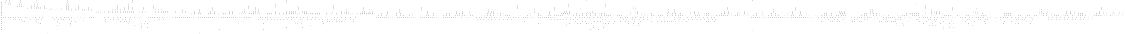 digraph "DD" {
size = "7.5,10"
center = true;
edge [dir = none];
{ node [shape = plaintext];
  edge [style = invis];
  "CONST NODES" [style = invis];
" a0 " -> " a1 " -> " a2 " -> " a3 " -> " a4 " -> " a5 " -> " a6 " -> " a7 " -> " b0 " -> " b1 " -> " b2 " -> " b3 " -> " b4 " -> " b5 " -> " b6 " -> " b7 " -> "CONST NODES"; 
}
{ rank = same; node [shape = box]; edge [style = invis];
"  s0  " -> "  s1  " -> "  s2  " -> "  s3  " -> "  s4  " -> "  s5  " -> "  s6  " -> "  s7  " -> "  s8  "; }
{ rank = same; " a0 ";
"0x58edc" [label="a0"];
"0x58262" [label="a0"];
"0x58352" [label="a0"];
"0x5825a" [label="a0"];
"0x58272" [label="a0"];
"0x58cdf" [label="a0"];
"0x58292" [label="a0"];
"0x58452" [label="a0"];
"0x582d2" [label="a0"];
}
{ rank = same; " a1 ";
"0x5825f" [label="a1"];
"0x58331" [label="a1"];
"0x58271" [label="a1"];
"0x58291" [label="a1"];
"0x58cde" [label="a1"];
"0x582c1" [label="a1"];
"0x582d1" [label="a1"];
"0x58451" [label="a1"];
"0x58261" [label="a1"];
"0x58289" [label="a1"];
"0x5826d" [label="a1"];
"0x58edb" [label="a1"];
"0x58e5c" [label="a1"];
"0x58411" [label="a1"];
"0x58351" [label="a1"];
"0x58c5e" [label="a1"];
}
{ rank = same; " a2 ";
"0x5826c" [label="a2"];
"0x58311" [label="a2"];
"0x5828c" [label="a2"];
"0x582c8" [label="a2"];
"0x58eda" [label="a2"];
"0x58c9d" [label="a2"];
"0x58340" [label="a2"];
"0x58281" [label="a2"];
"0x58410" [label="a2"];
"0x58350" [label="a2"];
"0x58e5b" [label="a2"];
"0x58430" [label="a2"];
"0x5826e" [label="a2"];
"0x58ddc" [label="a2"];
"0x58551" [label="a2"];
"0x58e9b" [label="a2"];
"0x583d1" [label="a2"];
"0x58330" [label="a2"];
"0x58290" [label="a2"];
"0x58270" [label="a2"];
"0x582b1" [label="a2"];
"0x582c0" [label="a2"];
"0x58cdd" [label="a2"];
"0x582d0" [label="a2"];
"0x58269" [label="a2"];
"0x58450" [label="a2"];
"0x58c5d" [label="a2"];
"0x58288" [label="a2"];
}
{ rank = same; " a3 ";
"0x582c4" [label="a3"];
"0x5827b" [label="a3"];
"0x58e9a" [label="a3"];
"0x583d0" [label="a3"];
"0x58550" [label="a3"];
"0x58320" [label="a3"];
"0x5832f" [label="a3"];
"0x58eba" [label="a3"];
"0x58c7d" [label="a3"];
"0x583f0" [label="a3"];
"0x58280" [label="a3"];
"0x58e1b" [label="a3"];
"0x58d7c" [label="a3"];
"0x582f9" [label="a3"];
"0x5828f" [label="a3"];
"0x58c1d" [label="a3"];
"0x584f1" [label="a3"];
"0x582b0" [label="a3"];
"0x582bf" [label="a3"];
"0x58cdc" [label="a3"];
"0x582cf" [label="a3"];
"0x5843f" [label="a3"];
"0x5844f" [label="a3"];
"0x58287" [label="a3"];
"0x582a5" [label="a3"];
"0x5828a" [label="a3"];
"0x58c5c" [label="a3"];
"0x58e7b" [label="a3"];
"0x58310" [label="a3"];
"0x582b8" [label="a3"];
"0x582c7" [label="a3"];
"0x5828b" [label="a3"];
"0x5833f" [label="a3"];
"0x58ed9" [label="a3"];
"0x58c9c" [label="a3"];
"0x5834f" [label="a3"];
"0x5840f" [label="a3"];
"0x582cb" [label="a3"];
"0x58cbc" [label="a3"];
"0x58420" [label="a3"];
"0x58284" [label="a3"];
"0x58e5a" [label="a3"];
"0x5842f" [label="a3"];
"0x58338" [label="a3"];
"0x5828d" [label="a3"];
"0x583a1" [label="a3"];
"0x58347" [label="a3"];
"0x58ddb" [label="a3"];
}
{ rank = same; " a4 ";
"0x5830f" [label="a4"];
"0x582b7" [label="a4"];
"0x582cc" [label="a4"];
"0x582c5" [label="a4"];
"0x58d3c" [label="a4"];
"0x58437" [label="a4"];
"0x58446" [label="a4"];
"0x582c2" [label="a4"];
"0x58dfb" [label="a4"];
"0x5833e" [label="a4"];
"0x58ec9" [label="a4"];
"0x58304" [label="a4"];
"0x58c8c" [label="a4"];
"0x58ed8" [label="a4"];
"0x58c9b" [label="a4"];
"0x584b1" [label="a4"];
"0x5834e" [label="a4"];
"0x582bb" [label="a4"];
"0x583ff" [label="a4"];
"0x5840e" [label="a4"];
"0x58570" [label="a4"];
"0x58cac" [label="a4"];
"0x58cbb" [label="a4"];
"0x583b8" [label="a4"];
"0x582af" [label="a4"];
"0x5841f" [label="a4"];
"0x5842e" [label="a4"];
"0x58e59" [label="a4"];
"0x582ce" [label="a4"];
"0x582c3" [label="a4"];
"0x58dab" [label="a4"];
"0x58337" [label="a4"];
"0x58346" [label="a4"];
"0x58c3c" [label="a4"];
"0x583a0" [label="a4"];
"0x582b4" [label="a4"];
"0x58dda" [label="a4"];
"0x58520" [label="a4"];
"0x58e8a" [label="a4"];
"0x58e99" [label="a4"];
"0x5833b" [label="a4"];
"0x5834a" [label="a4"];
"0x58418" [label="a4"];
"0x583cf" [label="a4"];
"0x58427" [label="a4"];
"0x5831f" [label="a4"];
"0x5854f" [label="a4"];
"0x582c9" [label="a4"];
"0x5832e" [label="a4"];
"0x58eaa" [label="a4"];
"0x582aa" [label="a4"];
"0x58c6d" [label="a4"];
"0x58eb9" [label="a4"];
"0x58c7c" [label="a4"];
"0x583e0" [label="a4"];
"0x583ef" [label="a4"];
"0x5829d" [label="a4"];
"0x58e1a" [label="a4"];
"0x582e9" [label="a4"];
"0x58d7b" [label="a4"];
"0x582c6" [label="a4"];
"0x582f8" [label="a4"];
"0x58e3a" [label="a4"];
"0x5858f" [label="a4"];
"0x582be" [label="a4"];
"0x58ccb" [label="a4"];
"0x58334" [label="a4"];
"0x58343" [label="a4"];
"0x582ca" [label="a4"];
"0x584f0" [label="a4"];
"0x58cdb" [label="a4"];
"0x5843e" [label="a4"];
"0x58318" [label="a4"];
"0x58327" [label="a4"];
"0x58381" [label="a4"];
"0x5844e" [label="a4"];
"0x582a4" [label="a4"];
"0x58e6b" [label="a4"];
"0x58e7a" [label="a4"];
"0x58c5b" [label="a4"];
}
{ rank = same; " a5 ";
"0x58dd9" [label="a5"];
"0x5851f" [label="a5"];
"0x58e89" [label="a5"];
"0x58ca4" [label="a5"];
"0x58442" [label="a5"];
"0x58e98" [label="a5"];
"0x58cb3" [label="a5"];
"0x5830e" [label="a5"];
"0x58417" [label="a5"];
"0x583ce" [label="a5"];
"0x58426" [label="a5"];
"0x5831e" [label="a5"];
"0x5832d" [label="a5"];
"0x58ea9" [label="a5"];
"0x58c6c" [label="a5"];
"0x5854e" [label="a5"];
"0x58eb8" [label="a5"];
"0x58c7b" [label="a5"];
"0x58349" [label="a5"];
"0x583df" [label="a5"];
"0x583ee" [label="a5"];
"0x58303" [label="a5"];
"0x58345" [label="a5"];
"0x58e0a" [label="a5"];
"0x5841b" [label="a5"];
"0x583c3" [label="a5"];
"0x58e19" [label="a5"];
"0x5842a" [label="a5"];
"0x58333" [label="a5"];
"0x5836d" [label="a5"];
"0x582f7" [label="a5"];
"0x58d7a" [label="a5"];
"0x58e2a" [label="a5"];
"0x58e82" [label="a5"];
"0x58e39" [label="a5"];
"0x5857f" [label="a5"];
"0x58e91" [label="a5"];
"0x5834b" [label="a5"];
"0x5858e" [label="a5"];
"0x58cca" [label="a5"];
"0x5843d" [label="a5"];
"0x58317" [label="a5"];
"0x58cda" [label="a5"];
"0x58326" [label="a5"];
"0x58341" [label="a5"];
"0x58ea2" [label="a5"];
"0x584ef" [label="a5"];
"0x58309" [label="a5"];
"0x58c65" [label="a5"];
"0x58eb1" [label="a5"];
"0x58c74" [label="a5"];
"0x5844d" [label="a5"];
"0x58380" [label="a5"];
"0x583d8" [label="a5"];
"0x583e7" [label="a5"];
"0x582df" [label="a5"];
"0x58344" [label="a5"];
"0x58414" [label="a5"];
"0x58e6a" [label="a5"];
"0x58423" [label="a5"];
"0x58e79" [label="a5"];
"0x58c4b" [label="a5"];
"0x5831b" [label="a5"];
"0x58c5a" [label="a5"];
"0x5832a" [label="a5"];
"0x582fe" [label="a5"];
"0x5833d" [label="a5"];
"0x582f0" [label="a5"];
"0x58cc3" [label="a5"];
"0x5834d" [label="a5"];
"0x58cd2" [label="a5"];
"0x58436" [label="a5"];
"0x58d3b" [label="a5"];
"0x58445" [label="a5"];
"0x58d93" [label="a5"];
"0x5833a" [label="a5"];
"0x58deb" [label="a5"];
"0x58dfa" [label="a5"];
"0x58ec8" [label="a5"];
"0x58c8b" [label="a5"];
"0x58ed7" [label="a5"];
"0x58342" [label="a5"];
"0x58c9a" [label="a5"];
"0x583fe" [label="a5"];
"0x5840d" [label="a5"];
"0x58d5b" [label="a5"];
"0x584b0" [label="a5"];
"0x58336" [label="a5"];
"0x58e63" [label="a5"];
"0x58dc2" [label="a5"];
"0x58508" [label="a5"];
"0x58560" [label="a5"];
"0x58e72" [label="a5"];
"0x582e8" [label="a5"];
"0x5856f" [label="a5"];
"0x5843a" [label="a5"];
"0x58314" [label="a5"];
"0x58cab" [label="a5"];
"0x58449" [label="a5"];
"0x58323" [label="a5"];
"0x58cba" [label="a5"];
"0x583b7" [label="a5"];
"0x58d14" [label="a5"];
"0x5841e" [label="a5"];
"0x5842d" [label="a5"];
"0x584d0" [label="a5"];
"0x58e49" [label="a5"];
"0x58537" [label="a5"];
"0x58348" [label="a5"];
"0x5833c" [label="a5"];
"0x58e58" [label="a5"];
"0x58489" [label="a5"];
"0x58332" [label="a5"];
"0x583ac" [label="a5"];
"0x58daa" [label="a5"];
"0x58ec1" [label="a5"];
"0x58c84" [label="a5"];
"0x58c2c" [label="a5"];
"0x58ed0" [label="a5"];
"0x58c3b" [label="a5"];
"0x58c93" [label="a5"];
"0x58390" [label="a5"];
"0x5839f" [label="a5"];
"0x58339" [label="a5"];
"0x583f7" [label="a5"];
"0x58406" [label="a5"];
"0x58335" [label="a5"];
"0x58433" [label="a5"];
}
{ rank = same; " a6 ";
"0x58e22" [label="a6"];
"0x583db" [label="a6"];
"0x58e31" [label="a6"];
"0x58577" [label="a6"];
"0x583ea" [label="a6"];
"0x583cd" [label="a6"];
"0x58586" [label="a6"];
"0x58415" [label="a6"];
"0x58cc2" [label="a6"];
"0x58cd1" [label="a6"];
"0x5849c" [label="a6"];
"0x583b1" [label="a6"];
"0x58471" [label="a6"];
"0x58dea" [label="a6"];
"0x58d3a" [label="a6"];
"0x58d92" [label="a6"];
"0x58df9" [label="a6"];
"0x58441" [label="a6"];
"0x58ec7" [label="a6"];
"0x58c8a" [label="a6"];
"0x58ed6" [label="a6"];
"0x58e7e" [label="a6"];
"0x58c99" [label="a6"];
"0x58419" [label="a6"];
"0x58e8d" [label="a6"];
"0x583c2" [label="a6"];
"0x5841c" [label="a6"];
"0x583fd" [label="a6"];
"0x58cc6" [label="a6"];
"0x5840c" [label="a6"];
"0x58d4b" [label="a6"];
"0x58cd5" [label="a6"];
"0x58413" [label="a6"];
"0x58e62" [label="a6"];
"0x58d5a" [label="a6"];
"0x58e71" [label="a6"];
"0x58dc1" [label="a6"];
"0x5855f" [label="a6"];
"0x58507" [label="a6"];
"0x584af" [label="a6"];
"0x583a6" [label="a6"];
"0x58c43" [label="a6"];
"0x58425" [label="a6"];
"0x58447" [label="a6"];
"0x5856e" [label="a6"];
"0x58caa" [label="a6"];
"0x58c52" [label="a6"];
"0x58e9e" [label="a6"];
"0x58d87" [label="a6"];
"0x58cb9" [label="a6"];
"0x58c61" [label="a6"];
"0x58ead" [label="a6"];
"0x58c70" [label="a6"];
"0x58d13" [label="a6"];
"0x583d4" [label="a6"];
"0x58431" [label="a6"];
"0x583e3" [label="a6"];
"0x584c0" [label="a6"];
"0x584cf" [label="a6"];
"0x58e48" [label="a6"];
"0x58536" [label="a6"];
"0x58435" [label="a6"];
"0x58e57" [label="a6"];
"0x58e66" [label="a6"];
"0x58db6" [label="a6"];
"0x584fc" [label="a6"];
"0x58e75" [label="a6"];
"0x58422" [label="a6"];
"0x58361" [label="a6"];
"0x58439" [label="a6"];
"0x583c8" [label="a6"];
"0x5843c" [label="a6"];
"0x58de3" [label="a6"];
"0x58488" [label="a6"];
"0x5837f" [label="a6"];
"0x58df2" [label="a6"];
"0x58ec0" [label="a6"];
"0x58da9" [label="a6"];
"0x58c83" [label="a6"];
"0x58c2b" [label="a6"];
"0x58ecf" [label="a6"];
"0x58c92" [label="a6"];
"0x58c3a" [label="a6"];
"0x5838f" [label="a6"];
"0x583f6" [label="a6"];
"0x5852b" [label="a6"];
"0x5839e" [label="a6"];
"0x58cbf" [label="a6"];
"0x58405" [label="a6"];
"0x58cce" [label="a6"];
"0x58558" [label="a6"];
"0x58567" [label="a6"];
"0x58e88" [label="a6"];
"0x58dd8" [label="a6"];
"0x58ca3" [label="a6"];
"0x583bd" [label="a6"];
"0x5851e" [label="a6"];
"0x58e97" [label="a6"];
"0x58cb2" [label="a6"];
"0x5842c" [label="a6"];
"0x58434" [label="a6"];
"0x58d9e" [label="a6"];
"0x58ec4" [label="a6"];
"0x58c87" [label="a6"];
"0x58ed3" [label="a6"];
"0x58c96" [label="a6"];
"0x58424" [label="a6"];
"0x58e41" [label="a6"];
"0x583fa" [label="a6"];
"0x58376" [label="a6"];
"0x58ea8" [label="a6"];
"0x58e50" [label="a6"];
"0x58409" [label="a6"];
"0x58c6b" [label="a6"];
"0x58eb7" [label="a6"];
"0x58e5f" [label="a6"];
"0x5854d" [label="a6"];
"0x58448" [label="a6"];
"0x58c7a" [label="a6"];
"0x58e6e" [label="a6"];
"0x583de" [label="a6"];
"0x58dcd" [label="a6"];
"0x58513" [label="a6"];
"0x58438" [label="a6"];
"0x58ca7" [label="a6"];
"0x583ed" [label="a6"];
"0x58429" [label="a6"];
"0x5843b" [label="a6"];
"0x58cb6" [label="a6"];
"0x58e09" [label="a6"];
"0x58c24" [label="a6"];
"0x58432" [label="a6"];
"0x58e18" [label="a6"];
"0x58c33" [label="a6"];
"0x58421" [label="a6"];
"0x5844a" [label="a6"];
"0x58388" [label="a6"];
"0x58397" [label="a6"];
"0x58542" [label="a6"];
"0x5836c" [label="a6"];
"0x58d6a" [label="a6"];
"0x58e81" [label="a6"];
"0x58440" [label="a6"];
"0x58e29" [label="a6"];
"0x583b6" [label="a6"];
"0x58d79" [label="a6"];
"0x58e90" [label="a6"];
"0x58e38" [label="a6"];
"0x5857e" [label="a6"];
"0x5858d" [label="a6"];
"0x58444" [label="a6"];
"0x58cc9" [label="a6"];
"0x58ebd" [label="a6"];
"0x58c80" [label="a6"];
"0x58ecc" [label="a6"];
"0x58c8f" [label="a6"];
"0x58412" [label="a6"];
"0x58cd9" [label="a6"];
"0x583f3" [label="a6"];
"0x5842b" [label="a6"];
"0x58ea1" [label="a6"];
"0x58402" [label="a6"];
"0x58416" [label="a6"];
"0x58c64" [label="a6"];
"0x584df" [label="a6"];
"0x58eb0" [label="a6"];
"0x584ee" [label="a6"];
"0x58c73" [label="a6"];
"0x583d7" [label="a6"];
"0x583ab" [label="a6"];
"0x58e85" [label="a6"];
"0x58ca0" [label="a6"];
"0x583e6" [label="a6"];
"0x5841a" [label="a6"];
"0x58e94" [label="a6"];
"0x58caf" [label="a6"];
"0x5841d" [label="a6"];
"0x58e02" [label="a6"];
"0x5844c" [label="a6"];
"0x58e69" [label="a6"];
"0x58e11" [label="a6"];
"0x58e78" [label="a6"];
"0x58c4a" [label="a6"];
"0x58428" [label="a6"];
"0x58d27" [label="a6"];
"0x58c59" [label="a6"];
"0x58443" [label="a6"];
"0x58ea5" [label="a6"];
"0x58c68" [label="a6"];
"0x58eb4" [label="a6"];
"0x58cfc" [label="a6"];
"0x58c77" [label="a6"];
}
{ rank = same; " a7 ";
"0x58ea7" [label="a7"];
"0x5853c" [label="a7"];
"0x58cbd" [label="a7"];
"0x58c98" [label="a7"];
"0x584b8" [label="a7"];
"0x58e40" [label="a7"];
"0x584c7" [label="a7"];
"0x5849b" [label="a7"];
"0x58e4f" [label="a7"];
"0x58c75" [label="a7"];
"0x58e93" [label="a7"];
"0x58c86" [label="a7"];
"0x58c78" [label="a7"];
"0x58ea3" [label="a7"];
"0x58470" [label="a7"];
"0x5855b" [label="a7"];
"0x58c90" [label="a7"];
"0x58d91" [label="a7"];
"0x58d39" [label="a7"];
"0x58c3f" [label="a7"];
"0x5856a" [label="a7"];
"0x58c5f" [label="a7"];
"0x58c4e" [label="a7"];
"0x58e8b" [label="a7"];
"0x58c7e" [label="a7"];
"0x58ca9" [label="a7"];
"0x58e6d" [label="a7"];
"0x58d1d" [label="a7"];
"0x58e08" [label="a7"];
"0x58c23" [label="a7"];
"0x58e17" [label="a7"];
"0x58e70" [label="a7"];
"0x58c32" [label="a7"];
"0x58eb3" [label="a7"];
"0x58ebf" [label="a7"];
"0x58c95" [label="a7"];
"0x58e86" [label="a7"];
"0x58eb6" [label="a7"];
"0x58ca5" [label="a7"];
"0x58e44" [label="a7"];
"0x58dc0" [label="a7"];
"0x58506" [label="a7"];
"0x58e53" [label="a7"];
"0x584ae" [label="a7"];
"0x58c8d" [label="a7"];
"0x58d86" [label="a7"];
"0x58ea6" [label="a7"];
"0x58e28" [label="a7"];
"0x58d69" [label="a7"];
"0x58e61" [label="a7"];
"0x58d78" [label="a7"];
"0x58e37" [label="a7"];
"0x5857d" [label="a7"];
"0x58c6f" [label="a7"];
"0x58492" [label="a7"];
"0x58ddf" [label="a7"];
"0x58c72" [label="a7"];
"0x5858c" [label="a7"];
"0x58dee" [label="a7"];
"0x58cb5" [label="a7"];
"0x58cc1" [label="a7"];
"0x58e95" [label="a7"];
"0x58c88" [label="a7"];
"0x58cb8" [label="a7"];
"0x58c27" [label="a7"];
"0x58d30" [label="a7"];
"0x58ebe" [label="a7"];
"0x58c36" [label="a7"];
"0x58535" [label="a7"];
"0x58e83" [label="a7"];
"0x58ed2" [label="a7"];
"0x58db5" [label="a7"];
"0x584fb" [label="a7"];
"0x58ca8" [label="a7"];
"0x584de" [label="a7"];
"0x58ed4" [label="a7"];
"0x58c63" [label="a7"];
"0x584ed" [label="a7"];
"0x58ec3" [label="a7"];
"0x58554" [label="a7"];
"0x58e60" [label="a7"];
"0x58563" [label="a7"];
"0x58c97" [label="a7"];
"0x58da8" [label="a7"];
"0x58ebc" [label="a7"];
"0x584a5" [label="a7"];
"0x58cc0" [label="a7"];
"0x58e92" [label="a7"];
"0x58eca" [label="a7"];
"0x58c85" [label="a7"];
"0x58e6c" [label="a7"];
"0x58e01" [label="a7"];
"0x58cd4" [label="a7"];
"0x58e10" [label="a7"];
"0x58e6f" [label="a7"];
"0x58e65" [label="a7"];
"0x5852a" [label="a7"];
"0x58d8c" [label="a7"];
"0x58eb2" [label="a7"];
"0x58eb5" [label="a7"];
"0x58cd6" [label="a7"];
"0x58c49" [label="a7"];
"0x58e3d" [label="a7"];
"0x58e5e" [label="a7"];
"0x58c58" [label="a7"];
"0x58cc5" [label="a7"];
"0x58e4c" [label="a7"];
"0x58c62" [label="a7"];
"0x58e9c" [label="a7"];
"0x58dd7" [label="a7"];
"0x5851d" [label="a7"];
"0x58cbe" [label="a7"];
"0x58e21" [label="a7"];
"0x58d62" [label="a7"];
"0x58ec6" [label="a7"];
"0x58c94" [label="a7"];
"0x58d9d" [label="a7"];
"0x58d71" [label="a7"];
"0x58ccc" [label="a7"];
"0x58e30" [label="a7"];
"0x58576" [label="a7"];
"0x58c6e" [label="a7"];
"0x58c71" [label="a7"];
"0x58585" [label="a7"];
"0x58c67" [label="a7"];
"0x58dbb" [label="a7"];
"0x58501" [label="a7"];
"0x58cb4" [label="a7"];
"0x58cee" [label="a7"];
"0x58cb7" [label="a7"];
"0x58ec2" [label="a7"];
"0x58e05" [label="a7"];
"0x58c20" [label="a7"];
"0x58d81" [label="a7"];
"0x58c60" [label="a7"];
"0x58e14" [label="a7"];
"0x58c2f" [label="a7"];
"0x58e80" [label="a7"];
"0x58e68" [label="a7"];
"0x58c9e" [label="a7"];
"0x5854c" [label="a7"];
"0x58de9" [label="a7"];
"0x584d7" [label="a7"];
"0x58cc8" [label="a7"];
"0x58df8" [label="a7"];
"0x58dcc" [label="a7"];
"0x58512" [label="a7"];
"0x584e6" [label="a7"];
"0x58eac" [label="a7"];
"0x58e64" [label="a7"];
"0x58eaf" [label="a7"];
"0x58530" [label="a7"];
"0x58e25" [label="a7"];
"0x58ece" [label="a7"];
"0x58463" [label="a7"];
"0x58e34" [label="a7"];
"0x5857a" [label="a7"];
"0x58cc4" [label="a7"];
"0x58cd8" [label="a7"];
"0x58db0" [label="a7"];
"0x584f6" [label="a7"];
"0x58589" [label="a7"];
"0x58e8f" [label="a7"];
"0x58c82" [label="a7"];
"0x58c6a" [label="a7"];
"0x58d4a" [label="a7"];
"0x58e7d" [label="a7"];
"0x58d59" [label="a7"];
"0x58ec5" [label="a7"];
"0x5855e" [label="a7"];
"0x58e74" [label="a7"];
"0x58ea0" [label="a7"];
"0x58c42" [label="a7"];
"0x5856d" [label="a7"];
"0x58541" [label="a7"];
"0x58da3" [label="a7"];
"0x58e77" [label="a7"];
"0x58cae" [label="a7"];
"0x58c66" [label="a7"];
"0x58c51" [label="a7"];
"0x58cb1" [label="a7"];
"0x58cd0" [label="a7"];
"0x58525" [label="a7"];
"0x58e67" [label="a7"];
"0x58ecd" [label="a7"];
"0x58c91" [label="a7"];
"0x58d12" [label="a7"];
"0x58ed5" [label="a7"];
"0x584bf" [label="a7"];
"0x58e47" [label="a7"];
"0x58e8c" [label="a7"];
"0x58c7f" [label="a7"];
"0x584ce" [label="a7"];
"0x58cc7" [label="a7"];
"0x58e56" [label="a7"];
"0x58c76" [label="a7"];
"0x58ca2" [label="a7"];
"0x58dfe" [label="a7"];
"0x58dd2" [label="a7"];
"0x58518" [label="a7"];
"0x58c79" [label="a7"];
"0x58e0d" [label="a7"];
"0x58e9f" [label="a7"];
"0x58d98" [label="a7"];
"0x58c46" [label="a7"];
"0x58e87" [label="a7"];
"0x58ecb" [label="a7"];
"0x58c55" [label="a7"];
"0x58de2" [label="a7"];
"0x58c69" [label="a7"];
"0x58ccf" [label="a7"];
"0x58df1" [label="a7"];
"0x58eab" [label="a7"];
"0x58ed1" [label="a7"];
"0x58487" [label="a7"];
"0x58eae" [label="a7"];
"0x58ea4" [label="a7"];
"0x58c2a" [label="a7"];
"0x58c8e" [label="a7"];
"0x58e1e" [label="a7"];
"0x58e7f" [label="a7"];
"0x58d07" [label="a7"];
"0x58c39" [label="a7"];
"0x58e2d" [label="a7"];
"0x58573" [label="a7"];
"0x58547" [label="a7"];
"0x58e9d" [label="a7"];
"0x58582" [label="a7"];
"0x58ca1" [label="a7"];
"0x58dc7" [label="a7"];
"0x5850d" [label="a7"];
"0x58ebb" [label="a7"];
"0x58d43" [label="a7"];
"0x58e96" [label="a7"];
"0x58c89" [label="a7"];
"0x58ccd" [label="a7"];
"0x58d52" [label="a7"];
"0x58d26" [label="a7"];
"0x58557" [label="a7"];
"0x58e73" [label="a7"];
"0x58566" [label="a7"];
"0x58cd3" [label="a7"];
"0x58e84" [label="a7"];
"0x58e76" [label="a7"];
"0x58cad" [label="a7"];
"0x58cfb" [label="a7"];
"0x58cb0" [label="a7"];
"0x58ca6" [label="a7"];
"0x58de6" [label="a7"];
"0x58e8e" [label="a7"];
"0x58c81" [label="a7"];
"0x5847c" [label="a7"];
"0x58df5" [label="a7"];
"0x58e5d" [label="a7"];
"0x58c9f" [label="a7"];
"0x58e7c" [label="a7"];
}
{ rank = same; " b0 ";
"0x58e1f" [label="b0"];
"0x58e06" [label="b0"];
"0x58d2b" [label="b0"];
"0x583da" [label="b0"];
"0x58e42" [label="b0"];
"0x58298" [label="b0"];
"0x5825d" [label="b0"];
"0x583b3" [label="b0"];
"0x583e1" [label="b0"];
"0x58de7" [label="b0"];
"0x5850a" [label="b0"];
"0x583e8" [label="b0"];
"0x58dd1" [label="b0"];
"0x58e46" [label="b0"];
"0x58315" [label="b0"];
"0x584be" [label="b0"];
"0x58e1c" [label="b0"];
"0x58527" [label="b0"];
"0x58387" [label="b0"];
"0x582a9" [label="b0"];
"0x584cd" [label="b0"];
"0x58462" [label="b0"];
"0x58d7e" [label="b0"];
"0x58396" [label="b0"];
"0x58c30" [label="b0"];
"0x5827d" [label="b0"];
"0x583b5" [label="b0"];
"0x584fe" [label="b0"];
"0x58481" [label="b0"];
"0x58574" [label="b0"];
"0x5850c" [label="b0"];
"0x58e4d" [label="b0"];
"0x58c44" [label="b0"];
"0x58c21" [label="b0"];
"0x5857b" [label="b0"];
"0x584a0" [label="b0"];
"0x58e35" [label="b0"];
"0x58e2f" [label="b0"];
"0x583f4" [label="b0"];
"0x5855c" [label="b0"];
"0x582b3" [label="b0"];
"0x58c48" [label="b0"];
"0x58546" [label="b0"];
"0x58dd4" [label="b0"];
"0x583c5" [label="b0"];
"0x58e4a" [label="b0"];
"0x58dc6" [label="b0"];
"0x58de4" [label="b0"];
"0x58c1e" [label="b0"];
"0x58e0f" [label="b0"];
"0x5837a" [label="b0"];
"0x58db8" [label="b0"];
"0x58d21" [label="b0"];
"0x58e16" [label="b0"];
"0x58d11" [label="b0"];
"0x5836b" [label="b0"];
"0x58e43" [label="b0"];
"0x582ac" [label="b0"];
"0x58316" [label="b0"];
"0x584f3" [label="b0"];
"0x582e7" [label="b0"];
"0x5831d" [label="b0"];
"0x58e2b" [label="b0"];
"0x58d42" [label="b0"];
"0x58c57" [label="b0"];
"0x583aa" [label="b0"];
"0x5838b" [label="b0"];
"0x58e20" [label="b0"];
"0x58306" [label="b0"];
"0x58c4f" [label="b0"];
"0x58de0" [label="b0"];
"0x58c37" [label="b0"];
"0x58c31" [label="b0"];
"0x58c56" [label="b0"];
"0x582d9" [label="b0"];
"0x58d51" [label="b0"];
"0x583f1" [label="b0"];
"0x58def" [label="b0"];
"0x58549" [label="b0"];
"0x58407" [label="b0"];
"0x58328" [label="b0"];
"0x58e36" [label="b0"];
"0x58c4c" [label="b0"];
"0x5853b" [label="b0"];
"0x58559" [label="b0"];
"0x58dc9" [label="b0"];
"0x58d90" [label="b0"];
"0x58584" [label="b0"];
"0x58ce6" [label="b0"];
"0x58dfc" [label="b0"];
"0x5852d" [label="b0"];
"0x58496" [label="b0"];
"0x583ba" [label="b0"];
"0x582b5" [label="b0"];
"0x5826b" [label="b0"];
"0x5858b" [label="b0"];
"0x58486" [label="b0"];
"0x58e03" [label="b0"];
"0x582a0" [label="b0"];
"0x58d83" [label="b0"];
"0x58c45" [label="b0"];
"0x58e1d" [label="b0"];
"0x58dad" [label="b0"];
"0x583fb" [label="b0"];
"0x583f5" [label="b0"];
"0x58d06" [label="b0"];
"0x58c2d" [label="b0"];
"0x5826a" [label="b0"];
"0x58e26" [label="b0"];
"0x584b7" [label="b0"];
"0x58e4e" [label="b0"];
"0x58d25" [label="b0"];
"0x58c22" [label="b0"];
"0x58360" [label="b0"];
"0x58257" [label="b0"];
"0x58555" [label="b0"];
"0x582fb" [label="b0"];
"0x58266" [label="b0"];
"0x58e32" [label="b0"];
"0x58e2c" [label="b0"];
"0x58286" [label="b0"];
"0x584c6" [label="b0"];
"0x582ec" [label="b0"];
"0x583ae" [label="b0"];
"0x58564" [label="b0"];
"0x58c38" [label="b0"];
"0x5845b" [label="b0"];
"0x58d85" [label="b0"];
"0x58505" [label="b0"];
"0x58285" [label="b0"];
"0x5853e" [label="b0"];
"0x58571" [label="b0"];
"0x583e5" [label="b0"];
"0x58e55" [label="b0"];
"0x58d55" [label="b0"];
"0x58282" [label="b0"];
"0x58578" [label="b0"];
"0x583ec" [label="b0"];
"0x58313" [label="b0"];
"0x58e4b" [label="b0"];
"0x58df0" [label="b0"];
"0x584f8" [label="b0"];
"0x582a3" [label="b0"];
"0x58c1f" [label="b0"];
"0x58522" [label="b0"];
"0x58df6" [label="b0"];
"0x5847b" [label="b0"];
"0x583cc" [label="b0"];
"0x58c28" [label="b0"];
"0x58cfa" [label="b0"];
"0x58c50" [label="b0"];
"0x5849a" [label="b0"];
"0x58dbf" [label="b0"];
"0x58329" [label="b0"];
"0x583fc" [label="b0"];
"0x583b0" [label="b0"];
"0x58de1" [label="b0"];
"0x58e0c" [label="b0"];
"0x58c34" [label="b0"];
"0x58d65" [label="b0"];
"0x58c2e" [label="b0"];
"0x583f2" [label="b0"];
"0x58e13" [label="b0"];
"0x58e23" [label="b0"];
"0x58dec" [label="b0"];
"0x583a3" [label="b0"];
"0x58408" [label="b0"];
"0x58d74" [label="b0"];
"0x5830d" [label="b0"];
"0x58e33" [label="b0"];
"0x584fa" [label="b0"];
"0x5831a" [label="b0"];
"0x58e27" [label="b0"];
"0x58d38" [label="b0"];
"0x58dcf" [label="b0"];
"0x584ca" [label="b0"];
"0x58dde" [label="b0"];
"0x58c4d" [label="b0"];
"0x58565" [label="b0"];
"0x583f8" [label="b0"];
"0x58d1c" [label="b0"];
"0x5825e" [label="b0"];
"0x5856b" [label="b0"];
"0x5827a" [label="b0"];
"0x58300" [label="b0"];
"0x582b9" [label="b0"];
"0x58da5" [label="b0"];
"0x5846f" [label="b0"];
"0x583c1" [label="b0"];
"0x58534" [label="b0"];
"0x58556" [label="b0"];
"0x583a5" [label="b0"];
"0x58581" [label="b0"];
"0x58db4" [label="b0"];
"0x58df7" [label="b0"];
"0x584da" [label="b0"];
"0x58d68" [label="b0"];
"0x58588" [label="b0"];
"0x58c25" [label="b0"];
"0x58561" [label="b0"];
"0x584e9" [label="b0"];
"0x582e3" [label="b0"];
"0x58d77" [label="b0"];
"0x58c35" [label="b0"];
"0x58e0e" [label="b0"];
"0x58c29" [label="b0"];
"0x584ad" [label="b0"];
"0x58e15" [label="b0"];
"0x58544" [label="b0"];
"0x58302" [label="b0"];
"0x58da7" [label="b0"];
"0x58ded" [label="b0"];
"0x58d8b" [label="b0"];
"0x58553" [label="b0"];
"0x58dc4" [label="b0"];
"0x58324" [label="b0"];
"0x582f3" [label="b0"];
"0x58df3" [label="b0"];
"0x58d3f" [label="b0"];
"0x58e3e" [label="b0"];
"0x58491" [label="b0"];
"0x5831c" [label="b0"];
"0x583d2" [label="b0"];
"0x58e24" [label="b0"];
"0x5851a" [label="b0"];
"0x58e00" [label="b0"];
"0x58d9a" [label="b0"];
"0x58e07" [label="b0"];
"0x5835a" [label="b0"];
"0x58d01" [label="b0"];
"0x583f9" [label="b0"];
"0x58d4e" [label="b0"];
"0x5856c" [label="b0"];
"0x583e2" [label="b0"];
"0x583a8" [label="b0"];
"0x58529" [label="b0"];
"0x582ba" [label="b0"];
"0x58e3b" [label="b0"];
"0x584dd" [label="b0"];
"0x583e9" [label="b0"];
"0x58403" [label="b0"];
"0x5829c" [label="b0"];
"0x58e51" [label="b0"];
"0x58d2f" [label="b0"];
"0x584ec" [label="b0"];
"0x58583" [label="b0"];
"0x5827f" [label="b0"];
"0x58d80" [label="b0"];
"0x5858a" [label="b0"];
"0x58500" [label="b0"];
"0x583d6" [label="b0"];
"0x5851c" [label="b0"];
"0x58562" [label="b0"];
"0x58d8e" [label="b0"];
"0x58d9c" [label="b0"];
"0x58d5e" [label="b0"];
"0x58539" [label="b0"];
"0x58568" [label="b0"];
"0x583dc" [label="b0"];
"0x582f6" [label="b0"];
"0x58c40" [label="b0"];
"0x584b4" [label="b0"];
"0x58de8" [label="b0"];
"0x58cf4" [label="b0"];
"0x58c26" [label="b0"];
"0x5840b" [label="b0"];
"0x5832c" [label="b0"];
"0x58d6d" [label="b0"];
"0x58575" [label="b0"];
"0x58312" [label="b0"];
"0x58dd6" [label="b0"];
"0x5850f" [label="b0"];
"0x58325" [label="b0"];
"0x5857c" [label="b0"];
"0x58476" [label="b0"];
"0x58df4" [label="b0"];
"0x583c7" [label="b0"];
"0x584c3" [label="b0"];
"0x5839a" [label="b0"];
"0x5840a" [label="b0"];
"0x5832b" [label="b0"];
"0x58dba" [label="b0"];
"0x58c3d" [label="b0"];
"0x58ddd" [label="b0"];
"0x58e54" [label="b0"];
"0x58c53" [label="b0"];
"0x582ae" [label="b0"];
"0x584a4" [label="b0"];
"0x58400" [label="b0"];
"0x58321" [label="b0"];
"0x583e4" [label="b0"];
"0x584f5" [label="b0"];
"0x583eb" [label="b0"];
"0x58308" [label="b0"];
"0x58e3f" [label="b0"];
"0x58511" [label="b0"];
"0x58503" [label="b0"];
"0x58258" [label="b0"];
"0x584d3" [label="b0"];
"0x58d61" [label="b0"];
"0x583d3" [label="b0"];
"0x5855d" [label="b0"];
"0x58469" [label="b0"];
"0x5837e" [label="b0"];
"0x584e2" [label="b0"];
"0x58d70" [label="b0"];
"0x58404" [label="b0"];
"0x5838e" [label="b0"];
"0x5854b" [label="b0"];
"0x58e0b" [label="b0"];
"0x58569" [label="b0"];
"0x583dd" [label="b0"];
"0x58da0" [label="b0"];
"0x58d34" [label="b0"];
"0x58de5" [label="b0"];
"0x583ca" [label="b0"];
"0x58e12" [label="b0"];
"0x58dcb" [label="b0"];
"0x5839d" [label="b0"];
"0x5852f" [label="b0"];
"0x58552" [label="b0"];
"0x583bc" [label="b0"];
"0x58dbd" [label="b0"];
"0x58d46" [label="b0"];
"0x58d18" [label="b0"];
"0x58371" [label="b0"];
"0x58daf" [label="b0"];
"0x58319" [label="b0"];
"0x58e3c" [label="b0"];
"0x58dfd" [label="b0"];
"0x582b6" [label="b0"];
"0x58e52" [label="b0"];
"0x58e45" [label="b0"];
"0x58e04" [label="b0"];
"0x583d9" [label="b0"];
"0x5830b" [label="b0"];
"0x58c41" [label="b0"];
"0x582fd" [label="b0"];
"0x582de" [label="b0"];
"0x58268" [label="b0"];
"0x584d6" [label="b0"];
"0x58da2" [label="b0"];
"0x58277" [label="b0"];
"0x584e5" [label="b0"];
"0x58322" [label="b0"];
"0x58580" [label="b0"];
"0x58515" [label="b0"];
"0x584a9" [label="b0"];
"0x5855a" [label="b0"];
"0x58ced" [label="b0"];
"0x58d95" [label="b0"];
"0x58587" [label="b0"];
"0x58540" [label="b0"];
"0x583bf" [label="b0"];
"0x58532" [label="b0"];
"0x584bb" [label="b0"];
"0x582ef" [label="b0"];
"0x5848d" [label="b0"];
"0x58401" [label="b0"];
"0x58d49" [label="b0"];
"0x582bd" [label="b0"];
"0x58524" [label="b0"];
"0x58384" [label="b0"];
"0x58db2" [label="b0"];
"0x58c3e" [label="b0"];
"0x58572" [label="b0"];
"0x58c54" [label="b0"];
"0x58c47" [label="b0"];
"0x58283" [label="b0"];
"0x58d58" [label="b0"];
"0x58579" [label="b0"];
"0x582bc" [label="b0"];
"0x58393" [label="b0"];
"0x58375" [label="b0"];
"0x58e2e" [label="b0"];
"0x58d89" [label="b0"];
"0x58d0c" [label="b0"];
"0x58517" [label="b0"];
"0x58366" [label="b0"];
"0x582b2" [label="b0"];
"0x582a7" [label="b0"];
"0x58dff" [label="b0"];
"0x58d97" [label="b0"];
"0x583d5" [label="b0"];
}
{ rank = same; " b1 ";
"0x58dd3" [label="b1"];
"0x58543" [label="b1"];
"0x584bd" [label="b1"];
"0x583be" [label="b1"];
"0x5852e" [label="b1"];
"0x58386" [label="b1"];
"0x58d96" [label="b1"];
"0x584f4" [label="b1"];
"0x584cc" [label="b1"];
"0x58461" [label="b1"];
"0x58d9f" [label="b1"];
"0x58395" [label="b1"];
"0x583a2" [label="b1"];
"0x58480" [label="b1"];
"0x58dca" [label="b1"];
"0x5849f" [label="b1"];
"0x5851b" [label="b1"];
"0x583c9" [label="b1"];
"0x583b9" [label="b1"];
"0x58379" [label="b1"];
"0x58dbc" [label="b1"];
"0x58d20" [label="b1"];
"0x58d10" [label="b1"];
"0x583a9" [label="b1"];
"0x5836a" [label="b1"];
"0x5850b" [label="b1"];
"0x58dc5" [label="b1"];
"0x58dd5" [label="b1"];
"0x58514" [label="b1"];
"0x583b2" [label="b1"];
"0x582e6" [label="b1"];
"0x58d8f" [label="b1"];
"0x58d41" [label="b1"];
"0x5830a" [label="b1"];
"0x5853f" [label="b1"];
"0x5838a" [label="b1"];
"0x582fa" [label="b1"];
"0x58da1" [label="b1"];
"0x582d8" [label="b1"];
"0x58d50" [label="b1"];
"0x58d7d" [label="b1"];
"0x58531" [label="b1"];
"0x58ce5" [label="b1"];
"0x58495" [label="b1"];
"0x58485" [label="b1"];
"0x5829f" [label="b1"];
"0x5853a" [label="b1"];
"0x58d05" [label="b1"];
"0x58db7" [label="b1"];
"0x58504" [label="b1"];
"0x584b6" [label="b1"];
"0x583a4" [label="b1"];
"0x58d24" [label="b1"];
"0x5835f" [label="b1"];
"0x58516" [label="b1"];
"0x583b4" [label="b1"];
"0x58265" [label="b1"];
"0x58d8a" [label="b1"];
"0x584c5" [label="b1"];
"0x584f2" [label="b1"];
"0x582eb" [label="b1"];
"0x5825b" [label="b1"];
"0x5827e" [label="b1"];
"0x5845a" [label="b1"];
"0x583c6" [label="b1"];
"0x58d54" [label="b1"];
"0x583ad" [label="b1"];
"0x58307" [label="b1"];
"0x582a2" [label="b1"];
"0x5847a" [label="b1"];
"0x5852c" [label="b1"];
"0x58dc8" [label="b1"];
"0x58cf9" [label="b1"];
"0x58499" [label="b1"];
"0x584ff" [label="b1"];
"0x58d64" [label="b1"];
"0x58d73" [label="b1"];
"0x58dc3" [label="b1"];
"0x58d37" [label="b1"];
"0x584c9" [label="b1"];
"0x582ab" [label="b1"];
"0x58d1b" [label="b1"];
"0x582a6" [label="b1"];
"0x58279" [label="b1"];
"0x583a7" [label="b1"];
"0x5853d" [label="b1"];
"0x5846e" [label="b1"];
"0x583af" [label="b1"];
"0x58d8d" [label="b1"];
"0x584d9" [label="b1"];
"0x58d67" [label="b1"];
"0x58548" [label="b1"];
"0x582ff" [label="b1"];
"0x58538" [label="b1"];
"0x584e8" [label="b1"];
"0x582e2" [label="b1"];
"0x58d76" [label="b1"];
"0x584ac" [label="b1"];
"0x58db3" [label="b1"];
"0x582f2" [label="b1"];
"0x58d3e" [label="b1"];
"0x58490" [label="b1"];
"0x58359" [label="b1"];
"0x58d00" [label="b1"];
"0x583cb" [label="b1"];
"0x58d4d" [label="b1"];
"0x58502" [label="b1"];
"0x582a8" [label="b1"];
"0x584dc" [label="b1"];
"0x58dae" [label="b1"];
"0x5829b" [label="b1"];
"0x58d2e" [label="b1"];
"0x58d88" [label="b1"];
"0x584eb" [label="b1"];
"0x583c4" [label="b1"];
"0x58528" [label="b1"];
"0x5830c" [label="b1"];
"0x58dd0" [label="b1"];
"0x58301" [label="b1"];
"0x58d5d" [label="b1"];
"0x582f5" [label="b1"];
"0x584b3" [label="b1"];
"0x58cf3" [label="b1"];
"0x58d6c" [label="b1"];
"0x58d82" [label="b1"];
"0x58475" [label="b1"];
"0x58305" [label="b1"];
"0x583c0" [label="b1"];
"0x584c2" [label="b1"];
"0x58399" [label="b1"];
"0x58523" [label="b1"];
"0x58d99" [label="b1"];
"0x584a3" [label="b1"];
"0x584fd" [label="b1"];
"0x58545" [label="b1"];
"0x584d2" [label="b1"];
"0x58d60" [label="b1"];
"0x58267" [label="b1"];
"0x58468" [label="b1"];
"0x5837d" [label="b1"];
"0x584e1" [label="b1"];
"0x58d6f" [label="b1"];
"0x584f7" [label="b1"];
"0x5838d" [label="b1"];
"0x5825c" [label="b1"];
"0x58d33" [label="b1"];
"0x58dbe" [label="b1"];
"0x5839c" [label="b1"];
"0x58d45" [label="b1"];
"0x5850e" [label="b1"];
"0x58d17" [label="b1"];
"0x58370" [label="b1"];
"0x583bb" [label="b1"];
"0x58db1" [label="b1"];
"0x5827c" [label="b1"];
"0x582fc" [label="b1"];
"0x58d9b" [label="b1"];
"0x58da4" [label="b1"];
"0x584d5" [label="b1"];
"0x582dd" [label="b1"];
"0x58276" [label="b1"];
"0x58dac" [label="b1"];
"0x584e4" [label="b1"];
"0x58d84" [label="b1"];
"0x584a8" [label="b1"];
"0x58cec" [label="b1"];
"0x58533" [label="b1"];
"0x58d94" [label="b1"];
"0x584ba" [label="b1"];
"0x582ee" [label="b1"];
"0x5848c" [label="b1"];
"0x58dce" [label="b1"];
"0x58d48" [label="b1"];
"0x58383" [label="b1"];
"0x582ad" [label="b1"];
"0x58db9" [label="b1"];
"0x58526" [label="b1"];
"0x58d7f" [label="b1"];
"0x58d57" [label="b1"];
"0x58510" [label="b1"];
"0x58392" [label="b1"];
"0x58519" [label="b1"];
"0x58374" [label="b1"];
"0x58d0b" [label="b1"];
"0x58365" [label="b1"];
"0x58521" [label="b1"];
"0x58d2a" [label="b1"];
"0x5854a" [label="b1"];
"0x584f9" [label="b1"];
"0x58297" [label="b1"];
"0x58da6" [label="b1"];
"0x58509" [label="b1"];
}
{ rank = same; " b2 ";
"0x58460" [label="b2"];
"0x584db" [label="b2"];
"0x5847f" [label="b2"];
"0x5849e" [label="b2"];
"0x58391" [label="b2"];
"0x584c8" [label="b2"];
"0x584d4" [label="b2"];
"0x58d4c" [label="b2"];
"0x58378" [label="b2"];
"0x58d1f" [label="b2"];
"0x58d0f" [label="b2"];
"0x58369" [label="b2"];
"0x582e5" [label="b2"];
"0x58d44" [label="b2"];
"0x582d7" [label="b2"];
"0x584c1" [label="b2"];
"0x58ce4" [label="b2"];
"0x58494" [label="b2"];
"0x58484" [label="b2"];
"0x58d04" [label="b2"];
"0x58d23" [label="b2"];
"0x5835e" [label="b2"];
"0x584b9" [label="b2"];
"0x58394" [label="b2"];
"0x58d6b" [label="b2"];
"0x58459" [label="b2"];
"0x58278" [label="b2"];
"0x582ed" [label="b2"];
"0x58263" [label="b2"];
"0x58479" [label="b2"];
"0x58cf8" [label="b2"];
"0x58498" [label="b2"];
"0x58d47" [label="b2"];
"0x584e0" [label="b2"];
"0x58d72" [label="b2"];
"0x58d36" [label="b2"];
"0x58d40" [label="b2"];
"0x58d1a" [label="b2"];
"0x5846d" [label="b2"];
"0x584bc" [label="b2"];
"0x582e1" [label="b2"];
"0x58d6e" [label="b2"];
"0x584ab" [label="b2"];
"0x584b5" [label="b2"];
"0x5839b" [label="b2"];
"0x5848f" [label="b2"];
"0x58382" [label="b2"];
"0x58398" [label="b2"];
"0x58358" [label="b2"];
"0x58cff" [label="b2"];
"0x5829a" [label="b2"];
"0x58d2d" [label="b2"];
"0x584e3" [label="b2"];
"0x5838c" [label="b2"];
"0x582f4" [label="b2"];
"0x582f1" [label="b2"];
"0x58d56" [label="b2"];
"0x58cf2" [label="b2"];
"0x582ea" [label="b2"];
"0x58474" [label="b2"];
"0x58d3d" [label="b2"];
"0x584a2" [label="b2"];
"0x58d63" [label="b2"];
"0x584cb" [label="b2"];
"0x58385" [label="b2"];
"0x5837c" [label="b2"];
"0x58467" [label="b2"];
"0x58d5c" [label="b2"];
"0x58d32" [label="b2"];
"0x58d4f" [label="b2"];
"0x584b2" [label="b2"];
"0x58264" [label="b2"];
"0x58d16" [label="b2"];
"0x5836f" [label="b2"];
"0x584d8" [label="b2"];
"0x582dc" [label="b2"];
"0x584ea" [label="b2"];
"0x58275" [label="b2"];
"0x584d1" [label="b2"];
"0x584e7" [label="b2"];
"0x584c4" [label="b2"];
"0x584a7" [label="b2"];
"0x58ceb" [label="b2"];
"0x5848b" [label="b2"];
"0x582a1" [label="b2"];
"0x58d66" [label="b2"];
"0x58373" [label="b2"];
"0x5829e" [label="b2"];
"0x58d0a" [label="b2"];
"0x58389" [label="b2"];
"0x58364" [label="b2"];
"0x58d29" [label="b2"];
"0x58296" [label="b2"];
"0x58d53" [label="b2"];
"0x58d5f" [label="b2"];
"0x58d75" [label="b2"];
}
{ rank = same; " b3 ";
"0x58d0e" [label="b3"];
"0x58368" [label="b3"];
"0x582e0" [label="b3"];
"0x582d6" [label="b3"];
"0x58d15" [label="b3"];
"0x58ce3" [label="b3"];
"0x58483" [label="b3"];
"0x58d03" [label="b3"];
"0x58372" [label="b3"];
"0x5835d" [label="b3"];
"0x5848a" [label="b3"];
"0x584a6" [label="b3"];
"0x58458" [label="b3"];
"0x58478" [label="b3"];
"0x58273" [label="b3"];
"0x58cf7" [label="b3"];
"0x58299" [label="b3"];
"0x58d2c" [label="b3"];
"0x5846c" [label="b3"];
"0x5837b" [label="b3"];
"0x584a1" [label="b3"];
"0x58357" [label="b3"];
"0x58cfe" [label="b3"];
"0x582e4" [label="b3"];
"0x58cf1" [label="b3"];
"0x58d1e" [label="b3"];
"0x58473" [label="b3"];
"0x58d28" [label="b3"];
"0x58466" [label="b3"];
"0x58493" [label="b3"];
"0x584aa" [label="b3"];
"0x5849d" [label="b3"];
"0x58d31" [label="b3"];
"0x58274" [label="b3"];
"0x582db" [label="b3"];
"0x58d22" [label="b3"];
"0x58cea" [label="b3"];
"0x58d19" [label="b3"];
"0x58d09" [label="b3"];
"0x58363" [label="b3"];
"0x58d35" [label="b3"];
"0x58497" [label="b3"];
"0x58295" [label="b3"];
"0x5848e" [label="b3"];
"0x5845f" [label="b3"];
"0x58377" [label="b3"];
"0x5836e" [label="b3"];
"0x5847e" [label="b3"];
}
{ rank = same; " b4 ";
"0x582d5" [label="b4"];
"0x58ce2" [label="b4"];
"0x5835c" [label="b4"];
"0x58d08" [label="b4"];
"0x58457" [label="b4"];
"0x58cf6" [label="b4"];
"0x58293" [label="b4"];
"0x58d02" [label="b4"];
"0x5846b" [label="b4"];
"0x58477" [label="b4"];
"0x58367" [label="b4"];
"0x58362" [label="b4"];
"0x58356" [label="b4"];
"0x582da" [label="b4"];
"0x58cf0" [label="b4"];
"0x58cfd" [label="b4"];
"0x58465" [label="b4"];
"0x58482" [label="b4"];
"0x58472" [label="b4"];
"0x5847d" [label="b4"];
"0x58294" [label="b4"];
"0x58ce9" [label="b4"];
"0x58d0d" [label="b4"];
"0x5845e" [label="b4"];
}
{ rank = same; " b5 ";
"0x58ce1" [label="b5"];
"0x58464" [label="b5"];
"0x58456" [label="b5"];
"0x582d3" [label="b5"];
"0x58355" [label="b5"];
"0x5846a" [label="b5"];
"0x58cef" [label="b5"];
"0x58ce8" [label="b5"];
"0x582d4" [label="b5"];
"0x58cf5" [label="b5"];
"0x5845d" [label="b5"];
"0x5835b" [label="b5"];
}
{ rank = same; " b6 ";
"0x58455" [label="b6"];
"0x58353" [label="b6"];
"0x5845c" [label="b6"];
"0x58ce0" [label="b6"];
"0x58ce7" [label="b6"];
"0x58354" [label="b6"];
}
{ rank = same; " b7 ";
"0x58453" [label="b7"];
"0x58454" [label="b7"];
}
{ rank = same; "CONST NODES";
{ node [shape = box]; "0x571cd";
"0x571cc";
}
}
"  s0  " -> "0x5825a" [style = solid];
"  s1  " -> "0x58262" [style = solid];
"  s2  " -> "0x58272" [style = solid];
"  s3  " -> "0x58292" [style = solid];
"  s4  " -> "0x582d2" [style = solid];
"  s5  " -> "0x58352" [style = solid];
"  s6  " -> "0x58452" [style = solid];
"  s7  " -> "0x58cdf" [style = solid];
"  s8  " -> "0x58edc" [style = solid];
"0x58edc" -> "0x58e5c";
"0x58edc" -> "0x58edb" [style = dashed];
"0x58262" -> "0x5825f";
"0x58262" -> "0x58261" [style = dashed];
"0x58352" -> "0x58331";
"0x58352" -> "0x58351" [style = dashed];
"0x5825a" -> "0x58258";
"0x5825a" -> "0x58257" [style = dashed];
"0x58272" -> "0x5826d";
"0x58272" -> "0x58271" [style = dashed];
"0x58cdf" -> "0x58c5e";
"0x58cdf" -> "0x58cde" [style = dashed];
"0x58292" -> "0x58289";
"0x58292" -> "0x58291" [style = dashed];
"0x58452" -> "0x58411";
"0x58452" -> "0x58451" [style = dashed];
"0x582d2" -> "0x582c1";
"0x582d2" -> "0x582d1" [style = dashed];
"0x5825f" -> "0x5825d";
"0x5825f" -> "0x5825e" [style = dashed];
"0x58331" -> "0x58311";
"0x58331" -> "0x58330" [style = dashed];
"0x58271" -> "0x5826e";
"0x58271" -> "0x58270" [style = dashed];
"0x58291" -> "0x5828c";
"0x58291" -> "0x58290" [style = dashed];
"0x58cde" -> "0x58c9d";
"0x58cde" -> "0x58cdd" [style = dashed];
"0x582c1" -> "0x582b1";
"0x582c1" -> "0x582c0" [style = dashed];
"0x582d1" -> "0x582c8";
"0x582d1" -> "0x582d0" [style = dashed];
"0x58451" -> "0x58430";
"0x58451" -> "0x58450" [style = dashed];
"0x58261" -> "0x5825c";
"0x58261" -> "0x5825b" [style = dashed];
"0x58289" -> "0x58281";
"0x58289" -> "0x58288" [style = dashed];
"0x5826d" -> "0x58269";
"0x5826d" -> "0x5826c" [style = dashed];
"0x58edb" -> "0x58e9b";
"0x58edb" -> "0x58eda" [style = dashed];
"0x58e5c" -> "0x58ddc";
"0x58e5c" -> "0x58e5b" [style = dashed];
"0x58411" -> "0x583d1";
"0x58411" -> "0x58410" [style = dashed];
"0x58351" -> "0x58340";
"0x58351" -> "0x58350" [style = dashed];
"0x58c5e" -> "0x58551";
"0x58c5e" -> "0x58c5d" [style = dashed];
"0x5826c" -> "0x5826a";
"0x5826c" -> "0x5826b" [style = dashed];
"0x58311" -> "0x582f9";
"0x58311" -> "0x58310" [style = dashed];
"0x5828c" -> "0x5828a";
"0x5828c" -> "0x5828b" [style = dashed];
"0x582c8" -> "0x582c4";
"0x582c8" -> "0x582c7" [style = dashed];
"0x58eda" -> "0x58eba";
"0x58eda" -> "0x58ed9" [style = dashed];
"0x58c9d" -> "0x58c7d";
"0x58c9d" -> "0x58c9c" [style = dashed];
"0x58340" -> "0x58338";
"0x58340" -> "0x5833f" [style = dashed];
"0x58281" -> "0x5827b";
"0x58281" -> "0x58280" [style = dashed];
"0x58410" -> "0x583f0";
"0x58410" -> "0x5840f" [style = dashed];
"0x58350" -> "0x58347";
"0x58350" -> "0x5834f" [style = dashed];
"0x58e5b" -> "0x58e1b";
"0x58e5b" -> "0x58e5a" [style = dashed];
"0x58430" -> "0x58420";
"0x58430" -> "0x5842f" [style = dashed];
"0x5826e" -> "0x58265";
"0x5826e" -> "0x58267" [style = dashed];
"0x58ddc" -> "0x58d7c";
"0x58ddc" -> "0x58ddb" [style = dashed];
"0x58551" -> "0x584f1";
"0x58551" -> "0x58550" [style = dashed];
"0x58e9b" -> "0x58e7b";
"0x58e9b" -> "0x58e9a" [style = dashed];
"0x583d1" -> "0x583a1";
"0x583d1" -> "0x583d0" [style = dashed];
"0x58330" -> "0x58320";
"0x58330" -> "0x5832f" [style = dashed];
"0x58290" -> "0x5828d";
"0x58290" -> "0x5828f" [style = dashed];
"0x58270" -> "0x58264";
"0x58270" -> "0x58263" [style = dashed];
"0x582b1" -> "0x582a5";
"0x582b1" -> "0x582b0" [style = dashed];
"0x582c0" -> "0x582b8";
"0x582c0" -> "0x582bf" [style = dashed];
"0x58cdd" -> "0x58cbc";
"0x58cdd" -> "0x58cdc" [style = dashed];
"0x582d0" -> "0x582cb";
"0x582d0" -> "0x582cf" [style = dashed];
"0x58269" -> "0x58266";
"0x58269" -> "0x58268" [style = dashed];
"0x58450" -> "0x5843f";
"0x58450" -> "0x5844f" [style = dashed];
"0x58c5d" -> "0x58c1d";
"0x58c5d" -> "0x58c5c" [style = dashed];
"0x58288" -> "0x58284";
"0x58288" -> "0x58287" [style = dashed];
"0x582c4" -> "0x582c2";
"0x582c4" -> "0x582c3" [style = dashed];
"0x5827b" -> "0x58277";
"0x5827b" -> "0x5827a" [style = dashed];
"0x58e9a" -> "0x58e8a";
"0x58e9a" -> "0x58e99" [style = dashed];
"0x583d0" -> "0x583b8";
"0x583d0" -> "0x583cf" [style = dashed];
"0x58550" -> "0x58520";
"0x58550" -> "0x5854f" [style = dashed];
"0x58320" -> "0x58318";
"0x58320" -> "0x5831f" [style = dashed];
"0x5832f" -> "0x58327";
"0x5832f" -> "0x5832e" [style = dashed];
"0x58eba" -> "0x58eaa";
"0x58eba" -> "0x58eb9" [style = dashed];
"0x58c7d" -> "0x58c6d";
"0x58c7d" -> "0x58c7c" [style = dashed];
"0x583f0" -> "0x583e0";
"0x583f0" -> "0x583ef" [style = dashed];
"0x58280" -> "0x5827d";
"0x58280" -> "0x5827f" [style = dashed];
"0x58e1b" -> "0x58dfb";
"0x58e1b" -> "0x58e1a" [style = dashed];
"0x58d7c" -> "0x58d3c";
"0x58d7c" -> "0x58d7b" [style = dashed];
"0x582f9" -> "0x582e9";
"0x582f9" -> "0x582f8" [style = dashed];
"0x5828f" -> "0x58274";
"0x5828f" -> "0x58273" [style = dashed];
"0x58c1d" -> "0x58570";
"0x58c1d" -> "0x5858f" [style = dashed];
"0x584f1" -> "0x584b1";
"0x584f1" -> "0x584f0" [style = dashed];
"0x582b0" -> "0x582aa";
"0x582b0" -> "0x582af" [style = dashed];
"0x582bf" -> "0x582bb";
"0x582bf" -> "0x582be" [style = dashed];
"0x58cdc" -> "0x58ccb";
"0x58cdc" -> "0x58cdb" [style = dashed];
"0x582cf" -> "0x582cc";
"0x582cf" -> "0x582ce" [style = dashed];
"0x5843f" -> "0x58437";
"0x5843f" -> "0x5843e" [style = dashed];
"0x5844f" -> "0x58446";
"0x5844f" -> "0x5844e" [style = dashed];
"0x58287" -> "0x58285";
"0x58287" -> "0x58286" [style = dashed];
"0x582a5" -> "0x5829d";
"0x582a5" -> "0x582a4" [style = dashed];
"0x5828a" -> "0x58276";
"0x5828a" -> "0x58279" [style = dashed];
"0x58c5c" -> "0x58c3c";
"0x58c5c" -> "0x58c5b" [style = dashed];
"0x58e7b" -> "0x58e6b";
"0x58e7b" -> "0x58e7a" [style = dashed];
"0x58310" -> "0x58304";
"0x58310" -> "0x5830f" [style = dashed];
"0x582b8" -> "0x582b4";
"0x582b8" -> "0x582b7" [style = dashed];
"0x582c7" -> "0x582c5";
"0x582c7" -> "0x582c6" [style = dashed];
"0x5828b" -> "0x5827c";
"0x5828b" -> "0x5827e" [style = dashed];
"0x5833f" -> "0x5833b";
"0x5833f" -> "0x5833e" [style = dashed];
"0x58ed9" -> "0x58ec9";
"0x58ed9" -> "0x58ed8" [style = dashed];
"0x58c9c" -> "0x58c8c";
"0x58c9c" -> "0x58c9b" [style = dashed];
"0x5834f" -> "0x5834a";
"0x5834f" -> "0x5834e" [style = dashed];
"0x5840f" -> "0x583ff";
"0x5840f" -> "0x5840e" [style = dashed];
"0x582cb" -> "0x582c9";
"0x582cb" -> "0x582ca" [style = dashed];
"0x58cbc" -> "0x58cac";
"0x58cbc" -> "0x58cbb" [style = dashed];
"0x58420" -> "0x58418";
"0x58420" -> "0x5841f" [style = dashed];
"0x58284" -> "0x58282";
"0x58284" -> "0x58283" [style = dashed];
"0x58e5a" -> "0x58e3a";
"0x58e5a" -> "0x58e59" [style = dashed];
"0x5842f" -> "0x58427";
"0x5842f" -> "0x5842e" [style = dashed];
"0x58338" -> "0x58334";
"0x58338" -> "0x58337" [style = dashed];
"0x5828d" -> "0x58275";
"0x5828d" -> "0x58278" [style = dashed];
"0x583a1" -> "0x58381";
"0x583a1" -> "0x583a0" [style = dashed];
"0x58347" -> "0x58343";
"0x58347" -> "0x58346" [style = dashed];
"0x58ddb" -> "0x58dab";
"0x58ddb" -> "0x58dda" [style = dashed];
"0x5830f" -> "0x58309";
"0x5830f" -> "0x5830e" [style = dashed];
"0x582b7" -> "0x582b5";
"0x582b7" -> "0x582b6" [style = dashed];
"0x582cc" -> "0x58295";
"0x582cc" -> "0x58299" [style = dashed];
"0x582c5" -> "0x582a6";
"0x582c5" -> "0x582a8" [style = dashed];
"0x58d3c" -> "0x58d14";
"0x58d3c" -> "0x58d3b" [style = dashed];
"0x58437" -> "0x58433";
"0x58437" -> "0x58436" [style = dashed];
"0x58446" -> "0x58442";
"0x58446" -> "0x58445" [style = dashed];
"0x582c2" -> "0x58297";
"0x582c2" -> "0x5829b" [style = dashed];
"0x58dfb" -> "0x58deb";
"0x58dfb" -> "0x58dfa" [style = dashed];
"0x5833e" -> "0x5833c";
"0x5833e" -> "0x5833d" [style = dashed];
"0x58ec9" -> "0x58ec1";
"0x58ec9" -> "0x58ec8" [style = dashed];
"0x58304" -> "0x582fe";
"0x58304" -> "0x58303" [style = dashed];
"0x58c8c" -> "0x58c84";
"0x58c8c" -> "0x58c8b" [style = dashed];
"0x58ed8" -> "0x58ed0";
"0x58ed8" -> "0x58ed7" [style = dashed];
"0x58c9b" -> "0x58c93";
"0x58c9b" -> "0x58c9a" [style = dashed];
"0x584b1" -> "0x58489";
"0x584b1" -> "0x584b0" [style = dashed];
"0x5834e" -> "0x5834b";
"0x5834e" -> "0x5834d" [style = dashed];
"0x582bb" -> "0x582b9";
"0x582bb" -> "0x582ba" [style = dashed];
"0x583ff" -> "0x583f7";
"0x583ff" -> "0x583fe" [style = dashed];
"0x5840e" -> "0x58406";
"0x5840e" -> "0x5840d" [style = dashed];
"0x58570" -> "0x58560";
"0x58570" -> "0x5856f" [style = dashed];
"0x58cac" -> "0x58ca4";
"0x58cac" -> "0x58cab" [style = dashed];
"0x58cbb" -> "0x58cb3";
"0x58cbb" -> "0x58cba" [style = dashed];
"0x583b8" -> "0x583ac";
"0x583b8" -> "0x583b7" [style = dashed];
"0x582af" -> "0x582ac";
"0x582af" -> "0x582ae" [style = dashed];
"0x5841f" -> "0x5841b";
"0x5841f" -> "0x5841e" [style = dashed];
"0x5842e" -> "0x5842a";
"0x5842e" -> "0x5842d" [style = dashed];
"0x58e59" -> "0x58e49";
"0x58e59" -> "0x58e58" [style = dashed];
"0x582ce" -> "0x58294";
"0x582ce" -> "0x58293" [style = dashed];
"0x582c3" -> "0x5829f";
"0x582c3" -> "0x582a2" [style = dashed];
"0x58dab" -> "0x58d93";
"0x58dab" -> "0x58daa" [style = dashed];
"0x58337" -> "0x58335";
"0x58337" -> "0x58336" [style = dashed];
"0x58346" -> "0x58344";
"0x58346" -> "0x58345" [style = dashed];
"0x58c3c" -> "0x58c2c";
"0x58c3c" -> "0x58c3b" [style = dashed];
"0x583a0" -> "0x58390";
"0x583a0" -> "0x5839f" [style = dashed];
"0x582b4" -> "0x582b2";
"0x582b4" -> "0x582b3" [style = dashed];
"0x58dda" -> "0x58dc2";
"0x58dda" -> "0x58dd9" [style = dashed];
"0x58520" -> "0x58508";
"0x58520" -> "0x5851f" [style = dashed];
"0x58e8a" -> "0x58e82";
"0x58e8a" -> "0x58e89" [style = dashed];
"0x58e99" -> "0x58e91";
"0x58e99" -> "0x58e98" [style = dashed];
"0x5833b" -> "0x58339";
"0x5833b" -> "0x5833a" [style = dashed];
"0x5834a" -> "0x58348";
"0x5834a" -> "0x58349" [style = dashed];
"0x58418" -> "0x58414";
"0x58418" -> "0x58417" [style = dashed];
"0x583cf" -> "0x583c3";
"0x583cf" -> "0x583ce" [style = dashed];
"0x58427" -> "0x58423";
"0x58427" -> "0x58426" [style = dashed];
"0x5831f" -> "0x5831b";
"0x5831f" -> "0x5831e" [style = dashed];
"0x5854f" -> "0x58537";
"0x5854f" -> "0x5854e" [style = dashed];
"0x582c9" -> "0x58296";
"0x582c9" -> "0x5829a" [style = dashed];
"0x5832e" -> "0x5832a";
"0x5832e" -> "0x5832d" [style = dashed];
"0x58eaa" -> "0x58ea2";
"0x58eaa" -> "0x58ea9" [style = dashed];
"0x582aa" -> "0x582a7";
"0x582aa" -> "0x582a9" [style = dashed];
"0x58c6d" -> "0x58c65";
"0x58c6d" -> "0x58c6c" [style = dashed];
"0x58eb9" -> "0x58eb1";
"0x58eb9" -> "0x58eb8" [style = dashed];
"0x58c7c" -> "0x58c74";
"0x58c7c" -> "0x58c7b" [style = dashed];
"0x583e0" -> "0x583d8";
"0x583e0" -> "0x583df" [style = dashed];
"0x583ef" -> "0x583e7";
"0x583ef" -> "0x583ee" [style = dashed];
"0x5829d" -> "0x58298";
"0x5829d" -> "0x5829c" [style = dashed];
"0x58e1a" -> "0x58e0a";
"0x58e1a" -> "0x58e19" [style = dashed];
"0x582e9" -> "0x582df";
"0x582e9" -> "0x582e8" [style = dashed];
"0x58d7b" -> "0x58d5b";
"0x58d7b" -> "0x58d7a" [style = dashed];
"0x582c6" -> "0x582ab";
"0x582c6" -> "0x582ad" [style = dashed];
"0x582f8" -> "0x582f0";
"0x582f8" -> "0x582f7" [style = dashed];
"0x58e3a" -> "0x58e2a";
"0x58e3a" -> "0x58e39" [style = dashed];
"0x5858f" -> "0x5857f";
"0x5858f" -> "0x5858e" [style = dashed];
"0x582be" -> "0x582bc";
"0x582be" -> "0x582bd" [style = dashed];
"0x58ccb" -> "0x58cc3";
"0x58ccb" -> "0x58cca" [style = dashed];
"0x58334" -> "0x58332";
"0x58334" -> "0x58333" [style = dashed];
"0x58343" -> "0x58341";
"0x58343" -> "0x58342" [style = dashed];
"0x582ca" -> "0x5829e";
"0x582ca" -> "0x582a1" [style = dashed];
"0x584f0" -> "0x584d0";
"0x584f0" -> "0x584ef" [style = dashed];
"0x58cdb" -> "0x58cd2";
"0x58cdb" -> "0x58cda" [style = dashed];
"0x5843e" -> "0x5843a";
"0x5843e" -> "0x5843d" [style = dashed];
"0x58318" -> "0x58314";
"0x58318" -> "0x58317" [style = dashed];
"0x58327" -> "0x58323";
"0x58327" -> "0x58326" [style = dashed];
"0x58381" -> "0x5836d";
"0x58381" -> "0x58380" [style = dashed];
"0x5844e" -> "0x58449";
"0x5844e" -> "0x5844d" [style = dashed];
"0x582a4" -> "0x582a0";
"0x582a4" -> "0x582a3" [style = dashed];
"0x58e6b" -> "0x58e63";
"0x58e6b" -> "0x58e6a" [style = dashed];
"0x58e7a" -> "0x58e72";
"0x58e7a" -> "0x58e79" [style = dashed];
"0x58c5b" -> "0x58c4b";
"0x58c5b" -> "0x58c5a" [style = dashed];
"0x58dd9" -> "0x58dcd";
"0x58dd9" -> "0x58dd8" [style = dashed];
"0x5851f" -> "0x58513";
"0x5851f" -> "0x5851e" [style = dashed];
"0x58e89" -> "0x58e85";
"0x58e89" -> "0x58e88" [style = dashed];
"0x58ca4" -> "0x58ca0";
"0x58ca4" -> "0x58ca3" [style = dashed];
"0x58442" -> "0x58440";
"0x58442" -> "0x58441" [style = dashed];
"0x58e98" -> "0x58e94";
"0x58e98" -> "0x58e97" [style = dashed];
"0x58cb3" -> "0x58caf";
"0x58cb3" -> "0x58cb2" [style = dashed];
"0x5830e" -> "0x5830b";
"0x5830e" -> "0x5830d" [style = dashed];
"0x58417" -> "0x58415";
"0x58417" -> "0x58416" [style = dashed];
"0x583ce" -> "0x583c8";
"0x583ce" -> "0x583cd" [style = dashed];
"0x58426" -> "0x58424";
"0x58426" -> "0x58425" [style = dashed];
"0x5831e" -> "0x5831c";
"0x5831e" -> "0x5831d" [style = dashed];
"0x5832d" -> "0x5832b";
"0x5832d" -> "0x5832c" [style = dashed];
"0x58ea9" -> "0x58ea5";
"0x58ea9" -> "0x58ea8" [style = dashed];
"0x58c6c" -> "0x58c68";
"0x58c6c" -> "0x58c6b" [style = dashed];
"0x5854e" -> "0x58542";
"0x5854e" -> "0x5854d" [style = dashed];
"0x58eb8" -> "0x58eb4";
"0x58eb8" -> "0x58eb7" [style = dashed];
"0x58c7b" -> "0x58c77";
"0x58c7b" -> "0x58c7a" [style = dashed];
"0x58349" -> "0x582e0";
"0x58349" -> "0x582e4" [style = dashed];
"0x583df" -> "0x583db";
"0x583df" -> "0x583de" [style = dashed];
"0x583ee" -> "0x583ea";
"0x583ee" -> "0x583ed" [style = dashed];
"0x58303" -> "0x58300";
"0x58303" -> "0x58302" [style = dashed];
"0x58345" -> "0x582f1";
"0x58345" -> "0x582f4" [style = dashed];
"0x58e0a" -> "0x58e02";
"0x58e0a" -> "0x58e09" [style = dashed];
"0x5841b" -> "0x58419";
"0x5841b" -> "0x5841a" [style = dashed];
"0x583c3" -> "0x583bd";
"0x583c3" -> "0x583c2" [style = dashed];
"0x58e19" -> "0x58e11";
"0x58e19" -> "0x58e18" [style = dashed];
"0x5842a" -> "0x58428";
"0x5842a" -> "0x58429" [style = dashed];
"0x58333" -> "0x582e2";
"0x58333" -> "0x582e6" [style = dashed];
"0x5836d" -> "0x58361";
"0x5836d" -> "0x5836c" [style = dashed];
"0x582f7" -> "0x582f3";
"0x582f7" -> "0x582f6" [style = dashed];
"0x58d7a" -> "0x58d6a";
"0x58d7a" -> "0x58d79" [style = dashed];
"0x58e2a" -> "0x58e22";
"0x58e2a" -> "0x58e29" [style = dashed];
"0x58e82" -> "0x58e7e";
"0x58e82" -> "0x58e81" [style = dashed];
"0x58e39" -> "0x58e31";
"0x58e39" -> "0x58e38" [style = dashed];
"0x5857f" -> "0x58577";
"0x5857f" -> "0x5857e" [style = dashed];
"0x58e91" -> "0x58e8d";
"0x58e91" -> "0x58e90" [style = dashed];
"0x5834b" -> "0x582d5";
"0x5834b" -> "0x582da" [style = dashed];
"0x5858e" -> "0x58586";
"0x5858e" -> "0x5858d" [style = dashed];
"0x58cca" -> "0x58cc6";
"0x58cca" -> "0x58cc9" [style = dashed];
"0x5843d" -> "0x5843b";
"0x5843d" -> "0x5843c" [style = dashed];
"0x58317" -> "0x58315";
"0x58317" -> "0x58316" [style = dashed];
"0x58cda" -> "0x58cd5";
"0x58cda" -> "0x58cd9" [style = dashed];
"0x58326" -> "0x58324";
"0x58326" -> "0x58325" [style = dashed];
"0x58341" -> "0x582d7";
"0x58341" -> "0x582dc" [style = dashed];
"0x58ea2" -> "0x58e9e";
"0x58ea2" -> "0x58ea1" [style = dashed];
"0x584ef" -> "0x584df";
"0x584ef" -> "0x584ee" [style = dashed];
"0x58309" -> "0x58306";
"0x58309" -> "0x58308" [style = dashed];
"0x58c65" -> "0x58c61";
"0x58c65" -> "0x58c64" [style = dashed];
"0x58eb1" -> "0x58ead";
"0x58eb1" -> "0x58eb0" [style = dashed];
"0x58c74" -> "0x58c70";
"0x58c74" -> "0x58c73" [style = dashed];
"0x5844d" -> "0x5844a";
"0x5844d" -> "0x5844c" [style = dashed];
"0x58380" -> "0x58376";
"0x58380" -> "0x5837f" [style = dashed];
"0x583d8" -> "0x583d4";
"0x583d8" -> "0x583d7" [style = dashed];
"0x583e7" -> "0x583e3";
"0x583e7" -> "0x583e6" [style = dashed];
"0x582df" -> "0x582d9";
"0x582df" -> "0x582de" [style = dashed];
"0x58344" -> "0x582ea";
"0x58344" -> "0x582ed" [style = dashed];
"0x58414" -> "0x58412";
"0x58414" -> "0x58413" [style = dashed];
"0x58e6a" -> "0x58e66";
"0x58e6a" -> "0x58e69" [style = dashed];
"0x58423" -> "0x58421";
"0x58423" -> "0x58422" [style = dashed];
"0x58e79" -> "0x58e75";
"0x58e79" -> "0x58e78" [style = dashed];
"0x58c4b" -> "0x58c43";
"0x58c4b" -> "0x58c4a" [style = dashed];
"0x5831b" -> "0x58319";
"0x5831b" -> "0x5831a" [style = dashed];
"0x58c5a" -> "0x58c52";
"0x58c5a" -> "0x58c59" [style = dashed];
"0x5832a" -> "0x58328";
"0x5832a" -> "0x58329" [style = dashed];
"0x582fe" -> "0x582fb";
"0x582fe" -> "0x582fd" [style = dashed];
"0x5833d" -> "0x5830a";
"0x5833d" -> "0x5830c" [style = dashed];
"0x582f0" -> "0x582ec";
"0x582f0" -> "0x582ef" [style = dashed];
"0x58cc3" -> "0x58cbf";
"0x58cc3" -> "0x58cc2" [style = dashed];
"0x5834d" -> "0x582d4";
"0x5834d" -> "0x582d3" [style = dashed];
"0x58cd2" -> "0x58cce";
"0x58cd2" -> "0x58cd1" [style = dashed];
"0x58436" -> "0x58434";
"0x58436" -> "0x58435" [style = dashed];
"0x58d3b" -> "0x58d27";
"0x58d3b" -> "0x58d3a" [style = dashed];
"0x58445" -> "0x58443";
"0x58445" -> "0x58444" [style = dashed];
"0x58d93" -> "0x58d87";
"0x58d93" -> "0x58d92" [style = dashed];
"0x5833a" -> "0x582ff";
"0x5833a" -> "0x58301" [style = dashed];
"0x58deb" -> "0x58de3";
"0x58deb" -> "0x58dea" [style = dashed];
"0x58dfa" -> "0x58df2";
"0x58dfa" -> "0x58df9" [style = dashed];
"0x58ec8" -> "0x58ec4";
"0x58ec8" -> "0x58ec7" [style = dashed];
"0x58c8b" -> "0x58c87";
"0x58c8b" -> "0x58c8a" [style = dashed];
"0x58ed7" -> "0x58ed3";
"0x58ed7" -> "0x58ed6" [style = dashed];
"0x58342" -> "0x582e1";
"0x58342" -> "0x582e5" [style = dashed];
"0x58c9a" -> "0x58c96";
"0x58c9a" -> "0x58c99" [style = dashed];
"0x583fe" -> "0x583fa";
"0x583fe" -> "0x583fd" [style = dashed];
"0x5840d" -> "0x58409";
"0x5840d" -> "0x5840c" [style = dashed];
"0x58d5b" -> "0x58d4b";
"0x58d5b" -> "0x58d5a" [style = dashed];
"0x584b0" -> "0x5849c";
"0x584b0" -> "0x584af" [style = dashed];
"0x58336" -> "0x582f2";
"0x58336" -> "0x582f5" [style = dashed];
"0x58e63" -> "0x58e5f";
"0x58e63" -> "0x58e62" [style = dashed];
"0x58dc2" -> "0x58db6";
"0x58dc2" -> "0x58dc1" [style = dashed];
"0x58508" -> "0x584fc";
"0x58508" -> "0x58507" [style = dashed];
"0x58560" -> "0x58558";
"0x58560" -> "0x5855f" [style = dashed];
"0x58e72" -> "0x58e6e";
"0x58e72" -> "0x58e71" [style = dashed];
"0x582e8" -> "0x582e3";
"0x582e8" -> "0x582e7" [style = dashed];
"0x5856f" -> "0x58567";
"0x5856f" -> "0x5856e" [style = dashed];
"0x5843a" -> "0x58438";
"0x5843a" -> "0x58439" [style = dashed];
"0x58314" -> "0x58312";
"0x58314" -> "0x58313" [style = dashed];
"0x58cab" -> "0x58ca7";
"0x58cab" -> "0x58caa" [style = dashed];
"0x58449" -> "0x58447";
"0x58449" -> "0x58448" [style = dashed];
"0x58323" -> "0x58321";
"0x58323" -> "0x58322" [style = dashed];
"0x58cba" -> "0x58cb6";
"0x58cba" -> "0x58cb9" [style = dashed];
"0x583b7" -> "0x583b1";
"0x583b7" -> "0x583b6" [style = dashed];
"0x58d14" -> "0x58cfc";
"0x58d14" -> "0x58d13" [style = dashed];
"0x5841e" -> "0x5841c";
"0x5841e" -> "0x5841d" [style = dashed];
"0x5842d" -> "0x5842b";
"0x5842d" -> "0x5842c" [style = dashed];
"0x584d0" -> "0x584c0";
"0x584d0" -> "0x584cf" [style = dashed];
"0x58e49" -> "0x58e41";
"0x58e49" -> "0x58e48" [style = dashed];
"0x58537" -> "0x5852b";
"0x58537" -> "0x58536" [style = dashed];
"0x58348" -> "0x582d6";
"0x58348" -> "0x582db" [style = dashed];
"0x5833c" -> "0x58305";
"0x5833c" -> "0x58307" [style = dashed];
"0x58e58" -> "0x58e50";
"0x58e58" -> "0x58e57" [style = dashed];
"0x58489" -> "0x58471";
"0x58489" -> "0x58488" [style = dashed];
"0x58332" -> "0x582d8";
"0x58332" -> "0x582dd" [style = dashed];
"0x583ac" -> "0x583a6";
"0x583ac" -> "0x583ab" [style = dashed];
"0x58daa" -> "0x58d9e";
"0x58daa" -> "0x58da9" [style = dashed];
"0x58ec1" -> "0x58ebd";
"0x58ec1" -> "0x58ec0" [style = dashed];
"0x58c84" -> "0x58c80";
"0x58c84" -> "0x58c83" [style = dashed];
"0x58c2c" -> "0x58c24";
"0x58c2c" -> "0x58c2b" [style = dashed];
"0x58ed0" -> "0x58ecc";
"0x58ed0" -> "0x58ecf" [style = dashed];
"0x58c3b" -> "0x58c33";
"0x58c3b" -> "0x58c3a" [style = dashed];
"0x58c93" -> "0x58c8f";
"0x58c93" -> "0x58c92" [style = dashed];
"0x58390" -> "0x58388";
"0x58390" -> "0x5838f" [style = dashed];
"0x5839f" -> "0x58397";
"0x5839f" -> "0x5839e" [style = dashed];
"0x58339" -> "0x582fa";
"0x58339" -> "0x582fc" [style = dashed];
"0x583f7" -> "0x583f3";
"0x583f7" -> "0x583f6" [style = dashed];
"0x58406" -> "0x58402";
"0x58406" -> "0x58405" [style = dashed];
"0x58335" -> "0x582eb";
"0x58335" -> "0x582ee" [style = dashed];
"0x58433" -> "0x58431";
"0x58433" -> "0x58432" [style = dashed];
"0x58e22" -> "0x58e1e";
"0x58e22" -> "0x58e21" [style = dashed];
"0x583db" -> "0x583d9";
"0x583db" -> "0x583da" [style = dashed];
"0x58e31" -> "0x58e2d";
"0x58e31" -> "0x58e30" [style = dashed];
"0x58577" -> "0x58573";
"0x58577" -> "0x58576" [style = dashed];
"0x583ea" -> "0x583e8";
"0x583ea" -> "0x583e9" [style = dashed];
"0x583cd" -> "0x583ca";
"0x583cd" -> "0x583cc" [style = dashed];
"0x58586" -> "0x58582";
"0x58586" -> "0x58585" [style = dashed];
"0x58415" -> "0x58370";
"0x58415" -> "0x58374" [style = dashed];
"0x58cc2" -> "0x58cc0";
"0x58cc2" -> "0x58cc1" [style = dashed];
"0x58cd1" -> "0x58ccf";
"0x58cd1" -> "0x58cd0" [style = dashed];
"0x5849c" -> "0x58492";
"0x5849c" -> "0x5849b" [style = dashed];
"0x583b1" -> "0x583ae";
"0x583b1" -> "0x583b0" [style = dashed];
"0x58471" -> "0x58463";
"0x58471" -> "0x58470" [style = dashed];
"0x58dea" -> "0x58de6";
"0x58dea" -> "0x58de9" [style = dashed];
"0x58d3a" -> "0x58d30";
"0x58d3a" -> "0x58d39" [style = dashed];
"0x58d92" -> "0x58d8c";
"0x58d92" -> "0x58d91" [style = dashed];
"0x58df9" -> "0x58df5";
"0x58df9" -> "0x58df8" [style = dashed];
"0x58441" -> "0x58363";
"0x58441" -> "0x58368" [style = dashed];
"0x58ec7" -> "0x58ec5";
"0x58ec7" -> "0x58ec6" [style = dashed];
"0x58c8a" -> "0x58c88";
"0x58c8a" -> "0x58c89" [style = dashed];
"0x58ed6" -> "0x58ed4";
"0x58ed6" -> "0x58ed5" [style = dashed];
"0x58e7e" -> "0x58e7c";
"0x58e7e" -> "0x58e7d" [style = dashed];
"0x58c99" -> "0x58c97";
"0x58c99" -> "0x58c98" [style = dashed];
"0x58419" -> "0x58383";
"0x58419" -> "0x58386" [style = dashed];
"0x58e8d" -> "0x58e8b";
"0x58e8d" -> "0x58e8c" [style = dashed];
"0x583c2" -> "0x583bf";
"0x583c2" -> "0x583c1" [style = dashed];
"0x5841c" -> "0x58392";
"0x5841c" -> "0x58395" [style = dashed];
"0x583fd" -> "0x583fb";
"0x583fd" -> "0x583fc" [style = dashed];
"0x58cc6" -> "0x58cc4";
"0x58cc6" -> "0x58cc5" [style = dashed];
"0x5840c" -> "0x5840a";
"0x5840c" -> "0x5840b" [style = dashed];
"0x58d4b" -> "0x58d43";
"0x58d4b" -> "0x58d4a" [style = dashed];
"0x58cd5" -> "0x58cd3";
"0x58cd5" -> "0x58cd4" [style = dashed];
"0x58413" -> "0x58365";
"0x58413" -> "0x5836a" [style = dashed];
"0x58e62" -> "0x58e60";
"0x58e62" -> "0x58e61" [style = dashed];
"0x58d5a" -> "0x58d52";
"0x58d5a" -> "0x58d59" [style = dashed];
"0x58e71" -> "0x58e6f";
"0x58e71" -> "0x58e70" [style = dashed];
"0x58dc1" -> "0x58dbb";
"0x58dc1" -> "0x58dc0" [style = dashed];
"0x5855f" -> "0x5855b";
"0x5855f" -> "0x5855e" [style = dashed];
"0x58507" -> "0x58501";
"0x58507" -> "0x58506" [style = dashed];
"0x584af" -> "0x584a5";
"0x584af" -> "0x584ae" [style = dashed];
"0x583a6" -> "0x583a3";
"0x583a6" -> "0x583a5" [style = dashed];
"0x58c43" -> "0x58c3f";
"0x58c43" -> "0x58c42" [style = dashed];
"0x58425" -> "0x583b2";
"0x58425" -> "0x583b4" [style = dashed];
"0x58447" -> "0x58356";
"0x58447" -> "0x5835c" [style = dashed];
"0x5856e" -> "0x5856a";
"0x5856e" -> "0x5856d" [style = dashed];
"0x58caa" -> "0x58ca8";
"0x58caa" -> "0x58ca9" [style = dashed];
"0x58c52" -> "0x58c4e";
"0x58c52" -> "0x58c51" [style = dashed];
"0x58e9e" -> "0x58e9c";
"0x58e9e" -> "0x58e9d" [style = dashed];
"0x58d87" -> "0x58d81";
"0x58d87" -> "0x58d86" [style = dashed];
"0x58cb9" -> "0x58cb7";
"0x58cb9" -> "0x58cb8" [style = dashed];
"0x58c61" -> "0x58c5f";
"0x58c61" -> "0x58c60" [style = dashed];
"0x58ead" -> "0x58eab";
"0x58ead" -> "0x58eac" [style = dashed];
"0x58c70" -> "0x58c6e";
"0x58c70" -> "0x58c6f" [style = dashed];
"0x58d13" -> "0x58d07";
"0x58d13" -> "0x58d12" [style = dashed];
"0x583d4" -> "0x583d2";
"0x583d4" -> "0x583d3" [style = dashed];
"0x58431" -> "0x58358";
"0x58431" -> "0x5835e" [style = dashed];
"0x583e3" -> "0x583e1";
"0x583e3" -> "0x583e2" [style = dashed];
"0x584c0" -> "0x584b8";
"0x584c0" -> "0x584bf" [style = dashed];
"0x584cf" -> "0x584c7";
"0x584cf" -> "0x584ce" [style = dashed];
"0x58e48" -> "0x58e44";
"0x58e48" -> "0x58e47" [style = dashed];
"0x58536" -> "0x58530";
"0x58536" -> "0x58535" [style = dashed];
"0x58435" -> "0x58378";
"0x58435" -> "0x5837c" [style = dashed];
"0x58e57" -> "0x58e53";
"0x58e57" -> "0x58e56" [style = dashed];
"0x58e66" -> "0x58e64";
"0x58e66" -> "0x58e65" [style = dashed];
"0x58db6" -> "0x58db0";
"0x58db6" -> "0x58db5" [style = dashed];
"0x584fc" -> "0x584f6";
"0x584fc" -> "0x584fb" [style = dashed];
"0x58e75" -> "0x58e73";
"0x58e75" -> "0x58e74" [style = dashed];
"0x58422" -> "0x583a7";
"0x58422" -> "0x583a9" [style = dashed];
"0x58361" -> "0x5835a";
"0x58361" -> "0x58360" [style = dashed];
"0x58439" -> "0x58389";
"0x58439" -> "0x5838c" [style = dashed];
"0x583c8" -> "0x583c5";
"0x583c8" -> "0x583c7" [style = dashed];
"0x5843c" -> "0x58398";
"0x5843c" -> "0x5839b" [style = dashed];
"0x58de3" -> "0x58ddf";
"0x58de3" -> "0x58de2" [style = dashed];
"0x58488" -> "0x5847c";
"0x58488" -> "0x58487" [style = dashed];
"0x5837f" -> "0x5837a";
"0x5837f" -> "0x5837e" [style = dashed];
"0x58df2" -> "0x58dee";
"0x58df2" -> "0x58df1" [style = dashed];
"0x58ec0" -> "0x58ebe";
"0x58ec0" -> "0x58ebf" [style = dashed];
"0x58da9" -> "0x58da3";
"0x58da9" -> "0x58da8" [style = dashed];
"0x58c83" -> "0x58c81";
"0x58c83" -> "0x58c82" [style = dashed];
"0x58c2b" -> "0x58c27";
"0x58c2b" -> "0x58c2a" [style = dashed];
"0x58ecf" -> "0x58ecd";
"0x58ecf" -> "0x58ece" [style = dashed];
"0x58c92" -> "0x58c90";
"0x58c92" -> "0x58c91" [style = dashed];
"0x58c3a" -> "0x58c36";
"0x58c3a" -> "0x58c39" [style = dashed];
"0x5838f" -> "0x5838b";
"0x5838f" -> "0x5838e" [style = dashed];
"0x583f6" -> "0x583f4";
"0x583f6" -> "0x583f5" [style = dashed];
"0x5852b" -> "0x58525";
"0x5852b" -> "0x5852a" [style = dashed];
"0x5839e" -> "0x5839a";
"0x5839e" -> "0x5839d" [style = dashed];
"0x58cbf" -> "0x58cbd";
"0x58cbf" -> "0x58cbe" [style = dashed];
"0x58405" -> "0x58403";
"0x58405" -> "0x58404" [style = dashed];
"0x58cce" -> "0x58ccc";
"0x58cce" -> "0x58ccd" [style = dashed];
"0x58558" -> "0x58554";
"0x58558" -> "0x58557" [style = dashed];
"0x58567" -> "0x58563";
"0x58567" -> "0x58566" [style = dashed];
"0x58e88" -> "0x58e86";
"0x58e88" -> "0x58e87" [style = dashed];
"0x58dd8" -> "0x58dd2";
"0x58dd8" -> "0x58dd7" [style = dashed];
"0x58ca3" -> "0x58ca1";
"0x58ca3" -> "0x58ca2" [style = dashed];
"0x583bd" -> "0x583ba";
"0x583bd" -> "0x583bc" [style = dashed];
"0x5851e" -> "0x58518";
"0x5851e" -> "0x5851d" [style = dashed];
"0x58e97" -> "0x58e95";
"0x58e97" -> "0x58e96" [style = dashed];
"0x58cb2" -> "0x58cb0";
"0x58cb2" -> "0x58cb1" [style = dashed];
"0x5842c" -> "0x583c9";
"0x5842c" -> "0x583cb" [style = dashed];
"0x58434" -> "0x5836f";
"0x58434" -> "0x58373" [style = dashed];
"0x58d9e" -> "0x58d98";
"0x58d9e" -> "0x58d9d" [style = dashed];
"0x58ec4" -> "0x58ec2";
"0x58ec4" -> "0x58ec3" [style = dashed];
"0x58c87" -> "0x58c85";
"0x58c87" -> "0x58c86" [style = dashed];
"0x58ed3" -> "0x58ed1";
"0x58ed3" -> "0x58ed2" [style = dashed];
"0x58c96" -> "0x58c94";
"0x58c96" -> "0x58c95" [style = dashed];
"0x58424" -> "0x583ad";
"0x58424" -> "0x583af" [style = dashed];
"0x58e41" -> "0x58e3d";
"0x58e41" -> "0x58e40" [style = dashed];
"0x583fa" -> "0x583f8";
"0x583fa" -> "0x583f9" [style = dashed];
"0x58376" -> "0x58371";
"0x58376" -> "0x58375" [style = dashed];
"0x58ea8" -> "0x58ea6";
"0x58ea8" -> "0x58ea7" [style = dashed];
"0x58e50" -> "0x58e4c";
"0x58e50" -> "0x58e4f" [style = dashed];
"0x58409" -> "0x58407";
"0x58409" -> "0x58408" [style = dashed];
"0x58c6b" -> "0x58c69";
"0x58c6b" -> "0x58c6a" [style = dashed];
"0x58eb7" -> "0x58eb5";
"0x58eb7" -> "0x58eb6" [style = dashed];
"0x58e5f" -> "0x58e5d";
"0x58e5f" -> "0x58e5e" [style = dashed];
"0x5854d" -> "0x58547";
"0x5854d" -> "0x5854c" [style = dashed];
"0x58448" -> "0x58362";
"0x58448" -> "0x58367" [style = dashed];
"0x58c7a" -> "0x58c78";
"0x58c7a" -> "0x58c79" [style = dashed];
"0x58e6e" -> "0x58e6c";
"0x58e6e" -> "0x58e6d" [style = dashed];
"0x583de" -> "0x583dc";
"0x583de" -> "0x583dd" [style = dashed];
"0x58dcd" -> "0x58dc7";
"0x58dcd" -> "0x58dcc" [style = dashed];
"0x58513" -> "0x5850d";
"0x58513" -> "0x58512" [style = dashed];
"0x58438" -> "0x58382";
"0x58438" -> "0x58385" [style = dashed];
"0x58ca7" -> "0x58ca5";
"0x58ca7" -> "0x58ca6" [style = dashed];
"0x583ed" -> "0x583eb";
"0x583ed" -> "0x583ec" [style = dashed];
"0x58429" -> "0x583be";
"0x58429" -> "0x583c0" [style = dashed];
"0x5843b" -> "0x58391";
"0x5843b" -> "0x58394" [style = dashed];
"0x58cb6" -> "0x58cb4";
"0x58cb6" -> "0x58cb5" [style = dashed];
"0x58e09" -> "0x58e05";
"0x58e09" -> "0x58e08" [style = dashed];
"0x58c24" -> "0x58c20";
"0x58c24" -> "0x58c23" [style = dashed];
"0x58432" -> "0x58364";
"0x58432" -> "0x58369" [style = dashed];
"0x58e18" -> "0x58e14";
"0x58e18" -> "0x58e17" [style = dashed];
"0x58c33" -> "0x58c2f";
"0x58c33" -> "0x58c32" [style = dashed];
"0x58421" -> "0x583a2";
"0x58421" -> "0x583a4" [style = dashed];
"0x5844a" -> "0x58355";
"0x5844a" -> "0x5835b" [style = dashed];
"0x58388" -> "0x58384";
"0x58388" -> "0x58387" [style = dashed];
"0x58397" -> "0x58393";
"0x58397" -> "0x58396" [style = dashed];
"0x58542" -> "0x5853c";
"0x58542" -> "0x58541" [style = dashed];
"0x5836c" -> "0x58366";
"0x5836c" -> "0x5836b" [style = dashed];
"0x58d6a" -> "0x58d62";
"0x58d6a" -> "0x58d69" [style = dashed];
"0x58e81" -> "0x58e7f";
"0x58e81" -> "0x58e80" [style = dashed];
"0x58440" -> "0x58357";
"0x58440" -> "0x5835d" [style = dashed];
"0x58e29" -> "0x58e25";
"0x58e29" -> "0x58e28" [style = dashed];
"0x583b6" -> "0x583b3";
"0x583b6" -> "0x583b5" [style = dashed];
"0x58d79" -> "0x58d71";
"0x58d79" -> "0x58d78" [style = dashed];
"0x58e90" -> "0x58e8e";
"0x58e90" -> "0x58e8f" [style = dashed];
"0x58e38" -> "0x58e34";
"0x58e38" -> "0x58e37" [style = dashed];
"0x5857e" -> "0x5857a";
"0x5857e" -> "0x5857d" [style = dashed];
"0x5858d" -> "0x58589";
"0x5858d" -> "0x5858c" [style = dashed];
"0x58444" -> "0x58377";
"0x58444" -> "0x5837b" [style = dashed];
"0x58cc9" -> "0x58cc7";
"0x58cc9" -> "0x58cc8" [style = dashed];
"0x58ebd" -> "0x58ebb";
"0x58ebd" -> "0x58ebc" [style = dashed];
"0x58c80" -> "0x58c7e";
"0x58c80" -> "0x58c7f" [style = dashed];
"0x58ecc" -> "0x58eca";
"0x58ecc" -> "0x58ecb" [style = dashed];
"0x58c8f" -> "0x58c8d";
"0x58c8f" -> "0x58c8e" [style = dashed];
"0x58412" -> "0x58359";
"0x58412" -> "0x5835f" [style = dashed];
"0x58cd9" -> "0x58cd6";
"0x58cd9" -> "0x58cd8" [style = dashed];
"0x583f3" -> "0x583f1";
"0x583f3" -> "0x583f2" [style = dashed];
"0x5842b" -> "0x583c4";
"0x5842b" -> "0x583c6" [style = dashed];
"0x58ea1" -> "0x58e9f";
"0x58ea1" -> "0x58ea0" [style = dashed];
"0x58402" -> "0x58400";
"0x58402" -> "0x58401" [style = dashed];
"0x58416" -> "0x58379";
"0x58416" -> "0x5837d" [style = dashed];
"0x58c64" -> "0x58c62";
"0x58c64" -> "0x58c63" [style = dashed];
"0x584df" -> "0x584d7";
"0x584df" -> "0x584de" [style = dashed];
"0x58eb0" -> "0x58eae";
"0x58eb0" -> "0x58eaf" [style = dashed];
"0x584ee" -> "0x584e6";
"0x584ee" -> "0x584ed" [style = dashed];
"0x58c73" -> "0x58c71";
"0x58c73" -> "0x58c72" [style = dashed];
"0x583d7" -> "0x583d5";
"0x583d7" -> "0x583d6" [style = dashed];
"0x583ab" -> "0x583a8";
"0x583ab" -> "0x583aa" [style = dashed];
"0x58e85" -> "0x58e83";
"0x58e85" -> "0x58e84" [style = dashed];
"0x58ca0" -> "0x58c9e";
"0x58ca0" -> "0x58c9f" [style = dashed];
"0x583e6" -> "0x583e4";
"0x583e6" -> "0x583e5" [style = dashed];
"0x5841a" -> "0x5838a";
"0x5841a" -> "0x5838d" [style = dashed];
"0x58e94" -> "0x58e92";
"0x58e94" -> "0x58e93" [style = dashed];
"0x58caf" -> "0x58cad";
"0x58caf" -> "0x58cae" [style = dashed];
"0x5841d" -> "0x58399";
"0x5841d" -> "0x5839c" [style = dashed];
"0x58e02" -> "0x58dfe";
"0x58e02" -> "0x58e01" [style = dashed];
"0x5844c" -> "0x58354";
"0x5844c" -> "0x58353" [style = dashed];
"0x58e69" -> "0x58e67";
"0x58e69" -> "0x58e68" [style = dashed];
"0x58e11" -> "0x58e0d";
"0x58e11" -> "0x58e10" [style = dashed];
"0x58e78" -> "0x58e76";
"0x58e78" -> "0x58e77" [style = dashed];
"0x58c4a" -> "0x58c46";
"0x58c4a" -> "0x58c49" [style = dashed];
"0x58428" -> "0x583b9";
"0x58428" -> "0x583bb" [style = dashed];
"0x58d27" -> "0x58d1d";
"0x58d27" -> "0x58d26" [style = dashed];
"0x58c59" -> "0x58c55";
"0x58c59" -> "0x58c58" [style = dashed];
"0x58443" -> "0x5836e";
"0x58443" -> "0x58372" [style = dashed];
"0x58ea5" -> "0x58ea3";
"0x58ea5" -> "0x58ea4" [style = dashed];
"0x58c68" -> "0x58c66";
"0x58c68" -> "0x58c67" [style = dashed];
"0x58eb4" -> "0x58eb2";
"0x58eb4" -> "0x58eb3" [style = dashed];
"0x58cfc" -> "0x58cee";
"0x58cfc" -> "0x58cfb" [style = dashed];
"0x58c77" -> "0x58c75";
"0x58c77" -> "0x58c76" [style = dashed];
"0x58ea7" -> "0x58d32";
"0x58ea7" -> "0x58d36" [style = dashed];
"0x5853c" -> "0x58539";
"0x5853c" -> "0x5853b" [style = dashed];
"0x58cbd" -> "0x58458";
"0x58cbd" -> "0x5845f" [style = dashed];
"0x58c98" -> "0x58548";
"0x58c98" -> "0x5854a" [style = dashed];
"0x584b8" -> "0x584b4";
"0x584b8" -> "0x584b7" [style = dashed];
"0x58e40" -> "0x58e3e";
"0x58e40" -> "0x58e3f" [style = dashed];
"0x584c7" -> "0x584c3";
"0x584c7" -> "0x584c6" [style = dashed];
"0x5849b" -> "0x58496";
"0x5849b" -> "0x5849a" [style = dashed];
"0x58e4f" -> "0x58e4d";
"0x58e4f" -> "0x58e4e" [style = dashed];
"0x58c75" -> "0x584d2";
"0x58c75" -> "0x584d5" [style = dashed];
"0x58e93" -> "0x58dc8";
"0x58e93" -> "0x58dca" [style = dashed];
"0x58c86" -> "0x5850e";
"0x58c86" -> "0x58510" [style = dashed];
"0x58c78" -> "0x584e1";
"0x58c78" -> "0x584e4" [style = dashed];
"0x58ea3" -> "0x58d16";
"0x58ea3" -> "0x58d1a" [style = dashed];
"0x58470" -> "0x58469";
"0x58470" -> "0x5846f" [style = dashed];
"0x5855b" -> "0x58559";
"0x5855b" -> "0x5855a" [style = dashed];
"0x58c90" -> "0x5852c";
"0x58c90" -> "0x5852e" [style = dashed];
"0x58d91" -> "0x58d8e";
"0x58d91" -> "0x58d90" [style = dashed];
"0x58d39" -> "0x58d34";
"0x58d39" -> "0x58d38" [style = dashed];
"0x58c3f" -> "0x58c3d";
"0x58c3f" -> "0x58c3e" [style = dashed];
"0x5856a" -> "0x58568";
"0x5856a" -> "0x58569" [style = dashed];
"0x58c5f" -> "0x5845a";
"0x58c5f" -> "0x58461" [style = dashed];
"0x58c4e" -> "0x58c4c";
"0x58c4e" -> "0x58c4d" [style = dashed];
"0x58e8b" -> "0x58dac";
"0x58e8b" -> "0x58dae" [style = dashed];
"0x58c7e" -> "0x584f2";
"0x58c7e" -> "0x584f4" [style = dashed];
"0x58ca9" -> "0x584a7";
"0x58ca9" -> "0x584ab" [style = dashed];
"0x58e6d" -> "0x58d45";
"0x58e6d" -> "0x58d48" [style = dashed];
"0x58d1d" -> "0x58d18";
"0x58d1d" -> "0x58d1c" [style = dashed];
"0x58e08" -> "0x58e06";
"0x58e08" -> "0x58e07" [style = dashed];
"0x58c23" -> "0x58c21";
"0x58c23" -> "0x58c22" [style = dashed];
"0x58e17" -> "0x58e15";
"0x58e17" -> "0x58e16" [style = dashed];
"0x58e70" -> "0x58d54";
"0x58e70" -> "0x58d57" [style = dashed];
"0x58c32" -> "0x58c30";
"0x58c32" -> "0x58c31" [style = dashed];
"0x58eb3" -> "0x58d63";
"0x58eb3" -> "0x58d66" [style = dashed];
"0x58ebf" -> "0x58d09";
"0x58ebf" -> "0x58d0e" [style = dashed];
"0x58c95" -> "0x5853d";
"0x58c95" -> "0x5853f" [style = dashed];
"0x58e86" -> "0x58d9f";
"0x58e86" -> "0x58da1" [style = dashed];
"0x58eb6" -> "0x58d72";
"0x58eb6" -> "0x58d75" [style = dashed];
"0x58ca5" -> "0x5848b";
"0x58ca5" -> "0x5848f" [style = dashed];
"0x58e44" -> "0x58e42";
"0x58e44" -> "0x58e43" [style = dashed];
"0x58dc0" -> "0x58dbd";
"0x58dc0" -> "0x58dbf" [style = dashed];
"0x58506" -> "0x58503";
"0x58506" -> "0x58505" [style = dashed];
"0x58e53" -> "0x58e51";
"0x58e53" -> "0x58e52" [style = dashed];
"0x584ae" -> "0x584a9";
"0x584ae" -> "0x584ad" [style = dashed];
"0x58c8d" -> "0x58521";
"0x58c8d" -> "0x58523" [style = dashed];
"0x58d86" -> "0x58d83";
"0x58d86" -> "0x58d85" [style = dashed];
"0x58ea6" -> "0x58d29";
"0x58ea6" -> "0x58d2d" [style = dashed];
"0x58e28" -> "0x58e26";
"0x58e28" -> "0x58e27" [style = dashed];
"0x58d69" -> "0x58d65";
"0x58d69" -> "0x58d68" [style = dashed];
"0x58e61" -> "0x58d0b";
"0x58e61" -> "0x58d10" [style = dashed];
"0x58d78" -> "0x58d74";
"0x58d78" -> "0x58d77" [style = dashed];
"0x58e37" -> "0x58e35";
"0x58e37" -> "0x58e36" [style = dashed];
"0x5857d" -> "0x5857b";
"0x5857d" -> "0x5857c" [style = dashed];
"0x58c6f" -> "0x584ba";
"0x58c6f" -> "0x584bd" [style = dashed];
"0x58492" -> "0x5848d";
"0x58492" -> "0x58491" [style = dashed];
"0x58ddf" -> "0x58ddd";
"0x58ddf" -> "0x58dde" [style = dashed];
"0x58c72" -> "0x584c9";
"0x58c72" -> "0x584cc" [style = dashed];
"0x5858c" -> "0x5858a";
"0x5858c" -> "0x5858b" [style = dashed];
"0x58dee" -> "0x58dec";
"0x58dee" -> "0x58ded" [style = dashed];
"0x58cb5" -> "0x584d8";
"0x58cb5" -> "0x584db" [style = dashed];
"0x58cc1" -> "0x5847e";
"0x58cc1" -> "0x58483" [style = dashed];
"0x58e95" -> "0x58dce";
"0x58e95" -> "0x58dd0" [style = dashed];
"0x58c88" -> "0x58514";
"0x58c88" -> "0x58516" [style = dashed];
"0x58cb8" -> "0x584e7";
"0x58cb8" -> "0x584ea" [style = dashed];
"0x58c27" -> "0x58c25";
"0x58c27" -> "0x58c26" [style = dashed];
"0x58d30" -> "0x58d2b";
"0x58d30" -> "0x58d2f" [style = dashed];
"0x58ebe" -> "0x58cfe";
"0x58ebe" -> "0x58d03" [style = dashed];
"0x58c36" -> "0x58c34";
"0x58c36" -> "0x58c35" [style = dashed];
"0x58535" -> "0x58532";
"0x58535" -> "0x58534" [style = dashed];
"0x58e83" -> "0x58d94";
"0x58e83" -> "0x58d96" [style = dashed];
"0x58ed2" -> "0x58cef";
"0x58ed2" -> "0x58cf5" [style = dashed];
"0x58db5" -> "0x58db2";
"0x58db5" -> "0x58db4" [style = dashed];
"0x584fb" -> "0x584f8";
"0x584fb" -> "0x584fa" [style = dashed];
"0x58ca8" -> "0x5849e";
"0x58ca8" -> "0x584a2" [style = dashed];
"0x584de" -> "0x584da";
"0x584de" -> "0x584dd" [style = dashed];
"0x58ed4" -> "0x58ce0";
"0x58ed4" -> "0x58ce7" [style = dashed];
"0x58c63" -> "0x58480";
"0x58c63" -> "0x58485" [style = dashed];
"0x584ed" -> "0x584e9";
"0x584ed" -> "0x584ec" [style = dashed];
"0x58ec3" -> "0x58d1e";
"0x58ec3" -> "0x58d22" [style = dashed];
"0x58554" -> "0x58552";
"0x58554" -> "0x58553" [style = dashed];
"0x58e60" -> "0x58d00";
"0x58e60" -> "0x58d05" [style = dashed];
"0x58563" -> "0x58561";
"0x58563" -> "0x58562" [style = dashed];
"0x58c97" -> "0x58543";
"0x58c97" -> "0x58545" [style = dashed];
"0x58da8" -> "0x58da5";
"0x58da8" -> "0x58da7" [style = dashed];
"0x58ebc" -> "0x58cf1";
"0x58ebc" -> "0x58cf7" [style = dashed];
"0x584a5" -> "0x584a0";
"0x584a5" -> "0x584a4" [style = dashed];
"0x58cc0" -> "0x58473";
"0x58cc0" -> "0x58478" [style = dashed];
"0x58e92" -> "0x58dc3";
"0x58e92" -> "0x58dc5" [style = dashed];
"0x58eca" -> "0x58ce2";
"0x58eca" -> "0x58ce9" [style = dashed];
"0x58c85" -> "0x58509";
"0x58c85" -> "0x5850b" [style = dashed];
"0x58e6c" -> "0x58d3e";
"0x58e6c" -> "0x58d41" [style = dashed];
"0x58e01" -> "0x58dff";
"0x58e01" -> "0x58e00" [style = dashed];
"0x58cd4" -> "0x58464";
"0x58cd4" -> "0x5846a" [style = dashed];
"0x58e10" -> "0x58e0e";
"0x58e10" -> "0x58e0f" [style = dashed];
"0x58e6f" -> "0x58d4d";
"0x58e6f" -> "0x58d50" [style = dashed];
"0x58e65" -> "0x58d20";
"0x58e65" -> "0x58d24" [style = dashed];
"0x5852a" -> "0x58527";
"0x5852a" -> "0x58529" [style = dashed];
"0x58d8c" -> "0x58d89";
"0x58d8c" -> "0x58d8b" [style = dashed];
"0x58eb2" -> "0x58d5c";
"0x58eb2" -> "0x58d5f" [style = dashed];
"0x58eb5" -> "0x58d6b";
"0x58eb5" -> "0x58d6e" [style = dashed];
"0x58cd6" -> "0x58455";
"0x58cd6" -> "0x5845c" [style = dashed];
"0x58c49" -> "0x58c47";
"0x58c49" -> "0x58c48" [style = dashed];
"0x58e3d" -> "0x58e3b";
"0x58e3d" -> "0x58e3c" [style = dashed];
"0x58e5e" -> "0x58cf3";
"0x58e5e" -> "0x58cf9" [style = dashed];
"0x58c58" -> "0x58c56";
"0x58c58" -> "0x58c57" [style = dashed];
"0x58cc5" -> "0x58493";
"0x58cc5" -> "0x58497" [style = dashed];
"0x58e4c" -> "0x58e4a";
"0x58e4c" -> "0x58e4b" [style = dashed];
"0x58c62" -> "0x58475";
"0x58c62" -> "0x5847a" [style = dashed];
"0x58e9c" -> "0x58ce4";
"0x58e9c" -> "0x58ceb" [style = dashed];
"0x58dd7" -> "0x58dd4";
"0x58dd7" -> "0x58dd6" [style = dashed];
"0x5851d" -> "0x5851a";
"0x5851d" -> "0x5851c" [style = dashed];
"0x58cbe" -> "0x58466";
"0x58cbe" -> "0x5846c" [style = dashed];
"0x58e21" -> "0x58e1f";
"0x58e21" -> "0x58e20" [style = dashed];
"0x58d62" -> "0x58d5e";
"0x58d62" -> "0x58d61" [style = dashed];
"0x58ec6" -> "0x58d31";
"0x58ec6" -> "0x58d35" [style = dashed];
"0x58c94" -> "0x58538";
"0x58c94" -> "0x5853a" [style = dashed];
"0x58d9d" -> "0x58d9a";
"0x58d9d" -> "0x58d9c" [style = dashed];
"0x58d71" -> "0x58d6d";
"0x58d71" -> "0x58d70" [style = dashed];
"0x58ccc" -> "0x58457";
"0x58ccc" -> "0x5845e" [style = dashed];
"0x58e30" -> "0x58e2e";
"0x58e30" -> "0x58e2f" [style = dashed];
"0x58576" -> "0x58574";
"0x58576" -> "0x58575" [style = dashed];
"0x58c6e" -> "0x584b3";
"0x58c6e" -> "0x584b6" [style = dashed];
"0x58c71" -> "0x584c2";
"0x58c71" -> "0x584c5" [style = dashed];
"0x58585" -> "0x58583";
"0x58585" -> "0x58584" [style = dashed];
"0x58c67" -> "0x58495";
"0x58c67" -> "0x58499" [style = dashed];
"0x58dbb" -> "0x58db8";
"0x58dbb" -> "0x58dba" [style = dashed];
"0x58501" -> "0x584fe";
"0x58501" -> "0x58500" [style = dashed];
"0x58cb4" -> "0x584d1";
"0x58cb4" -> "0x584d4" [style = dashed];
"0x58cee" -> "0x58ce6";
"0x58cee" -> "0x58ced" [style = dashed];
"0x58cb7" -> "0x584e0";
"0x58cb7" -> "0x584e3" [style = dashed];
"0x58ec2" -> "0x58d15";
"0x58ec2" -> "0x58d19" [style = dashed];
"0x58e05" -> "0x58e03";
"0x58e05" -> "0x58e04" [style = dashed];
"0x58c20" -> "0x58c1e";
"0x58c20" -> "0x58c1f" [style = dashed];
"0x58d81" -> "0x58d7e";
"0x58d81" -> "0x58d80" [style = dashed];
"0x58c60" -> "0x58468";
"0x58c60" -> "0x5846e" [style = dashed];
"0x58e14" -> "0x58e12";
"0x58e14" -> "0x58e13" [style = dashed];
"0x58c2f" -> "0x58c2d";
"0x58c2f" -> "0x58c2e" [style = dashed];
"0x58e80" -> "0x58d8d";
"0x58e80" -> "0x58d8f" [style = dashed];
"0x58e68" -> "0x58d33";
"0x58e68" -> "0x58d37" [style = dashed];
"0x58c9e" -> "0x58459";
"0x58c9e" -> "0x58460" [style = dashed];
"0x5854c" -> "0x58549";
"0x5854c" -> "0x5854b" [style = dashed];
"0x58de9" -> "0x58de7";
"0x58de9" -> "0x58de8" [style = dashed];
"0x584d7" -> "0x584d3";
"0x584d7" -> "0x584d6" [style = dashed];
"0x58cc8" -> "0x584a6";
"0x58cc8" -> "0x584aa" [style = dashed];
"0x58df8" -> "0x58df6";
"0x58df8" -> "0x58df7" [style = dashed];
"0x58dcc" -> "0x58dc9";
"0x58dcc" -> "0x58dcb" [style = dashed];
"0x58512" -> "0x5850f";
"0x58512" -> "0x58511" [style = dashed];
"0x584e6" -> "0x584e2";
"0x584e6" -> "0x584e5" [style = dashed];
"0x58eac" -> "0x58d44";
"0x58eac" -> "0x58d47" [style = dashed];
"0x58e64" -> "0x58d17";
"0x58e64" -> "0x58d1b" [style = dashed];
"0x58eaf" -> "0x58d53";
"0x58eaf" -> "0x58d56" [style = dashed];
"0x58530" -> "0x5852d";
"0x58530" -> "0x5852f" [style = dashed];
"0x58e25" -> "0x58e23";
"0x58e25" -> "0x58e24" [style = dashed];
"0x58ece" -> "0x58d08";
"0x58ece" -> "0x58d0d" [style = dashed];
"0x58463" -> "0x5845b";
"0x58463" -> "0x58462" [style = dashed];
"0x58e34" -> "0x58e32";
"0x58e34" -> "0x58e33" [style = dashed];
"0x5857a" -> "0x58578";
"0x5857a" -> "0x58579" [style = dashed];
"0x58cc4" -> "0x5848a";
"0x58cc4" -> "0x5848e" [style = dashed];
"0x58cd8" -> "0x58454";
"0x58cd8" -> "0x58453" [style = dashed];
"0x58db0" -> "0x58dad";
"0x58db0" -> "0x58daf" [style = dashed];
"0x584f6" -> "0x584f3";
"0x584f6" -> "0x584f5" [style = dashed];
"0x58589" -> "0x58587";
"0x58589" -> "0x58588" [style = dashed];
"0x58e8f" -> "0x58dbc";
"0x58e8f" -> "0x58dbe" [style = dashed];
"0x58c82" -> "0x58502";
"0x58c82" -> "0x58504" [style = dashed];
"0x58c6a" -> "0x584a8";
"0x58c6a" -> "0x584ac" [style = dashed];
"0x58d4a" -> "0x58d46";
"0x58d4a" -> "0x58d49" [style = dashed];
"0x58e7d" -> "0x58d82";
"0x58e7d" -> "0x58d84" [style = dashed];
"0x58d59" -> "0x58d55";
"0x58d59" -> "0x58d58" [style = dashed];
"0x58ec5" -> "0x58d28";
"0x58ec5" -> "0x58d2c" [style = dashed];
"0x5855e" -> "0x5855c";
"0x5855e" -> "0x5855d" [style = dashed];
"0x58e74" -> "0x58d64";
"0x58e74" -> "0x58d67" [style = dashed];
"0x58ea0" -> "0x58d0a";
"0x58ea0" -> "0x58d0f" [style = dashed];
"0x58c42" -> "0x58c40";
"0x58c42" -> "0x58c41" [style = dashed];
"0x5856d" -> "0x5856b";
"0x5856d" -> "0x5856c" [style = dashed];
"0x58541" -> "0x5853e";
"0x58541" -> "0x58540" [style = dashed];
"0x58da3" -> "0x58da0";
"0x58da3" -> "0x58da2" [style = dashed];
"0x58e77" -> "0x58d73";
"0x58e77" -> "0x58d76" [style = dashed];
"0x58cae" -> "0x584b9";
"0x58cae" -> "0x584bc" [style = dashed];
"0x58c66" -> "0x5848c";
"0x58c66" -> "0x58490" [style = dashed];
"0x58c51" -> "0x58c4f";
"0x58c51" -> "0x58c50" [style = dashed];
"0x58cb1" -> "0x584c8";
"0x58cb1" -> "0x584cb" [style = dashed];
"0x58cd0" -> "0x5847d";
"0x58cd0" -> "0x58482" [style = dashed];
"0x58525" -> "0x58522";
"0x58525" -> "0x58524" [style = dashed];
"0x58e67" -> "0x58d2a";
"0x58e67" -> "0x58d2e" [style = dashed];
"0x58ecd" -> "0x58cfd";
"0x58ecd" -> "0x58d02" [style = dashed];
"0x58c91" -> "0x58531";
"0x58c91" -> "0x58533" [style = dashed];
"0x58d12" -> "0x58d0c";
"0x58d12" -> "0x58d11" [style = dashed];
"0x58ed5" -> "0x58453";
"0x58ed5" -> "0x571cd" [style = dashed];
"0x584bf" -> "0x584bb";
"0x584bf" -> "0x584be" [style = dashed];
"0x58e47" -> "0x58e45";
"0x58e47" -> "0x58e46" [style = dashed];
"0x58e8c" -> "0x58db1";
"0x58e8c" -> "0x58db3" [style = dashed];
"0x58c7f" -> "0x584f7";
"0x58c7f" -> "0x584f9" [style = dashed];
"0x584ce" -> "0x584ca";
"0x584ce" -> "0x584cd" [style = dashed];
"0x58cc7" -> "0x5849d";
"0x58cc7" -> "0x584a1" [style = dashed];
"0x58e56" -> "0x58e54";
"0x58e56" -> "0x58e55" [style = dashed];
"0x58c76" -> "0x584d9";
"0x58c76" -> "0x584dc" [style = dashed];
"0x58ca2" -> "0x5847f";
"0x58ca2" -> "0x58484" [style = dashed];
"0x58dfe" -> "0x58dfc";
"0x58dfe" -> "0x58dfd" [style = dashed];
"0x58dd2" -> "0x58dcf";
"0x58dd2" -> "0x58dd1" [style = dashed];
"0x58518" -> "0x58515";
"0x58518" -> "0x58517" [style = dashed];
"0x58c79" -> "0x584e8";
"0x58c79" -> "0x584eb" [style = dashed];
"0x58e0d" -> "0x58e0b";
"0x58e0d" -> "0x58e0c" [style = dashed];
"0x58e9f" -> "0x58cff";
"0x58e9f" -> "0x58d04" [style = dashed];
"0x58d98" -> "0x58d95";
"0x58d98" -> "0x58d97" [style = dashed];
"0x58c46" -> "0x58c44";
"0x58c46" -> "0x58c45" [style = dashed];
"0x58e87" -> "0x58da4";
"0x58e87" -> "0x58da6" [style = dashed];
"0x58ecb" -> "0x58cf0";
"0x58ecb" -> "0x58cf6" [style = dashed];
"0x58c55" -> "0x58c53";
"0x58c55" -> "0x58c54" [style = dashed];
"0x58de2" -> "0x58de0";
"0x58de2" -> "0x58de1" [style = dashed];
"0x58c69" -> "0x5849f";
"0x58c69" -> "0x584a3" [style = dashed];
"0x58ccf" -> "0x58472";
"0x58ccf" -> "0x58477" [style = dashed];
"0x58df1" -> "0x58def";
"0x58df1" -> "0x58df0" [style = dashed];
"0x58eab" -> "0x58d3d";
"0x58eab" -> "0x58d40" [style = dashed];
"0x58ed1" -> "0x58ce1";
"0x58ed1" -> "0x58ce8" [style = dashed];
"0x58487" -> "0x58481";
"0x58487" -> "0x58486" [style = dashed];
"0x58eae" -> "0x58d4c";
"0x58eae" -> "0x58d4f" [style = dashed];
"0x58ea4" -> "0x58d1f";
"0x58ea4" -> "0x58d23" [style = dashed];
"0x58c2a" -> "0x58c28";
"0x58c2a" -> "0x58c29" [style = dashed];
"0x58c8e" -> "0x58526";
"0x58c8e" -> "0x58528" [style = dashed];
"0x58e1e" -> "0x58e1c";
"0x58e1e" -> "0x58e1d" [style = dashed];
"0x58e7f" -> "0x58d88";
"0x58e7f" -> "0x58d8a" [style = dashed];
"0x58d07" -> "0x58d01";
"0x58d07" -> "0x58d06" [style = dashed];
"0x58c39" -> "0x58c37";
"0x58c39" -> "0x58c38" [style = dashed];
"0x58e2d" -> "0x58e2b";
"0x58e2d" -> "0x58e2c" [style = dashed];
"0x58573" -> "0x58571";
"0x58573" -> "0x58572" [style = dashed];
"0x58547" -> "0x58544";
"0x58547" -> "0x58546" [style = dashed];
"0x58e9d" -> "0x58cf2";
"0x58e9d" -> "0x58cf8" [style = dashed];
"0x58582" -> "0x58580";
"0x58582" -> "0x58581" [style = dashed];
"0x58ca1" -> "0x58474";
"0x58ca1" -> "0x58479" [style = dashed];
"0x58dc7" -> "0x58dc4";
"0x58dc7" -> "0x58dc6" [style = dashed];
"0x5850d" -> "0x5850a";
"0x5850d" -> "0x5850c" [style = dashed];
"0x58ebb" -> "0x58ce3";
"0x58ebb" -> "0x58cea" [style = dashed];
"0x58d43" -> "0x58d3f";
"0x58d43" -> "0x58d42" [style = dashed];
"0x58e96" -> "0x58dd3";
"0x58e96" -> "0x58dd5" [style = dashed];
"0x58c89" -> "0x58519";
"0x58c89" -> "0x5851b" [style = dashed];
"0x58ccd" -> "0x58465";
"0x58ccd" -> "0x5846b" [style = dashed];
"0x58d52" -> "0x58d4e";
"0x58d52" -> "0x58d51" [style = dashed];
"0x58d26" -> "0x58d21";
"0x58d26" -> "0x58d25" [style = dashed];
"0x58557" -> "0x58555";
"0x58557" -> "0x58556" [style = dashed];
"0x58e73" -> "0x58d5d";
"0x58e73" -> "0x58d60" [style = dashed];
"0x58566" -> "0x58564";
"0x58566" -> "0x58565" [style = dashed];
"0x58cd3" -> "0x58456";
"0x58cd3" -> "0x5845d" [style = dashed];
"0x58e84" -> "0x58d99";
"0x58e84" -> "0x58d9b" [style = dashed];
"0x58e76" -> "0x58d6c";
"0x58e76" -> "0x58d6f" [style = dashed];
"0x58cad" -> "0x584b2";
"0x58cad" -> "0x584b5" [style = dashed];
"0x58cfb" -> "0x58cf4";
"0x58cfb" -> "0x58cfa" [style = dashed];
"0x58cb0" -> "0x584c1";
"0x58cb0" -> "0x584c4" [style = dashed];
"0x58ca6" -> "0x58494";
"0x58ca6" -> "0x58498" [style = dashed];
"0x58de6" -> "0x58de4";
"0x58de6" -> "0x58de5" [style = dashed];
"0x58e8e" -> "0x58db7";
"0x58e8e" -> "0x58db9" [style = dashed];
"0x58c81" -> "0x584fd";
"0x58c81" -> "0x584ff" [style = dashed];
"0x5847c" -> "0x58476";
"0x5847c" -> "0x5847b" [style = dashed];
"0x58df5" -> "0x58df3";
"0x58df5" -> "0x58df4" [style = dashed];
"0x58e5d" -> "0x58ce5";
"0x58e5d" -> "0x58cec" [style = dashed];
"0x58c9f" -> "0x58467";
"0x58c9f" -> "0x5846d" [style = dashed];
"0x58e7c" -> "0x58d7d";
"0x58e7c" -> "0x58d7f" [style = dashed];
"0x58e1f" -> "0x58d82";
"0x58e1f" -> "0x58cf1" [style = dashed];
"0x58e06" -> "0x58d54";
"0x58e06" -> "0x58d53" [style = dashed];
"0x58d2b" -> "0x58cfd";
"0x58d2b" -> "0x58d2a" [style = dashed];
"0x583da" -> "0x58374";
"0x583da" -> "0x58373" [style = dashed];
"0x58e42" -> "0x58db7";
"0x58e42" -> "0x58cfd" [style = dashed];
"0x58298" -> "0x58293";
"0x58298" -> "0x58297" [style = dashed];
"0x5825d" -> "0x5825b";
"0x5825d" -> "0x5825c" [style = dashed];
"0x583b3" -> "0x58378";
"0x583b3" -> "0x583b2" [style = dashed];
"0x583e1" -> "0x58383";
"0x583e1" -> "0x58382" [style = dashed];
"0x58de7" -> "0x58d0b";
"0x58de7" -> "0x58d0a" [style = dashed];
"0x5850a" -> "0x5848b";
"0x5850a" -> "0x58509" [style = dashed];
"0x583e8" -> "0x58392";
"0x583e8" -> "0x58391" [style = dashed];
"0x58dd1" -> "0x58d6e";
"0x58dd1" -> "0x58dd0" [style = dashed];
"0x58e46" -> "0x58dbe";
"0x58e46" -> "0x58d0d" [style = dashed];
"0x58315" -> "0x582e2";
"0x58315" -> "0x582e1" [style = dashed];
"0x584be" -> "0x5846c";
"0x584be" -> "0x584bd" [style = dashed];
"0x58e1c" -> "0x58d7d";
"0x58e1c" -> "0x58ce3" [style = dashed];
"0x58527" -> "0x584b9";
"0x58527" -> "0x58526" [style = dashed];
"0x58387" -> "0x5835d";
"0x58387" -> "0x58386" [style = dashed];
"0x582a9" -> "0x5829a";
"0x582a9" -> "0x582a8" [style = dashed];
"0x584cd" -> "0x58483";
"0x584cd" -> "0x584cc" [style = dashed];
"0x58462" -> "0x58454";
"0x58462" -> "0x58461" [style = dashed];
"0x58d7e" -> "0x58ce4";
"0x58d7e" -> "0x58d7d" [style = dashed];
"0x58396" -> "0x58372";
"0x58396" -> "0x58395" [style = dashed];
"0x58c30" -> "0x5850e";
"0x58c30" -> "0x58493" [style = dashed];
"0x5827d" -> "0x58275";
"0x5827d" -> "0x5827c" [style = dashed];
"0x583b5" -> "0x5837c";
"0x583b5" -> "0x583b4" [style = dashed];
"0x584fe" -> "0x58474";
"0x584fe" -> "0x584fd" [style = dashed];
"0x58481" -> "0x58464";
"0x58481" -> "0x58480" [style = dashed];
"0x58574" -> "0x584ba";
"0x58574" -> "0x584b9" [style = dashed];
"0x5850c" -> "0x5848f";
"0x5850c" -> "0x5850b" [style = dashed];
"0x58e4d" -> "0x58dc8";
"0x58e4d" -> "0x58cef" [style = dashed];
"0x58c44" -> "0x5852c";
"0x58c44" -> "0x58472" [style = dashed];
"0x58c21" -> "0x584f7";
"0x58c21" -> "0x58466" [style = dashed];
"0x5857b" -> "0x584c9";
"0x5857b" -> "0x584c8" [style = dashed];
"0x584a0" -> "0x58472";
"0x584a0" -> "0x5849f" [style = dashed];
"0x58e35" -> "0x58da4";
"0x58e35" -> "0x58d31" [style = dashed];
"0x58e2f" -> "0x58d9b";
"0x58e2f" -> "0x58d22" [style = dashed];
"0x583f4" -> "0x583a7";
"0x583f4" -> "0x58363" [style = dashed];
"0x5855c" -> "0x58480";
"0x5855c" -> "0x5847f" [style = dashed];
"0x582b3" -> "0x5829b";
"0x582b3" -> "0x5829a" [style = dashed];
"0x58c48" -> "0x58533";
"0x58c48" -> "0x58482" [style = dashed];
"0x58546" -> "0x584e3";
"0x58546" -> "0x58545" [style = dashed];
"0x58dd4" -> "0x58d72";
"0x58dd4" -> "0x58dd3" [style = dashed];
"0x583c5" -> "0x58391";
"0x583c5" -> "0x583c4" [style = dashed];
"0x58e4a" -> "0x58dc3";
"0x58e4a" -> "0x58ce1" [style = dashed];
"0x58dc6" -> "0x58d5f";
"0x58dc6" -> "0x58dc5" [style = dashed];
"0x58de4" -> "0x58d00";
"0x58de4" -> "0x58cff" [style = dashed];
"0x58c1e" -> "0x584f2";
"0x58c1e" -> "0x58458" [style = dashed];
"0x58e0f" -> "0x58d67";
"0x58e0f" -> "0x58d66" [style = dashed];
"0x5837a" -> "0x58362";
"0x5837a" -> "0x58379" [style = dashed];
"0x58db8" -> "0x58d4c";
"0x58db8" -> "0x58db7" [style = dashed];
"0x58d21" -> "0x58cf0";
"0x58d21" -> "0x58d20" [style = dashed];
"0x58e16" -> "0x58d76";
"0x58e16" -> "0x58d75" [style = dashed];
"0x58d11" -> "0x58cf5";
"0x58d11" -> "0x58d10" [style = dashed];
"0x5836b" -> "0x5835b";
"0x5836b" -> "0x5836a" [style = dashed];
"0x58e43" -> "0x58db9";
"0x58e43" -> "0x58d02" [style = dashed];
"0x582ac" -> "0x5829e";
"0x582ac" -> "0x582ab" [style = dashed];
"0x58316" -> "0x582e6";
"0x58316" -> "0x582e5" [style = dashed];
"0x584f3" -> "0x58459";
"0x584f3" -> "0x584f2" [style = dashed];
"0x582e7" -> "0x582da";
"0x582e7" -> "0x582e6" [style = dashed];
"0x5831d" -> "0x582f5";
"0x5831d" -> "0x582f4" [style = dashed];
"0x58e2b" -> "0x58d94";
"0x58e2b" -> "0x58d15" [style = dashed];
"0x58d42" -> "0x58cea";
"0x58d42" -> "0x58d41" [style = dashed];
"0x58c57" -> "0x5854a";
"0x58c57" -> "0x58453" [style = dashed];
"0x583aa" -> "0x58369";
"0x583aa" -> "0x583a9" [style = dashed];
"0x5838b" -> "0x58363";
"0x5838b" -> "0x5838a" [style = dashed];
"0x58e20" -> "0x58d84";
"0x58e20" -> "0x58cf7" [style = dashed];
"0x58306" -> "0x582ea";
"0x58306" -> "0x58305" [style = dashed];
"0x58c4f" -> "0x5853d";
"0x58c4f" -> "0x58464" [style = dashed];
"0x58de0" -> "0x58cf3";
"0x58de0" -> "0x58cf2" [style = dashed];
"0x58c37" -> "0x58519";
"0x58c37" -> "0x584a6" [style = dashed];
"0x58c31" -> "0x58510";
"0x58c31" -> "0x58497" [style = dashed];
"0x58c56" -> "0x58548";
"0x58c56" -> "0x58454" [style = dashed];
"0x582d9" -> "0x582d3";
"0x582d9" -> "0x582d8" [style = dashed];
"0x58d51" -> "0x58d03";
"0x58d51" -> "0x58d50" [style = dashed];
"0x583f1" -> "0x583a2";
"0x583f1" -> "0x58357" [style = dashed];
"0x58def" -> "0x58d20";
"0x58def" -> "0x58d1f" [style = dashed];
"0x58549" -> "0x584e7";
"0x58549" -> "0x58548" [style = dashed];
"0x58407" -> "0x583c4";
"0x58407" -> "0x58355" [style = dashed];
"0x58328" -> "0x58305";
"0x58328" -> "0x582d5" [style = dashed];
"0x58e36" -> "0x58da6";
"0x58e36" -> "0x58d35" [style = dashed];
"0x58c4c" -> "0x58538";
"0x58c4c" -> "0x58456" [style = dashed];
"0x5853b" -> "0x584d4";
"0x5853b" -> "0x5853a" [style = dashed];
"0x58559" -> "0x58475";
"0x58559" -> "0x58474" [style = dashed];
"0x58dc9" -> "0x58d63";
"0x58dc9" -> "0x58dc8" [style = dashed];
"0x58d90" -> "0x58d0f";
"0x58d90" -> "0x58d8f" [style = dashed];
"0x58584" -> "0x584dc";
"0x58584" -> "0x584db" [style = dashed];
"0x58ce6" -> "0x571cc";
"0x58ce6" -> "0x58ce5" [style = dashed];
"0x58dfc" -> "0x58d3e";
"0x58dfc" -> "0x58d3d" [style = dashed];
"0x5852d" -> "0x584c1";
"0x5852d" -> "0x5852c" [style = dashed];
"0x58496" -> "0x58465";
"0x58496" -> "0x58495" [style = dashed];
"0x583ba" -> "0x58382";
"0x583ba" -> "0x583b9" [style = dashed];
"0x582b5" -> "0x5829f";
"0x582b5" -> "0x5829e" [style = dashed];
"0x5826b" -> "0x58267";
"0x5826b" -> "0x58263" [style = dashed];
"0x5858b" -> "0x584eb";
"0x5858b" -> "0x584ea" [style = dashed];
"0x58486" -> "0x5846a";
"0x58486" -> "0x58485" [style = dashed];
"0x58e03" -> "0x58d4d";
"0x58e03" -> "0x58d4c" [style = dashed];
"0x582a0" -> "0x58295";
"0x582a0" -> "0x5829f" [style = dashed];
"0x58d83" -> "0x58cf2";
"0x58d83" -> "0x58d82" [style = dashed];
"0x58c45" -> "0x5852e";
"0x58c45" -> "0x58477" [style = dashed];
"0x58e1d" -> "0x58d7f";
"0x58e1d" -> "0x58cea" [style = dashed];
"0x58dad" -> "0x58d3d";
"0x58dad" -> "0x58dac" [style = dashed];
"0x583fb" -> "0x583b2";
"0x583fb" -> "0x58377" [style = dashed];
"0x583f5" -> "0x583a9";
"0x583f5" -> "0x58368" [style = dashed];
"0x58d06" -> "0x58ce8";
"0x58d06" -> "0x58d05" [style = dashed];
"0x58c2d" -> "0x58509";
"0x58c2d" -> "0x5848a" [style = dashed];
"0x5826a" -> "0x58265";
"0x5826a" -> "0x58264" [style = dashed];
"0x58e26" -> "0x58d8d";
"0x58e26" -> "0x58d09" [style = dashed];
"0x584b7" -> "0x5845f";
"0x584b7" -> "0x584b6" [style = dashed];
"0x58e4e" -> "0x58dca";
"0x58e4e" -> "0x58cf5" [style = dashed];
"0x58d25" -> "0x58cf6";
"0x58d25" -> "0x58d24" [style = dashed];
"0x58c22" -> "0x584f9";
"0x58c22" -> "0x5846c" [style = dashed];
"0x58360" -> "0x58354";
"0x58360" -> "0x5835f" [style = dashed];
"0x58257" -> "0x571cc";
"0x58257" -> "0x571cd" [style = dashed];
"0x58555" -> "0x58468";
"0x58555" -> "0x58467" [style = dashed];
"0x582fb" -> "0x582d7";
"0x582fb" -> "0x582fa" [style = dashed];
"0x58266" -> "0x58263";
"0x58266" -> "0x58265" [style = dashed];
"0x58e32" -> "0x58d9f";
"0x58e32" -> "0x58d28" [style = dashed];
"0x58e2c" -> "0x58d96";
"0x58e2c" -> "0x58d19" [style = dashed];
"0x58286" -> "0x5827e";
"0x58286" -> "0x58273" [style = dashed];
"0x584c6" -> "0x58478";
"0x584c6" -> "0x584c5" [style = dashed];
"0x582ec" -> "0x582d6";
"0x582ec" -> "0x582eb" [style = dashed];
"0x583ae" -> "0x5836f";
"0x583ae" -> "0x583ad" [style = dashed];
"0x58564" -> "0x58495";
"0x58564" -> "0x58494" [style = dashed];
"0x58c38" -> "0x5851b";
"0x58c38" -> "0x584aa" [style = dashed];
"0x5845b" -> "0x58453";
"0x5845b" -> "0x5845a" [style = dashed];
"0x58d85" -> "0x58cf8";
"0x58d85" -> "0x58d84" [style = dashed];
"0x58505" -> "0x58484";
"0x58505" -> "0x58504" [style = dashed];
"0x58285" -> "0x5827c";
"0x58285" -> "0x58274" [style = dashed];
"0x5853e" -> "0x584d8";
"0x5853e" -> "0x5853d" [style = dashed];
"0x58571" -> "0x584b3";
"0x58571" -> "0x584b2" [style = dashed];
"0x583e5" -> "0x5838d";
"0x583e5" -> "0x5838c" [style = dashed];
"0x58e55" -> "0x58dd5";
"0x58e55" -> "0x571cd" [style = dashed];
"0x58d55" -> "0x58d09";
"0x58d55" -> "0x58d54" [style = dashed];
"0x58282" -> "0x58276";
"0x58282" -> "0x58275" [style = dashed];
"0x58578" -> "0x584c2";
"0x58578" -> "0x584c1" [style = dashed];
"0x583ec" -> "0x5839c";
"0x583ec" -> "0x5839b" [style = dashed];
"0x58313" -> "0x582dd";
"0x58313" -> "0x582dc" [style = dashed];
"0x58e4b" -> "0x58dc5";
"0x58e4b" -> "0x58ce8" [style = dashed];
"0x58df0" -> "0x58d24";
"0x58df0" -> "0x58d23" [style = dashed];
"0x584f8" -> "0x58467";
"0x584f8" -> "0x584f7" [style = dashed];
"0x582a3" -> "0x58299";
"0x582a3" -> "0x582a2" [style = dashed];
"0x58c1f" -> "0x584f4";
"0x58c1f" -> "0x5845f" [style = dashed];
"0x58522" -> "0x584b2";
"0x58522" -> "0x58521" [style = dashed];
"0x58df6" -> "0x58d33";
"0x58df6" -> "0x58d32" [style = dashed];
"0x5847b" -> "0x5845d";
"0x5847b" -> "0x5847a" [style = dashed];
"0x583cc" -> "0x5839b";
"0x583cc" -> "0x583cb" [style = dashed];
"0x58c28" -> "0x58502";
"0x58c28" -> "0x5847e" [style = dashed];
"0x58cfa" -> "0x58ce7";
"0x58cfa" -> "0x58cf9" [style = dashed];
"0x58c50" -> "0x5853f";
"0x58c50" -> "0x5846a" [style = dashed];
"0x5849a" -> "0x5846b";
"0x5849a" -> "0x58499" [style = dashed];
"0x58dbf" -> "0x58d56";
"0x58dbf" -> "0x58dbe" [style = dashed];
"0x58329" -> "0x58307";
"0x58329" -> "0x582da" [style = dashed];
"0x583fc" -> "0x583b4";
"0x583fc" -> "0x5837b" [style = dashed];
"0x583b0" -> "0x58373";
"0x583b0" -> "0x583af" [style = dashed];
"0x58de1" -> "0x58cf9";
"0x58de1" -> "0x58cf8" [style = dashed];
"0x58e0c" -> "0x58d60";
"0x58e0c" -> "0x58d5f" [style = dashed];
"0x58c34" -> "0x58514";
"0x58c34" -> "0x5849d" [style = dashed];
"0x58d65" -> "0x58d1e";
"0x58d65" -> "0x58d64" [style = dashed];
"0x58c2e" -> "0x5850b";
"0x58c2e" -> "0x5848e" [style = dashed];
"0x583f2" -> "0x583a4";
"0x583f2" -> "0x5835d" [style = dashed];
"0x58e13" -> "0x58d6f";
"0x58e13" -> "0x58d6e" [style = dashed];
"0x58e23" -> "0x58d88";
"0x58e23" -> "0x58cfe" [style = dashed];
"0x58dec" -> "0x58d17";
"0x58dec" -> "0x58d16" [style = dashed];
"0x583a3" -> "0x58358";
"0x583a3" -> "0x583a2" [style = dashed];
"0x58408" -> "0x583c6";
"0x58408" -> "0x5835b" [style = dashed];
"0x58d74" -> "0x58d31";
"0x58d74" -> "0x58d73" [style = dashed];
"0x5830d" -> "0x582f4";
"0x5830d" -> "0x5830c" [style = dashed];
"0x58e33" -> "0x58da1";
"0x58e33" -> "0x58d2c" [style = dashed];
"0x584fa" -> "0x5846d";
"0x584fa" -> "0x584f9" [style = dashed];
"0x5831a" -> "0x582ee";
"0x5831a" -> "0x582ed" [style = dashed];
"0x58e27" -> "0x58d8f";
"0x58e27" -> "0x58d0e" [style = dashed];
"0x58d38" -> "0x58d0d";
"0x58d38" -> "0x58d37" [style = dashed];
"0x58dcf" -> "0x58d6b";
"0x58dcf" -> "0x58dce" [style = dashed];
"0x584ca" -> "0x5847e";
"0x584ca" -> "0x584c9" [style = dashed];
"0x58dde" -> "0x58cec";
"0x58dde" -> "0x58ceb" [style = dashed];
"0x58c4d" -> "0x5853a";
"0x58c4d" -> "0x5845d" [style = dashed];
"0x58565" -> "0x58499";
"0x58565" -> "0x58498" [style = dashed];
"0x583f8" -> "0x583ad";
"0x583f8" -> "0x5836e" [style = dashed];
"0x58d1c" -> "0x58ce9";
"0x58d1c" -> "0x58d1b" [style = dashed];
"0x5825e" -> "0x5825c";
"0x5825e" -> "0x5825b" [style = dashed];
"0x5856b" -> "0x584a8";
"0x5856b" -> "0x584a7" [style = dashed];
"0x5827a" -> "0x58274";
"0x5827a" -> "0x58279" [style = dashed];
"0x58300" -> "0x582e1";
"0x58300" -> "0x582ff" [style = dashed];
"0x582b9" -> "0x582a6";
"0x582b9" -> "0x58295" [style = dashed];
"0x58da5" -> "0x58d32";
"0x58da5" -> "0x58da4" [style = dashed];
"0x5846f" -> "0x5845c";
"0x5846f" -> "0x5846e" [style = dashed];
"0x583c1" -> "0x5838c";
"0x583c1" -> "0x583c0" [style = dashed];
"0x58534" -> "0x584cb";
"0x58534" -> "0x58533" [style = dashed];
"0x58556" -> "0x5846e";
"0x58556" -> "0x5846d" [style = dashed];
"0x583a5" -> "0x5835e";
"0x583a5" -> "0x583a4" [style = dashed];
"0x58581" -> "0x584d5";
"0x58581" -> "0x584d4" [style = dashed];
"0x58db4" -> "0x58d47";
"0x58db4" -> "0x58db3" [style = dashed];
"0x58df7" -> "0x58d37";
"0x58df7" -> "0x58d36" [style = dashed];
"0x584da" -> "0x58493";
"0x584da" -> "0x584d9" [style = dashed];
"0x58d68" -> "0x58d22";
"0x58d68" -> "0x58d67" [style = dashed];
"0x58588" -> "0x584e4";
"0x58588" -> "0x584e3" [style = dashed];
"0x58c25" -> "0x584fd";
"0x58c25" -> "0x58473" [style = dashed];
"0x58561" -> "0x5848c";
"0x58561" -> "0x5848b" [style = dashed];
"0x584e9" -> "0x584a6";
"0x584e9" -> "0x584e8" [style = dashed];
"0x582e3" -> "0x582d5";
"0x582e3" -> "0x582e2" [style = dashed];
"0x58d77" -> "0x58d35";
"0x58d77" -> "0x58d76" [style = dashed];
"0x58c35" -> "0x58516";
"0x58c35" -> "0x584a1" [style = dashed];
"0x58e0e" -> "0x58d64";
"0x58e0e" -> "0x58d63" [style = dashed];
"0x58c29" -> "0x58504";
"0x58c29" -> "0x58483" [style = dashed];
"0x584ad" -> "0x58482";
"0x584ad" -> "0x584ac" [style = dashed];
"0x58e15" -> "0x58d73";
"0x58e15" -> "0x58d72" [style = dashed];
"0x58544" -> "0x584e0";
"0x58544" -> "0x58543" [style = dashed];
"0x58302" -> "0x582e5";
"0x58302" -> "0x58301" [style = dashed];
"0x58da7" -> "0x58d36";
"0x58da7" -> "0x58da6" [style = dashed];
"0x58ded" -> "0x58d1b";
"0x58ded" -> "0x58d1a" [style = dashed];
"0x58d8b" -> "0x58d04";
"0x58d8b" -> "0x58d8a" [style = dashed];
"0x58553" -> "0x58461";
"0x58553" -> "0x58460" [style = dashed];
"0x58dc4" -> "0x58d5c";
"0x58dc4" -> "0x58dc3" [style = dashed];
"0x58324" -> "0x582ff";
"0x58324" -> "0x582e0" [style = dashed];
"0x582f3" -> "0x582e0";
"0x582f3" -> "0x582f2" [style = dashed];
"0x58df3" -> "0x58d2a";
"0x58df3" -> "0x58d29" [style = dashed];
"0x58d3f" -> "0x58ce3";
"0x58d3f" -> "0x58d3e" [style = dashed];
"0x58e3e" -> "0x58db1";
"0x58e3e" -> "0x58cf0" [style = dashed];
"0x58491" -> "0x5845e";
"0x58491" -> "0x58490" [style = dashed];
"0x5831c" -> "0x582f2";
"0x5831c" -> "0x582f1" [style = dashed];
"0x583d2" -> "0x58359";
"0x583d2" -> "0x58358" [style = dashed];
"0x58e24" -> "0x58d8a";
"0x58e24" -> "0x58d03" [style = dashed];
"0x5851a" -> "0x584a7";
"0x5851a" -> "0x58519" [style = dashed];
"0x58e00" -> "0x58d48";
"0x58e00" -> "0x58d47" [style = dashed];
"0x58d9a" -> "0x58d1f";
"0x58d9a" -> "0x58d99" [style = dashed];
"0x58e07" -> "0x58d57";
"0x58e07" -> "0x58d56" [style = dashed];
"0x5835a" -> "0x58353";
"0x5835a" -> "0x58359" [style = dashed];
"0x58d01" -> "0x58ce1";
"0x58d01" -> "0x58d00" [style = dashed];
"0x583f9" -> "0x583af";
"0x583f9" -> "0x58372" [style = dashed];
"0x58d4e" -> "0x58cfe";
"0x58d4e" -> "0x58d4d" [style = dashed];
"0x5856c" -> "0x584ac";
"0x5856c" -> "0x584ab" [style = dashed];
"0x583e2" -> "0x58386";
"0x583e2" -> "0x58385" [style = dashed];
"0x583a8" -> "0x58364";
"0x583a8" -> "0x583a7" [style = dashed];
"0x58529" -> "0x584bc";
"0x58529" -> "0x58528" [style = dashed];
"0x582ba" -> "0x582a8";
"0x582ba" -> "0x58299" [style = dashed];
"0x58e3b" -> "0x58dac";
"0x58e3b" -> "0x58ce2" [style = dashed];
"0x584dd" -> "0x58497";
"0x584dd" -> "0x584dc" [style = dashed];
"0x583e9" -> "0x58395";
"0x583e9" -> "0x58394" [style = dashed];
"0x58403" -> "0x583be";
"0x58403" -> "0x58362" [style = dashed];
"0x5829c" -> "0x58294";
"0x5829c" -> "0x5829b" [style = dashed];
"0x58e51" -> "0x58dce";
"0x58e51" -> "0x58ce0" [style = dashed];
"0x58d2f" -> "0x58d02";
"0x58d2f" -> "0x58d2e" [style = dashed];
"0x584ec" -> "0x584aa";
"0x584ec" -> "0x584eb" [style = dashed];
"0x58583" -> "0x584d9";
"0x58583" -> "0x584d8" [style = dashed];
"0x5827f" -> "0x58278";
"0x5827f" -> "0x5827e" [style = dashed];
"0x58d80" -> "0x58ceb";
"0x58d80" -> "0x58d7f" [style = dashed];
"0x5858a" -> "0x584e8";
"0x5858a" -> "0x584e7" [style = dashed];
"0x58500" -> "0x58479";
"0x58500" -> "0x584ff" [style = dashed];
"0x583d6" -> "0x5836a";
"0x583d6" -> "0x58369" [style = dashed];
"0x5851c" -> "0x584ab";
"0x5851c" -> "0x5851b" [style = dashed];
"0x58562" -> "0x58490";
"0x58562" -> "0x5848f" [style = dashed];
"0x58d8e" -> "0x58d0a";
"0x58d8e" -> "0x58d8d" [style = dashed];
"0x58d9c" -> "0x58d23";
"0x58d9c" -> "0x58d9b" [style = dashed];
"0x58d5e" -> "0x58d15";
"0x58d5e" -> "0x58d5d" [style = dashed];
"0x58539" -> "0x584d1";
"0x58539" -> "0x58538" [style = dashed];
"0x58568" -> "0x5849f";
"0x58568" -> "0x5849e" [style = dashed];
"0x583dc" -> "0x58379";
"0x583dc" -> "0x58378" [style = dashed];
"0x582f6" -> "0x582e4";
"0x582f6" -> "0x582f5" [style = dashed];
"0x58c40" -> "0x58526";
"0x58c40" -> "0x58465" [style = dashed];
"0x584b4" -> "0x58458";
"0x584b4" -> "0x584b3" [style = dashed];
"0x58de8" -> "0x58d10";
"0x58de8" -> "0x58d0f" [style = dashed];
"0x58cf4" -> "0x58ce0";
"0x58cf4" -> "0x58cf3" [style = dashed];
"0x58c26" -> "0x584ff";
"0x58c26" -> "0x58478" [style = dashed];
"0x5840b" -> "0x583cb";
"0x5840b" -> "0x58353" [style = dashed];
"0x5832c" -> "0x5830c";
"0x5832c" -> "0x582d3" [style = dashed];
"0x58d6d" -> "0x58d28";
"0x58d6d" -> "0x58d6c" [style = dashed];
"0x58575" -> "0x584bd";
"0x58575" -> "0x584bc" [style = dashed];
"0x58312" -> "0x582d8";
"0x58312" -> "0x582d7" [style = dashed];
"0x58dd6" -> "0x58d75";
"0x58dd6" -> "0x58dd5" [style = dashed];
"0x5850f" -> "0x58494";
"0x5850f" -> "0x5850e" [style = dashed];
"0x58325" -> "0x58301";
"0x58325" -> "0x582e4" [style = dashed];
"0x5857c" -> "0x584cc";
"0x5857c" -> "0x584cb" [style = dashed];
"0x58476" -> "0x58456";
"0x58476" -> "0x58475" [style = dashed];
"0x58df4" -> "0x58d2e";
"0x58df4" -> "0x58d2d" [style = dashed];
"0x583c7" -> "0x58394";
"0x583c7" -> "0x583c6" [style = dashed];
"0x584c3" -> "0x58473";
"0x584c3" -> "0x584c2" [style = dashed];
"0x5839a" -> "0x58377";
"0x5839a" -> "0x58399" [style = dashed];
"0x5840a" -> "0x583c9";
"0x5840a" -> "0x58354" [style = dashed];
"0x5832b" -> "0x5830a";
"0x5832b" -> "0x582d4" [style = dashed];
"0x58dba" -> "0x58d4f";
"0x58dba" -> "0x58db9" [style = dashed];
"0x58c3d" -> "0x58521";
"0x58c3d" -> "0x58457" [style = dashed];
"0x58ddd" -> "0x58ce5";
"0x58ddd" -> "0x58ce4" [style = dashed];
"0x58e54" -> "0x58dd3";
"0x58e54" -> "0x58453" [style = dashed];
"0x58c53" -> "0x58543";
"0x58c53" -> "0x58455" [style = dashed];
"0x582ae" -> "0x582a1";
"0x582ae" -> "0x582ad" [style = dashed];
"0x584a4" -> "0x58477";
"0x584a4" -> "0x584a3" [style = dashed];
"0x58400" -> "0x583b9";
"0x58400" -> "0x58356" [style = dashed];
"0x58321" -> "0x582fa";
"0x58321" -> "0x582d6" [style = dashed];
"0x583e4" -> "0x5838a";
"0x583e4" -> "0x58389" [style = dashed];
"0x584f5" -> "0x58460";
"0x584f5" -> "0x584f4" [style = dashed];
"0x583eb" -> "0x58399";
"0x583eb" -> "0x58398" [style = dashed];
"0x58308" -> "0x582ed";
"0x58308" -> "0x58307" [style = dashed];
"0x58e3f" -> "0x58db3";
"0x58e3f" -> "0x58cf6" [style = dashed];
"0x58511" -> "0x58498";
"0x58511" -> "0x58510" [style = dashed];
"0x58503" -> "0x5847f";
"0x58503" -> "0x58502" [style = dashed];
"0x58258" -> "0x571cd";
"0x58258" -> "0x571cc" [style = dashed];
"0x584d3" -> "0x5848a";
"0x584d3" -> "0x584d2" [style = dashed];
"0x58d61" -> "0x58d19";
"0x58d61" -> "0x58d60" [style = dashed];
"0x583d3" -> "0x5835f";
"0x583d3" -> "0x5835e" [style = dashed];
"0x5855d" -> "0x58485";
"0x5855d" -> "0x58484" [style = dashed];
"0x58469" -> "0x58455";
"0x58469" -> "0x58468" [style = dashed];
"0x5837e" -> "0x58367";
"0x5837e" -> "0x5837d" [style = dashed];
"0x584e2" -> "0x5849d";
"0x584e2" -> "0x584e1" [style = dashed];
"0x58d70" -> "0x58d2c";
"0x58d70" -> "0x58d6f" [style = dashed];
"0x58404" -> "0x583c0";
"0x58404" -> "0x58367" [style = dashed];
"0x5838e" -> "0x58368";
"0x5838e" -> "0x5838d" [style = dashed];
"0x5854b" -> "0x584ea";
"0x5854b" -> "0x5854a" [style = dashed];
"0x58e0b" -> "0x58d5d";
"0x58e0b" -> "0x58d5c" [style = dashed];
"0x58569" -> "0x584a3";
"0x58569" -> "0x584a2" [style = dashed];
"0x583dd" -> "0x5837d";
"0x583dd" -> "0x5837c" [style = dashed];
"0x58da0" -> "0x58d29";
"0x58da0" -> "0x58d9f" [style = dashed];
"0x58d34" -> "0x58d08";
"0x58d34" -> "0x58d33" [style = dashed];
"0x58de5" -> "0x58d05";
"0x58de5" -> "0x58d04" [style = dashed];
"0x583ca" -> "0x58398";
"0x583ca" -> "0x583c9" [style = dashed];
"0x58e12" -> "0x58d6c";
"0x58e12" -> "0x58d6b" [style = dashed];
"0x58dcb" -> "0x58d66";
"0x58dcb" -> "0x58dca" [style = dashed];
"0x5839d" -> "0x5837b";
"0x5839d" -> "0x5839c" [style = dashed];
"0x5852f" -> "0x584c4";
"0x5852f" -> "0x5852e" [style = dashed];
"0x58552" -> "0x5845a";
"0x58552" -> "0x58459" [style = dashed];
"0x583bc" -> "0x58385";
"0x583bc" -> "0x583bb" [style = dashed];
"0x58dbd" -> "0x58d53";
"0x58dbd" -> "0x58dbc" [style = dashed];
"0x58d46" -> "0x58cf1";
"0x58d46" -> "0x58d45" [style = dashed];
"0x58d18" -> "0x58ce2";
"0x58d18" -> "0x58d17" [style = dashed];
"0x58371" -> "0x58356";
"0x58371" -> "0x58370" [style = dashed];
"0x58daf" -> "0x58d40";
"0x58daf" -> "0x58dae" [style = dashed];
"0x58319" -> "0x582eb";
"0x58319" -> "0x582ea" [style = dashed];
"0x58e3c" -> "0x58dae";
"0x58e3c" -> "0x58ce9" [style = dashed];
"0x58dfd" -> "0x58d41";
"0x58dfd" -> "0x58d40" [style = dashed];
"0x582b6" -> "0x582a2";
"0x582b6" -> "0x582a1" [style = dashed];
"0x58e52" -> "0x58dd0";
"0x58e52" -> "0x58ce7" [style = dashed];
"0x58e45" -> "0x58dbc";
"0x58e45" -> "0x58d08" [style = dashed];
"0x58e04" -> "0x58d50";
"0x58e04" -> "0x58d4f" [style = dashed];
"0x583d9" -> "0x58370";
"0x583d9" -> "0x5836f" [style = dashed];
"0x5830b" -> "0x582f1";
"0x5830b" -> "0x5830a" [style = dashed];
"0x58c41" -> "0x58528";
"0x58c41" -> "0x5846b" [style = dashed];
"0x582fd" -> "0x582dc";
"0x582fd" -> "0x582fc" [style = dashed];
"0x582de" -> "0x582d4";
"0x582de" -> "0x582dd" [style = dashed];
"0x58268" -> "0x58264";
"0x58268" -> "0x58267" [style = dashed];
"0x584d6" -> "0x5848e";
"0x584d6" -> "0x584d5" [style = dashed];
"0x58da2" -> "0x58d2d";
"0x58da2" -> "0x58da1" [style = dashed];
"0x58277" -> "0x58273";
"0x58277" -> "0x58276" [style = dashed];
"0x584e5" -> "0x584a1";
"0x584e5" -> "0x584e4" [style = dashed];
"0x58322" -> "0x582fc";
"0x58322" -> "0x582db" [style = dashed];
"0x58580" -> "0x584d2";
"0x58580" -> "0x584d1" [style = dashed];
"0x58515" -> "0x5849e";
"0x58515" -> "0x58514" [style = dashed];
"0x584a9" -> "0x5847d";
"0x584a9" -> "0x584a8" [style = dashed];
"0x5855a" -> "0x5847a";
"0x5855a" -> "0x58479" [style = dashed];
"0x58ced" -> "0x58453";
"0x58ced" -> "0x58cec" [style = dashed];
"0x58d95" -> "0x58d16";
"0x58d95" -> "0x58d94" [style = dashed];
"0x58587" -> "0x584e1";
"0x58587" -> "0x584e0" [style = dashed];
"0x58540" -> "0x584db";
"0x58540" -> "0x5853f" [style = dashed];
"0x583bf" -> "0x58389";
"0x583bf" -> "0x583be" [style = dashed];
"0x58532" -> "0x584c8";
"0x58532" -> "0x58531" [style = dashed];
"0x584bb" -> "0x58466";
"0x584bb" -> "0x584ba" [style = dashed];
"0x582ef" -> "0x582db";
"0x582ef" -> "0x582ee" [style = dashed];
"0x5848d" -> "0x58457";
"0x5848d" -> "0x5848c" [style = dashed];
"0x58401" -> "0x583bb";
"0x58401" -> "0x5835c" [style = dashed];
"0x58d49" -> "0x58cf7";
"0x58d49" -> "0x58d48" [style = dashed];
"0x582bd" -> "0x582ad";
"0x582bd" -> "0x58293" [style = dashed];
"0x58524" -> "0x584b5";
"0x58524" -> "0x58523" [style = dashed];
"0x58384" -> "0x58357";
"0x58384" -> "0x58383" [style = dashed];
"0x58db2" -> "0x58d44";
"0x58db2" -> "0x58db1" [style = dashed];
"0x58c3e" -> "0x58523";
"0x58c3e" -> "0x5845e" [style = dashed];
"0x58572" -> "0x584b6";
"0x58572" -> "0x584b5" [style = dashed];
"0x58c54" -> "0x58545";
"0x58c54" -> "0x5845c" [style = dashed];
"0x58c47" -> "0x58531";
"0x58c47" -> "0x5847d" [style = dashed];
"0x58283" -> "0x58279";
"0x58283" -> "0x58278" [style = dashed];
"0x58d58" -> "0x58d0e";
"0x58d58" -> "0x58d57" [style = dashed];
"0x58579" -> "0x584c5";
"0x58579" -> "0x584c4" [style = dashed];
"0x582bc" -> "0x582ab";
"0x582bc" -> "0x58294" [style = dashed];
"0x58393" -> "0x5836e";
"0x58393" -> "0x58392" [style = dashed];
"0x58375" -> "0x5835c";
"0x58375" -> "0x58374" [style = dashed];
"0x58e2e" -> "0x58d99";
"0x58e2e" -> "0x58d1e" [style = dashed];
"0x58d89" -> "0x58cff";
"0x58d89" -> "0x58d88" [style = dashed];
"0x58d0c" -> "0x58cef";
"0x58d0c" -> "0x58d0b" [style = dashed];
"0x58517" -> "0x584a2";
"0x58517" -> "0x58516" [style = dashed];
"0x58366" -> "0x58355";
"0x58366" -> "0x58365" [style = dashed];
"0x582b2" -> "0x58297";
"0x582b2" -> "0x58296" [style = dashed];
"0x582a7" -> "0x58296";
"0x582a7" -> "0x582a6" [style = dashed];
"0x58dff" -> "0x58d45";
"0x58dff" -> "0x58d44" [style = dashed];
"0x58d97" -> "0x58d1a";
"0x58d97" -> "0x58d96" [style = dashed];
"0x583d5" -> "0x58365";
"0x583d5" -> "0x58364" [style = dashed];
"0x58dd3" -> "0x58d72";
"0x58dd3" -> "0x58453" [style = dashed];
"0x58543" -> "0x584e0";
"0x58543" -> "0x58455" [style = dashed];
"0x584bd" -> "0x5846c";
"0x584bd" -> "0x584bc" [style = dashed];
"0x583be" -> "0x58389";
"0x583be" -> "0x58362" [style = dashed];
"0x5852e" -> "0x584c4";
"0x5852e" -> "0x58477" [style = dashed];
"0x58386" -> "0x5835d";
"0x58386" -> "0x58385" [style = dashed];
"0x58d96" -> "0x58d1a";
"0x58d96" -> "0x58d19" [style = dashed];
"0x584f4" -> "0x58460";
"0x584f4" -> "0x5845f" [style = dashed];
"0x584cc" -> "0x58483";
"0x584cc" -> "0x584cb" [style = dashed];
"0x58461" -> "0x58454";
"0x58461" -> "0x58460" [style = dashed];
"0x58d9f" -> "0x58d29";
"0x58d9f" -> "0x58d28" [style = dashed];
"0x58395" -> "0x58372";
"0x58395" -> "0x58394" [style = dashed];
"0x583a2" -> "0x58358";
"0x583a2" -> "0x58357" [style = dashed];
"0x58480" -> "0x58464";
"0x58480" -> "0x5847f" [style = dashed];
"0x58dca" -> "0x58d66";
"0x58dca" -> "0x58cf5" [style = dashed];
"0x5849f" -> "0x58472";
"0x5849f" -> "0x5849e" [style = dashed];
"0x5851b" -> "0x584ab";
"0x5851b" -> "0x584aa" [style = dashed];
"0x583c9" -> "0x58398";
"0x583c9" -> "0x58354" [style = dashed];
"0x583b9" -> "0x58382";
"0x583b9" -> "0x58356" [style = dashed];
"0x58379" -> "0x58362";
"0x58379" -> "0x58378" [style = dashed];
"0x58dbc" -> "0x58d53";
"0x58dbc" -> "0x58d08" [style = dashed];
"0x58d20" -> "0x58cf0";
"0x58d20" -> "0x58d1f" [style = dashed];
"0x58d10" -> "0x58cf5";
"0x58d10" -> "0x58d0f" [style = dashed];
"0x583a9" -> "0x58369";
"0x583a9" -> "0x58368" [style = dashed];
"0x5836a" -> "0x5835b";
"0x5836a" -> "0x58369" [style = dashed];
"0x5850b" -> "0x5848f";
"0x5850b" -> "0x5848e" [style = dashed];
"0x58dc5" -> "0x58d5f";
"0x58dc5" -> "0x58ce8" [style = dashed];
"0x58dd5" -> "0x58d75";
"0x58dd5" -> "0x571cd" [style = dashed];
"0x58514" -> "0x5849e";
"0x58514" -> "0x5849d" [style = dashed];
"0x583b2" -> "0x58378";
"0x583b2" -> "0x58377" [style = dashed];
"0x582e6" -> "0x582da";
"0x582e6" -> "0x582e5" [style = dashed];
"0x58d8f" -> "0x58d0f";
"0x58d8f" -> "0x58d0e" [style = dashed];
"0x58d41" -> "0x58cea";
"0x58d41" -> "0x58d40" [style = dashed];
"0x5830a" -> "0x582f1";
"0x5830a" -> "0x582d4" [style = dashed];
"0x5853f" -> "0x584db";
"0x5853f" -> "0x5846a" [style = dashed];
"0x5838a" -> "0x58363";
"0x5838a" -> "0x58389" [style = dashed];
"0x582fa" -> "0x582d7";
"0x582fa" -> "0x582d6" [style = dashed];
"0x58da1" -> "0x58d2d";
"0x58da1" -> "0x58d2c" [style = dashed];
"0x582d8" -> "0x582d3";
"0x582d8" -> "0x582d7" [style = dashed];
"0x58d50" -> "0x58d03";
"0x58d50" -> "0x58d4f" [style = dashed];
"0x58d7d" -> "0x58ce4";
"0x58d7d" -> "0x58ce3" [style = dashed];
"0x58531" -> "0x584c8";
"0x58531" -> "0x5847d" [style = dashed];
"0x58ce5" -> "0x571cc";
"0x58ce5" -> "0x58ce4" [style = dashed];
"0x58495" -> "0x58465";
"0x58495" -> "0x58494" [style = dashed];
"0x58485" -> "0x5846a";
"0x58485" -> "0x58484" [style = dashed];
"0x5829f" -> "0x58295";
"0x5829f" -> "0x5829e" [style = dashed];
"0x5853a" -> "0x584d4";
"0x5853a" -> "0x5845d" [style = dashed];
"0x58d05" -> "0x58ce8";
"0x58d05" -> "0x58d04" [style = dashed];
"0x58db7" -> "0x58d4c";
"0x58db7" -> "0x58cfd" [style = dashed];
"0x58504" -> "0x58484";
"0x58504" -> "0x58483" [style = dashed];
"0x584b6" -> "0x5845f";
"0x584b6" -> "0x584b5" [style = dashed];
"0x583a4" -> "0x5835e";
"0x583a4" -> "0x5835d" [style = dashed];
"0x58d24" -> "0x58cf6";
"0x58d24" -> "0x58d23" [style = dashed];
"0x5835f" -> "0x58354";
"0x5835f" -> "0x5835e" [style = dashed];
"0x58516" -> "0x584a2";
"0x58516" -> "0x584a1" [style = dashed];
"0x583b4" -> "0x5837c";
"0x583b4" -> "0x5837b" [style = dashed];
"0x58265" -> "0x58263";
"0x58265" -> "0x58264" [style = dashed];
"0x58d8a" -> "0x58d04";
"0x58d8a" -> "0x58d03" [style = dashed];
"0x584c5" -> "0x58478";
"0x584c5" -> "0x584c4" [style = dashed];
"0x584f2" -> "0x58459";
"0x584f2" -> "0x58458" [style = dashed];
"0x582eb" -> "0x582d6";
"0x582eb" -> "0x582ea" [style = dashed];
"0x5825b" -> "0x571cc";
"0x5825b" -> "0x571cd" [style = dashed];
"0x5827e" -> "0x58278";
"0x5827e" -> "0x58273" [style = dashed];
"0x5845a" -> "0x58453";
"0x5845a" -> "0x58459" [style = dashed];
"0x583c6" -> "0x58394";
"0x583c6" -> "0x5835b" [style = dashed];
"0x58d54" -> "0x58d09";
"0x58d54" -> "0x58d53" [style = dashed];
"0x583ad" -> "0x5836f";
"0x583ad" -> "0x5836e" [style = dashed];
"0x58307" -> "0x582ed";
"0x58307" -> "0x582da" [style = dashed];
"0x582a2" -> "0x58299";
"0x582a2" -> "0x582a1" [style = dashed];
"0x5847a" -> "0x5845d";
"0x5847a" -> "0x58479" [style = dashed];
"0x5852c" -> "0x584c1";
"0x5852c" -> "0x58472" [style = dashed];
"0x58dc8" -> "0x58d63";
"0x58dc8" -> "0x58cef" [style = dashed];
"0x58cf9" -> "0x58ce7";
"0x58cf9" -> "0x58cf8" [style = dashed];
"0x58499" -> "0x5846b";
"0x58499" -> "0x58498" [style = dashed];
"0x584ff" -> "0x58479";
"0x584ff" -> "0x58478" [style = dashed];
"0x58d64" -> "0x58d1e";
"0x58d64" -> "0x58d63" [style = dashed];
"0x58d73" -> "0x58d31";
"0x58d73" -> "0x58d72" [style = dashed];
"0x58dc3" -> "0x58d5c";
"0x58dc3" -> "0x58ce1" [style = dashed];
"0x58d37" -> "0x58d0d";
"0x58d37" -> "0x58d36" [style = dashed];
"0x584c9" -> "0x5847e";
"0x584c9" -> "0x584c8" [style = dashed];
"0x582ab" -> "0x5829e";
"0x582ab" -> "0x58294" [style = dashed];
"0x58d1b" -> "0x58ce9";
"0x58d1b" -> "0x58d1a" [style = dashed];
"0x582a6" -> "0x58296";
"0x582a6" -> "0x58295" [style = dashed];
"0x58279" -> "0x58274";
"0x58279" -> "0x58278" [style = dashed];
"0x583a7" -> "0x58364";
"0x583a7" -> "0x58363" [style = dashed];
"0x5853d" -> "0x584d8";
"0x5853d" -> "0x58464" [style = dashed];
"0x5846e" -> "0x5845c";
"0x5846e" -> "0x5846d" [style = dashed];
"0x583af" -> "0x58373";
"0x583af" -> "0x58372" [style = dashed];
"0x58d8d" -> "0x58d0a";
"0x58d8d" -> "0x58d09" [style = dashed];
"0x584d9" -> "0x58493";
"0x584d9" -> "0x584d8" [style = dashed];
"0x58d67" -> "0x58d22";
"0x58d67" -> "0x58d66" [style = dashed];
"0x58548" -> "0x584e7";
"0x58548" -> "0x58454" [style = dashed];
"0x582ff" -> "0x582e1";
"0x582ff" -> "0x582e0" [style = dashed];
"0x58538" -> "0x584d1";
"0x58538" -> "0x58456" [style = dashed];
"0x584e8" -> "0x584a6";
"0x584e8" -> "0x584e7" [style = dashed];
"0x582e2" -> "0x582d5";
"0x582e2" -> "0x582e1" [style = dashed];
"0x58d76" -> "0x58d35";
"0x58d76" -> "0x58d75" [style = dashed];
"0x584ac" -> "0x58482";
"0x584ac" -> "0x584ab" [style = dashed];
"0x58db3" -> "0x58d47";
"0x58db3" -> "0x58cf6" [style = dashed];
"0x582f2" -> "0x582e0";
"0x582f2" -> "0x582f1" [style = dashed];
"0x58d3e" -> "0x58ce3";
"0x58d3e" -> "0x58d3d" [style = dashed];
"0x58490" -> "0x5845e";
"0x58490" -> "0x5848f" [style = dashed];
"0x58359" -> "0x58353";
"0x58359" -> "0x58358" [style = dashed];
"0x58d00" -> "0x58ce1";
"0x58d00" -> "0x58cff" [style = dashed];
"0x583cb" -> "0x5839b";
"0x583cb" -> "0x58353" [style = dashed];
"0x58d4d" -> "0x58cfe";
"0x58d4d" -> "0x58d4c" [style = dashed];
"0x58502" -> "0x5847f";
"0x58502" -> "0x5847e" [style = dashed];
"0x582a8" -> "0x5829a";
"0x582a8" -> "0x58299" [style = dashed];
"0x584dc" -> "0x58497";
"0x584dc" -> "0x584db" [style = dashed];
"0x58dae" -> "0x58d40";
"0x58dae" -> "0x58ce9" [style = dashed];
"0x5829b" -> "0x58294";
"0x5829b" -> "0x5829a" [style = dashed];
"0x58d2e" -> "0x58d02";
"0x58d2e" -> "0x58d2d" [style = dashed];
"0x58d88" -> "0x58cff";
"0x58d88" -> "0x58cfe" [style = dashed];
"0x584eb" -> "0x584aa";
"0x584eb" -> "0x584ea" [style = dashed];
"0x583c4" -> "0x58391";
"0x583c4" -> "0x58355" [style = dashed];
"0x58528" -> "0x584bc";
"0x58528" -> "0x5846b" [style = dashed];
"0x5830c" -> "0x582f4";
"0x5830c" -> "0x582d3" [style = dashed];
"0x58dd0" -> "0x58d6e";
"0x58dd0" -> "0x58ce7" [style = dashed];
"0x58301" -> "0x582e5";
"0x58301" -> "0x582e4" [style = dashed];
"0x58d5d" -> "0x58d15";
"0x58d5d" -> "0x58d5c" [style = dashed];
"0x582f5" -> "0x582e4";
"0x582f5" -> "0x582f4" [style = dashed];
"0x584b3" -> "0x58458";
"0x584b3" -> "0x584b2" [style = dashed];
"0x58cf3" -> "0x58ce0";
"0x58cf3" -> "0x58cf2" [style = dashed];
"0x58d6c" -> "0x58d28";
"0x58d6c" -> "0x58d6b" [style = dashed];
"0x58d82" -> "0x58cf2";
"0x58d82" -> "0x58cf1" [style = dashed];
"0x58475" -> "0x58456";
"0x58475" -> "0x58474" [style = dashed];
"0x58305" -> "0x582ea";
"0x58305" -> "0x582d5" [style = dashed];
"0x583c0" -> "0x5838c";
"0x583c0" -> "0x58367" [style = dashed];
"0x584c2" -> "0x58473";
"0x584c2" -> "0x584c1" [style = dashed];
"0x58399" -> "0x58377";
"0x58399" -> "0x58398" [style = dashed];
"0x58523" -> "0x584b5";
"0x58523" -> "0x5845e" [style = dashed];
"0x58d99" -> "0x58d1f";
"0x58d99" -> "0x58d1e" [style = dashed];
"0x584a3" -> "0x58477";
"0x584a3" -> "0x584a2" [style = dashed];
"0x584fd" -> "0x58474";
"0x584fd" -> "0x58473" [style = dashed];
"0x58545" -> "0x584e3";
"0x58545" -> "0x5845c" [style = dashed];
"0x584d2" -> "0x5848a";
"0x584d2" -> "0x584d1" [style = dashed];
"0x58d60" -> "0x58d19";
"0x58d60" -> "0x58d5f" [style = dashed];
"0x58267" -> "0x58264";
"0x58267" -> "0x58263" [style = dashed];
"0x58468" -> "0x58455";
"0x58468" -> "0x58467" [style = dashed];
"0x5837d" -> "0x58367";
"0x5837d" -> "0x5837c" [style = dashed];
"0x584e1" -> "0x5849d";
"0x584e1" -> "0x584e0" [style = dashed];
"0x58d6f" -> "0x58d2c";
"0x58d6f" -> "0x58d6e" [style = dashed];
"0x584f7" -> "0x58467";
"0x584f7" -> "0x58466" [style = dashed];
"0x5838d" -> "0x58368";
"0x5838d" -> "0x5838c" [style = dashed];
"0x5825c" -> "0x571cd";
"0x5825c" -> "0x571cc" [style = dashed];
"0x58d33" -> "0x58d08";
"0x58d33" -> "0x58d32" [style = dashed];
"0x58dbe" -> "0x58d56";
"0x58dbe" -> "0x58d0d" [style = dashed];
"0x5839c" -> "0x5837b";
"0x5839c" -> "0x5839b" [style = dashed];
"0x58d45" -> "0x58cf1";
"0x58d45" -> "0x58d44" [style = dashed];
"0x5850e" -> "0x58494";
"0x5850e" -> "0x58493" [style = dashed];
"0x58d17" -> "0x58ce2";
"0x58d17" -> "0x58d16" [style = dashed];
"0x58370" -> "0x58356";
"0x58370" -> "0x5836f" [style = dashed];
"0x583bb" -> "0x58385";
"0x583bb" -> "0x5835c" [style = dashed];
"0x58db1" -> "0x58d44";
"0x58db1" -> "0x58cf0" [style = dashed];
"0x5827c" -> "0x58275";
"0x5827c" -> "0x58274" [style = dashed];
"0x582fc" -> "0x582dc";
"0x582fc" -> "0x582db" [style = dashed];
"0x58d9b" -> "0x58d23";
"0x58d9b" -> "0x58d22" [style = dashed];
"0x58da4" -> "0x58d32";
"0x58da4" -> "0x58d31" [style = dashed];
"0x584d5" -> "0x5848e";
"0x584d5" -> "0x584d4" [style = dashed];
"0x582dd" -> "0x582d4";
"0x582dd" -> "0x582dc" [style = dashed];
"0x58276" -> "0x58273";
"0x58276" -> "0x58275" [style = dashed];
"0x58dac" -> "0x58d3d";
"0x58dac" -> "0x58ce2" [style = dashed];
"0x584e4" -> "0x584a1";
"0x584e4" -> "0x584e3" [style = dashed];
"0x58d84" -> "0x58cf8";
"0x58d84" -> "0x58cf7" [style = dashed];
"0x584a8" -> "0x5847d";
"0x584a8" -> "0x584a7" [style = dashed];
"0x58cec" -> "0x58453";
"0x58cec" -> "0x58ceb" [style = dashed];
"0x58533" -> "0x584cb";
"0x58533" -> "0x58482" [style = dashed];
"0x58d94" -> "0x58d16";
"0x58d94" -> "0x58d15" [style = dashed];
"0x584ba" -> "0x58466";
"0x584ba" -> "0x584b9" [style = dashed];
"0x582ee" -> "0x582db";
"0x582ee" -> "0x582ed" [style = dashed];
"0x5848c" -> "0x58457";
"0x5848c" -> "0x5848b" [style = dashed];
"0x58dce" -> "0x58d6b";
"0x58dce" -> "0x58ce0" [style = dashed];
"0x58d48" -> "0x58cf7";
"0x58d48" -> "0x58d47" [style = dashed];
"0x58383" -> "0x58357";
"0x58383" -> "0x58382" [style = dashed];
"0x582ad" -> "0x582a1";
"0x582ad" -> "0x58293" [style = dashed];
"0x58db9" -> "0x58d4f";
"0x58db9" -> "0x58d02" [style = dashed];
"0x58526" -> "0x584b9";
"0x58526" -> "0x58465" [style = dashed];
"0x58d7f" -> "0x58ceb";
"0x58d7f" -> "0x58cea" [style = dashed];
"0x58d57" -> "0x58d0e";
"0x58d57" -> "0x58d56" [style = dashed];
"0x58510" -> "0x58498";
"0x58510" -> "0x58497" [style = dashed];
"0x58392" -> "0x5836e";
"0x58392" -> "0x58391" [style = dashed];
"0x58519" -> "0x584a7";
"0x58519" -> "0x584a6" [style = dashed];
"0x58374" -> "0x5835c";
"0x58374" -> "0x58373" [style = dashed];
"0x58d0b" -> "0x58cef";
"0x58d0b" -> "0x58d0a" [style = dashed];
"0x58365" -> "0x58355";
"0x58365" -> "0x58364" [style = dashed];
"0x58521" -> "0x584b2";
"0x58521" -> "0x58457" [style = dashed];
"0x58d2a" -> "0x58cfd";
"0x58d2a" -> "0x58d29" [style = dashed];
"0x5854a" -> "0x584ea";
"0x5854a" -> "0x58453" [style = dashed];
"0x584f9" -> "0x5846d";
"0x584f9" -> "0x5846c" [style = dashed];
"0x58297" -> "0x58293";
"0x58297" -> "0x58296" [style = dashed];
"0x58da6" -> "0x58d36";
"0x58da6" -> "0x58d35" [style = dashed];
"0x58509" -> "0x5848b";
"0x58509" -> "0x5848a" [style = dashed];
"0x58460" -> "0x58454";
"0x58460" -> "0x5845f" [style = dashed];
"0x584db" -> "0x58497";
"0x584db" -> "0x5846a" [style = dashed];
"0x5847f" -> "0x58464";
"0x5847f" -> "0x5847e" [style = dashed];
"0x5849e" -> "0x58472";
"0x5849e" -> "0x5849d" [style = dashed];
"0x58391" -> "0x5836e";
"0x58391" -> "0x58355" [style = dashed];
"0x584c8" -> "0x5847e";
"0x584c8" -> "0x5847d" [style = dashed];
"0x584d4" -> "0x5848e";
"0x584d4" -> "0x5845d" [style = dashed];
"0x58d4c" -> "0x58cfe";
"0x58d4c" -> "0x58cfd" [style = dashed];
"0x58378" -> "0x58362";
"0x58378" -> "0x58377" [style = dashed];
"0x58d1f" -> "0x58cf0";
"0x58d1f" -> "0x58d1e" [style = dashed];
"0x58d0f" -> "0x58cf5";
"0x58d0f" -> "0x58d0e" [style = dashed];
"0x58369" -> "0x5835b";
"0x58369" -> "0x58368" [style = dashed];
"0x582e5" -> "0x582da";
"0x582e5" -> "0x582e4" [style = dashed];
"0x58d44" -> "0x58cf1";
"0x58d44" -> "0x58cf0" [style = dashed];
"0x582d7" -> "0x582d3";
"0x582d7" -> "0x582d6" [style = dashed];
"0x584c1" -> "0x58473";
"0x584c1" -> "0x58472" [style = dashed];
"0x58ce4" -> "0x571cc";
"0x58ce4" -> "0x58ce3" [style = dashed];
"0x58494" -> "0x58465";
"0x58494" -> "0x58493" [style = dashed];
"0x58484" -> "0x5846a";
"0x58484" -> "0x58483" [style = dashed];
"0x58d04" -> "0x58ce8";
"0x58d04" -> "0x58d03" [style = dashed];
"0x58d23" -> "0x58cf6";
"0x58d23" -> "0x58d22" [style = dashed];
"0x5835e" -> "0x58354";
"0x5835e" -> "0x5835d" [style = dashed];
"0x584b9" -> "0x58466";
"0x584b9" -> "0x58465" [style = dashed];
"0x58394" -> "0x58372";
"0x58394" -> "0x5835b" [style = dashed];
"0x58d6b" -> "0x58d28";
"0x58d6b" -> "0x58ce0" [style = dashed];
"0x58459" -> "0x58453";
"0x58459" -> "0x58458" [style = dashed];
"0x58278" -> "0x58274";
"0x58278" -> "0x58273" [style = dashed];
"0x582ed" -> "0x582db";
"0x582ed" -> "0x582da" [style = dashed];
"0x58263" -> "0x571cc";
"0x58263" -> "0x571cd" [style = dashed];
"0x58479" -> "0x5845d";
"0x58479" -> "0x58478" [style = dashed];
"0x58cf8" -> "0x58ce7";
"0x58cf8" -> "0x58cf7" [style = dashed];
"0x58498" -> "0x5846b";
"0x58498" -> "0x58497" [style = dashed];
"0x58d47" -> "0x58cf7";
"0x58d47" -> "0x58cf6" [style = dashed];
"0x584e0" -> "0x5849d";
"0x584e0" -> "0x58455" [style = dashed];
"0x58d72" -> "0x58d31";
"0x58d72" -> "0x58453" [style = dashed];
"0x58d36" -> "0x58d0d";
"0x58d36" -> "0x58d35" [style = dashed];
"0x58d40" -> "0x58cea";
"0x58d40" -> "0x58ce9" [style = dashed];
"0x58d1a" -> "0x58ce9";
"0x58d1a" -> "0x58d19" [style = dashed];
"0x5846d" -> "0x5845c";
"0x5846d" -> "0x5846c" [style = dashed];
"0x584bc" -> "0x5846c";
"0x584bc" -> "0x5846b" [style = dashed];
"0x582e1" -> "0x582d5";
"0x582e1" -> "0x582e0" [style = dashed];
"0x58d6e" -> "0x58d2c";
"0x58d6e" -> "0x58ce7" [style = dashed];
"0x584ab" -> "0x58482";
"0x584ab" -> "0x584aa" [style = dashed];
"0x584b5" -> "0x5845f";
"0x584b5" -> "0x5845e" [style = dashed];
"0x5839b" -> "0x5837b";
"0x5839b" -> "0x58353" [style = dashed];
"0x5848f" -> "0x5845e";
"0x5848f" -> "0x5848e" [style = dashed];
"0x58382" -> "0x58357";
"0x58382" -> "0x58356" [style = dashed];
"0x58398" -> "0x58377";
"0x58398" -> "0x58354" [style = dashed];
"0x58358" -> "0x58353";
"0x58358" -> "0x58357" [style = dashed];
"0x58cff" -> "0x58ce1";
"0x58cff" -> "0x58cfe" [style = dashed];
"0x5829a" -> "0x58294";
"0x5829a" -> "0x58299" [style = dashed];
"0x58d2d" -> "0x58d02";
"0x58d2d" -> "0x58d2c" [style = dashed];
"0x584e3" -> "0x584a1";
"0x584e3" -> "0x5845c" [style = dashed];
"0x5838c" -> "0x58368";
"0x5838c" -> "0x58367" [style = dashed];
"0x582f4" -> "0x582e4";
"0x582f4" -> "0x582d3" [style = dashed];
"0x582f1" -> "0x582e0";
"0x582f1" -> "0x582d4" [style = dashed];
"0x58d56" -> "0x58d0e";
"0x58d56" -> "0x58d0d" [style = dashed];
"0x58cf2" -> "0x58ce0";
"0x58cf2" -> "0x58cf1" [style = dashed];
"0x582ea" -> "0x582d6";
"0x582ea" -> "0x582d5" [style = dashed];
"0x58474" -> "0x58456";
"0x58474" -> "0x58473" [style = dashed];
"0x58d3d" -> "0x58ce3";
"0x58d3d" -> "0x58ce2" [style = dashed];
"0x584a2" -> "0x58477";
"0x584a2" -> "0x584a1" [style = dashed];
"0x58d63" -> "0x58d1e";
"0x58d63" -> "0x58cef" [style = dashed];
"0x584cb" -> "0x58483";
"0x584cb" -> "0x58482" [style = dashed];
"0x58385" -> "0x5835d";
"0x58385" -> "0x5835c" [style = dashed];
"0x5837c" -> "0x58367";
"0x5837c" -> "0x5837b" [style = dashed];
"0x58467" -> "0x58455";
"0x58467" -> "0x58466" [style = dashed];
"0x58d5c" -> "0x58d15";
"0x58d5c" -> "0x58ce1" [style = dashed];
"0x58d32" -> "0x58d08";
"0x58d32" -> "0x58d31" [style = dashed];
"0x58d4f" -> "0x58d03";
"0x58d4f" -> "0x58d02" [style = dashed];
"0x584b2" -> "0x58458";
"0x584b2" -> "0x58457" [style = dashed];
"0x58264" -> "0x571cd";
"0x58264" -> "0x571cc" [style = dashed];
"0x58d16" -> "0x58ce2";
"0x58d16" -> "0x58d15" [style = dashed];
"0x5836f" -> "0x58356";
"0x5836f" -> "0x5836e" [style = dashed];
"0x584d8" -> "0x58493";
"0x584d8" -> "0x58464" [style = dashed];
"0x582dc" -> "0x582d4";
"0x582dc" -> "0x582db" [style = dashed];
"0x584ea" -> "0x584aa";
"0x584ea" -> "0x58453" [style = dashed];
"0x58275" -> "0x58273";
"0x58275" -> "0x58274" [style = dashed];
"0x584d1" -> "0x5848a";
"0x584d1" -> "0x58456" [style = dashed];
"0x584e7" -> "0x584a6";
"0x584e7" -> "0x58454" [style = dashed];
"0x584c4" -> "0x58478";
"0x584c4" -> "0x58477" [style = dashed];
"0x584a7" -> "0x5847d";
"0x584a7" -> "0x584a6" [style = dashed];
"0x58ceb" -> "0x58453";
"0x58ceb" -> "0x58cea" [style = dashed];
"0x5848b" -> "0x58457";
"0x5848b" -> "0x5848a" [style = dashed];
"0x582a1" -> "0x58299";
"0x582a1" -> "0x58293" [style = dashed];
"0x58d66" -> "0x58d22";
"0x58d66" -> "0x58cf5" [style = dashed];
"0x58373" -> "0x5835c";
"0x58373" -> "0x58372" [style = dashed];
"0x5829e" -> "0x58295";
"0x5829e" -> "0x58294" [style = dashed];
"0x58d0a" -> "0x58cef";
"0x58d0a" -> "0x58d09" [style = dashed];
"0x58389" -> "0x58363";
"0x58389" -> "0x58362" [style = dashed];
"0x58364" -> "0x58355";
"0x58364" -> "0x58363" [style = dashed];
"0x58d29" -> "0x58cfd";
"0x58d29" -> "0x58d28" [style = dashed];
"0x58296" -> "0x58293";
"0x58296" -> "0x58295" [style = dashed];
"0x58d53" -> "0x58d09";
"0x58d53" -> "0x58d08" [style = dashed];
"0x58d5f" -> "0x58d19";
"0x58d5f" -> "0x58ce8" [style = dashed];
"0x58d75" -> "0x58d35";
"0x58d75" -> "0x571cd" [style = dashed];
"0x58d0e" -> "0x58cf5";
"0x58d0e" -> "0x58d0d" [style = dashed];
"0x58368" -> "0x5835b";
"0x58368" -> "0x58367" [style = dashed];
"0x582e0" -> "0x582d5";
"0x582e0" -> "0x582d4" [style = dashed];
"0x582d6" -> "0x582d3";
"0x582d6" -> "0x582d5" [style = dashed];
"0x58d15" -> "0x58ce2";
"0x58d15" -> "0x58ce1" [style = dashed];
"0x58ce3" -> "0x571cc";
"0x58ce3" -> "0x58ce2" [style = dashed];
"0x58483" -> "0x5846a";
"0x58483" -> "0x58482" [style = dashed];
"0x58d03" -> "0x58ce8";
"0x58d03" -> "0x58d02" [style = dashed];
"0x58372" -> "0x5835c";
"0x58372" -> "0x5835b" [style = dashed];
"0x5835d" -> "0x58354";
"0x5835d" -> "0x5835c" [style = dashed];
"0x5848a" -> "0x58457";
"0x5848a" -> "0x58456" [style = dashed];
"0x584a6" -> "0x5847d";
"0x584a6" -> "0x58454" [style = dashed];
"0x58458" -> "0x58453";
"0x58458" -> "0x58457" [style = dashed];
"0x58478" -> "0x5845d";
"0x58478" -> "0x58477" [style = dashed];
"0x58273" -> "0x571cc";
"0x58273" -> "0x571cd" [style = dashed];
"0x58cf7" -> "0x58ce7";
"0x58cf7" -> "0x58cf6" [style = dashed];
"0x58299" -> "0x58294";
"0x58299" -> "0x58293" [style = dashed];
"0x58d2c" -> "0x58d02";
"0x58d2c" -> "0x58ce7" [style = dashed];
"0x5846c" -> "0x5845c";
"0x5846c" -> "0x5846b" [style = dashed];
"0x5837b" -> "0x58367";
"0x5837b" -> "0x58353" [style = dashed];
"0x584a1" -> "0x58477";
"0x584a1" -> "0x5845c" [style = dashed];
"0x58357" -> "0x58353";
"0x58357" -> "0x58356" [style = dashed];
"0x58cfe" -> "0x58ce1";
"0x58cfe" -> "0x58cfd" [style = dashed];
"0x582e4" -> "0x582da";
"0x582e4" -> "0x582d3" [style = dashed];
"0x58cf1" -> "0x58ce0";
"0x58cf1" -> "0x58cf0" [style = dashed];
"0x58d1e" -> "0x58cf0";
"0x58d1e" -> "0x58cef" [style = dashed];
"0x58473" -> "0x58456";
"0x58473" -> "0x58472" [style = dashed];
"0x58d28" -> "0x58cfd";
"0x58d28" -> "0x58ce0" [style = dashed];
"0x58466" -> "0x58455";
"0x58466" -> "0x58465" [style = dashed];
"0x58493" -> "0x58465";
"0x58493" -> "0x58464" [style = dashed];
"0x584aa" -> "0x58482";
"0x584aa" -> "0x58453" [style = dashed];
"0x5849d" -> "0x58472";
"0x5849d" -> "0x58455" [style = dashed];
"0x58d31" -> "0x58d08";
"0x58d31" -> "0x58453" [style = dashed];
"0x58274" -> "0x571cd";
"0x58274" -> "0x571cc" [style = dashed];
"0x582db" -> "0x582d4";
"0x582db" -> "0x582da" [style = dashed];
"0x58d22" -> "0x58cf6";
"0x58d22" -> "0x58cf5" [style = dashed];
"0x58cea" -> "0x58453";
"0x58cea" -> "0x58ce9" [style = dashed];
"0x58d19" -> "0x58ce9";
"0x58d19" -> "0x58ce8" [style = dashed];
"0x58d09" -> "0x58cef";
"0x58d09" -> "0x58d08" [style = dashed];
"0x58363" -> "0x58355";
"0x58363" -> "0x58362" [style = dashed];
"0x58d35" -> "0x58d0d";
"0x58d35" -> "0x571cd" [style = dashed];
"0x58497" -> "0x5846b";
"0x58497" -> "0x5846a" [style = dashed];
"0x58295" -> "0x58293";
"0x58295" -> "0x58294" [style = dashed];
"0x5848e" -> "0x5845e";
"0x5848e" -> "0x5845d" [style = dashed];
"0x5845f" -> "0x58454";
"0x5845f" -> "0x5845e" [style = dashed];
"0x58377" -> "0x58362";
"0x58377" -> "0x58354" [style = dashed];
"0x5836e" -> "0x58356";
"0x5836e" -> "0x58355" [style = dashed];
"0x5847e" -> "0x58464";
"0x5847e" -> "0x5847d" [style = dashed];
"0x582d5" -> "0x582d3";
"0x582d5" -> "0x582d4" [style = dashed];
"0x58ce2" -> "0x571cc";
"0x58ce2" -> "0x58ce1" [style = dashed];
"0x5835c" -> "0x58354";
"0x5835c" -> "0x5835b" [style = dashed];
"0x58d08" -> "0x58cef";
"0x58d08" -> "0x58453" [style = dashed];
"0x58457" -> "0x58453";
"0x58457" -> "0x58456" [style = dashed];
"0x58cf6" -> "0x58ce7";
"0x58cf6" -> "0x58cf5" [style = dashed];
"0x58293" -> "0x571cc";
"0x58293" -> "0x571cd" [style = dashed];
"0x58d02" -> "0x58ce8";
"0x58d02" -> "0x58ce7" [style = dashed];
"0x5846b" -> "0x5845c";
"0x5846b" -> "0x5846a" [style = dashed];
"0x58477" -> "0x5845d";
"0x58477" -> "0x5845c" [style = dashed];
"0x58367" -> "0x5835b";
"0x58367" -> "0x58353" [style = dashed];
"0x58362" -> "0x58355";
"0x58362" -> "0x58354" [style = dashed];
"0x58356" -> "0x58353";
"0x58356" -> "0x58355" [style = dashed];
"0x582da" -> "0x582d4";
"0x582da" -> "0x582d3" [style = dashed];
"0x58cf0" -> "0x58ce0";
"0x58cf0" -> "0x58cef" [style = dashed];
"0x58cfd" -> "0x58ce1";
"0x58cfd" -> "0x58ce0" [style = dashed];
"0x58465" -> "0x58455";
"0x58465" -> "0x58464" [style = dashed];
"0x58482" -> "0x5846a";
"0x58482" -> "0x58453" [style = dashed];
"0x58472" -> "0x58456";
"0x58472" -> "0x58455" [style = dashed];
"0x5847d" -> "0x58464";
"0x5847d" -> "0x58454" [style = dashed];
"0x58294" -> "0x571cd";
"0x58294" -> "0x571cc" [style = dashed];
"0x58ce9" -> "0x58453";
"0x58ce9" -> "0x58ce8" [style = dashed];
"0x58d0d" -> "0x58cf5";
"0x58d0d" -> "0x571cd" [style = dashed];
"0x5845e" -> "0x58454";
"0x5845e" -> "0x5845d" [style = dashed];
"0x58ce1" -> "0x571cc";
"0x58ce1" -> "0x58ce0" [style = dashed];
"0x58464" -> "0x58455";
"0x58464" -> "0x58454" [style = dashed];
"0x58456" -> "0x58453";
"0x58456" -> "0x58455" [style = dashed];
"0x582d3" -> "0x571cc";
"0x582d3" -> "0x571cd" [style = dashed];
"0x58355" -> "0x58353";
"0x58355" -> "0x58354" [style = dashed];
"0x5846a" -> "0x5845c";
"0x5846a" -> "0x58453" [style = dashed];
"0x58cef" -> "0x58ce0";
"0x58cef" -> "0x58453" [style = dashed];
"0x58ce8" -> "0x58453";
"0x58ce8" -> "0x58ce7" [style = dashed];
"0x582d4" -> "0x571cd";
"0x582d4" -> "0x571cc" [style = dashed];
"0x58cf5" -> "0x58ce7";
"0x58cf5" -> "0x571cd" [style = dashed];
"0x5845d" -> "0x58454";
"0x5845d" -> "0x5845c" [style = dashed];
"0x5835b" -> "0x58354";
"0x5835b" -> "0x58353" [style = dashed];
"0x58455" -> "0x58453";
"0x58455" -> "0x58454" [style = dashed];
"0x58353" -> "0x571cc";
"0x58353" -> "0x571cd" [style = dashed];
"0x5845c" -> "0x58454";
"0x5845c" -> "0x58453" [style = dashed];
"0x58ce0" -> "0x571cc";
"0x58ce0" -> "0x58453" [style = dashed];
"0x58ce7" -> "0x58453";
"0x58ce7" -> "0x571cd" [style = dashed];
"0x58354" -> "0x571cd";
"0x58354" -> "0x571cc" [style = dashed];
"0x58453" -> "0x571cc";
"0x58453" -> "0x571cd" [style = dashed];
"0x58454" -> "0x571cd";
"0x58454" -> "0x571cc" [style = dashed];
"0x571cd" [label = "0"];
"0x571cc" [label = "1"];
}
